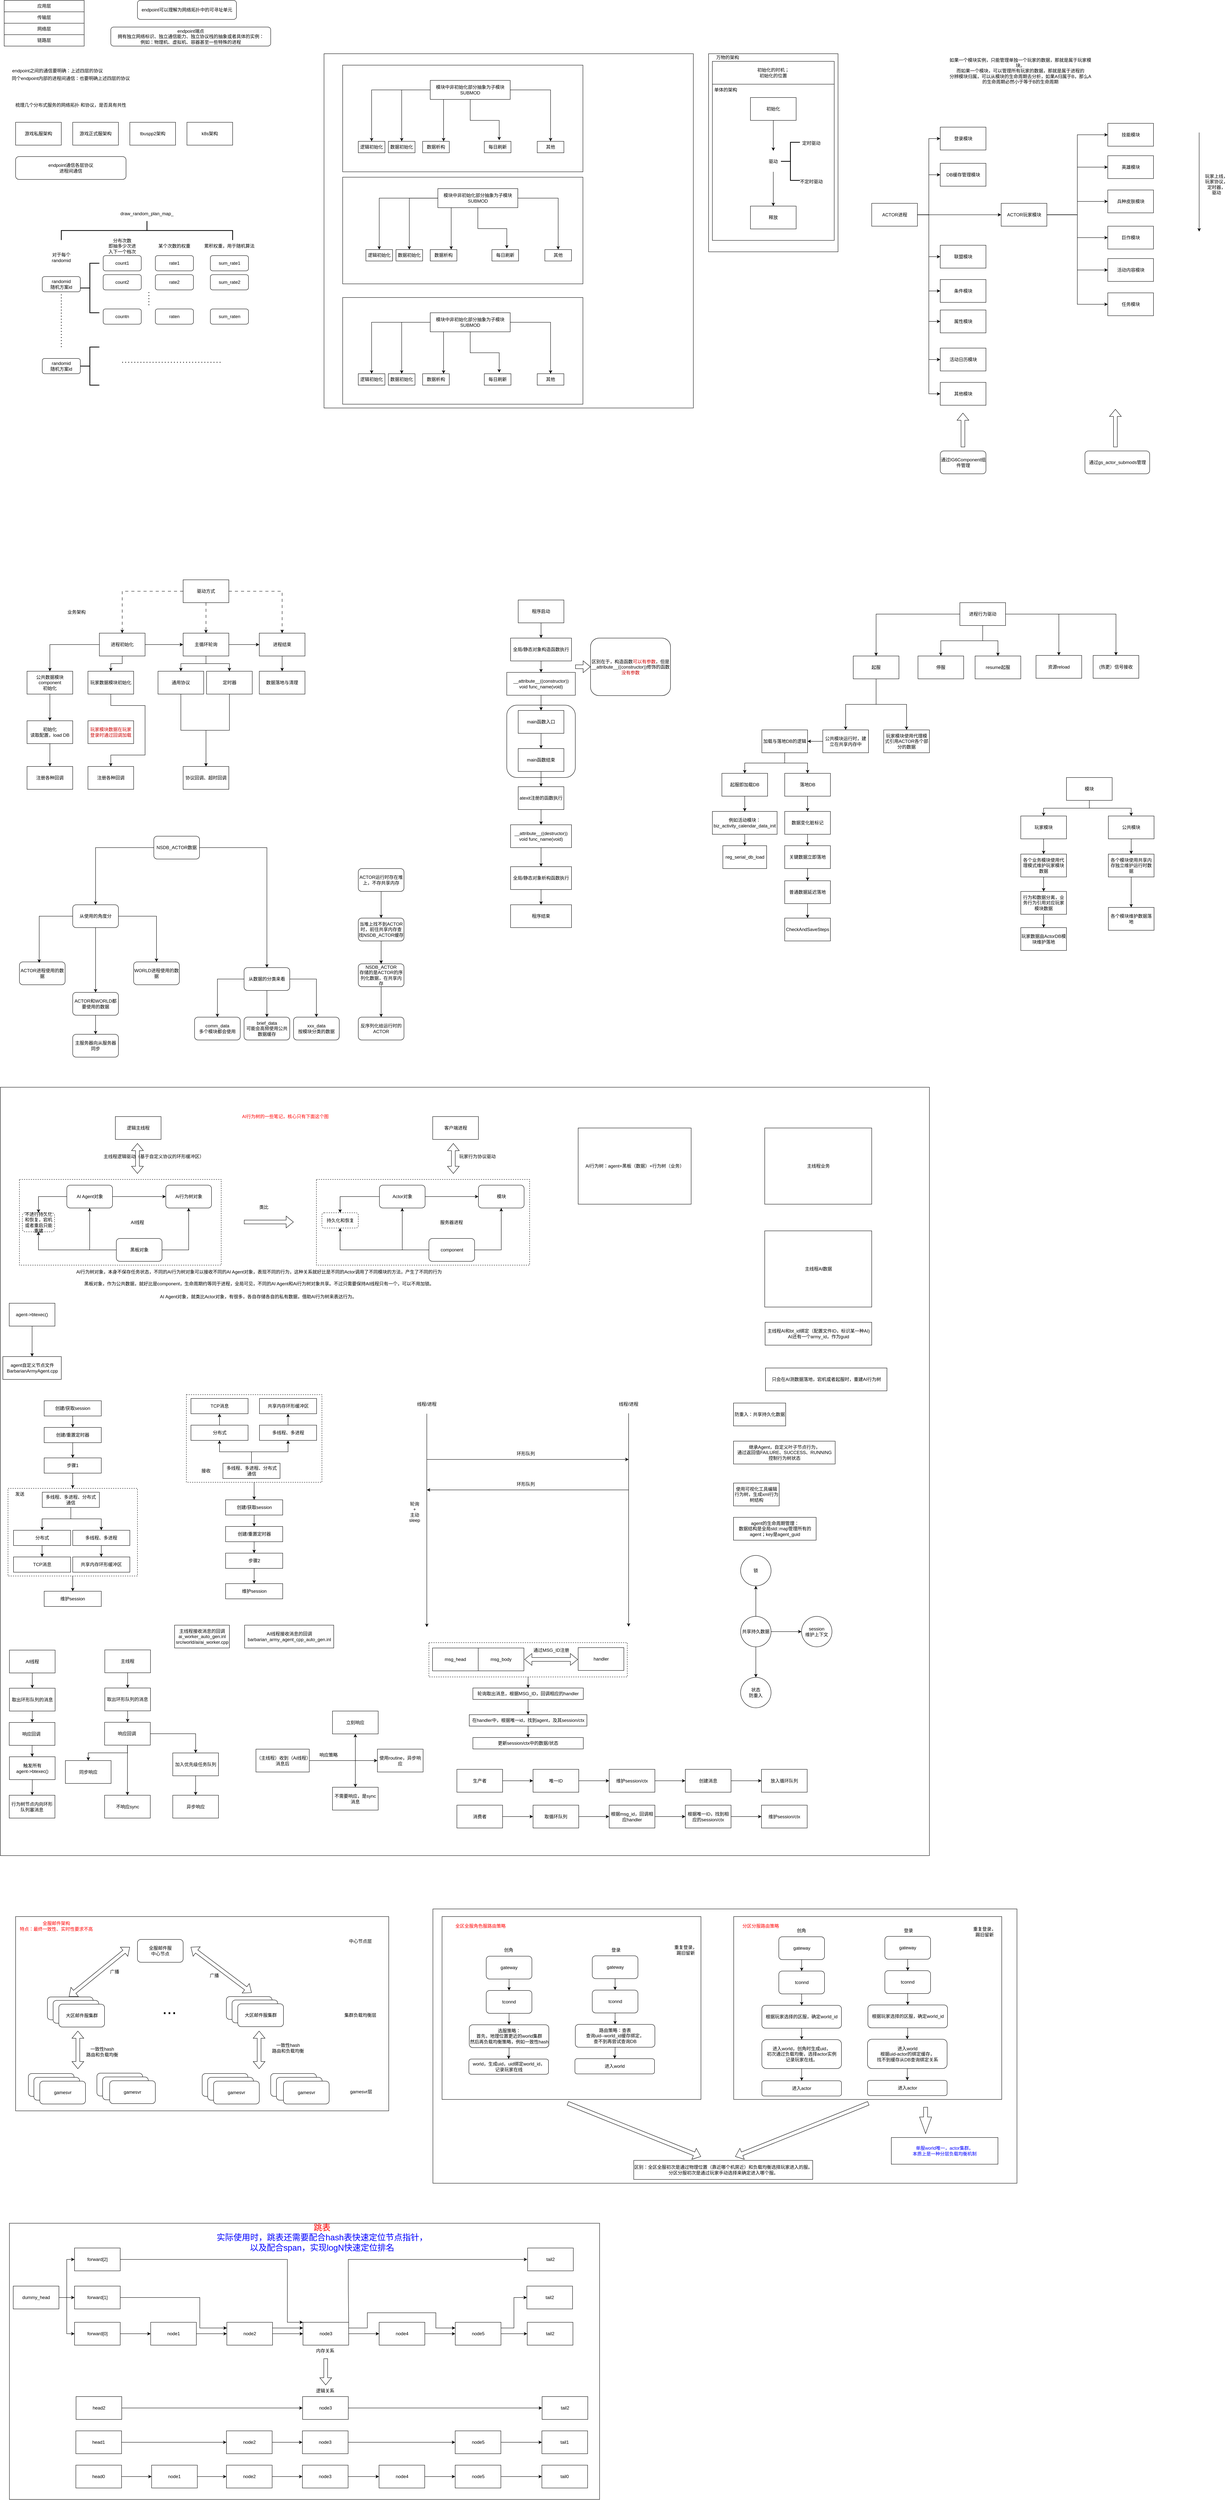 <mxfile version="28.2.5">
  <diagram name="第 1 页" id="6L0QKgz08H0uk4aZn0Ru">
    <mxGraphModel dx="2208" dy="1436" grid="1" gridSize="10" guides="1" tooltips="1" connect="1" arrows="1" fold="1" page="1" pageScale="1" pageWidth="827" pageHeight="1169" math="0" shadow="0">
      <root>
        <mxCell id="0" />
        <mxCell id="1" parent="0" />
        <mxCell id="KU0j-aZhRdwBa8eBkRVH-1" value="应用层" style="rounded=0;whiteSpace=wrap;html=1;" parent="1" vertex="1">
          <mxGeometry x="10" y="10" width="210" height="30" as="geometry" />
        </mxCell>
        <mxCell id="KU0j-aZhRdwBa8eBkRVH-3" value="传输层" style="rounded=0;whiteSpace=wrap;html=1;" parent="1" vertex="1">
          <mxGeometry x="10" y="40" width="210" height="30" as="geometry" />
        </mxCell>
        <mxCell id="KU0j-aZhRdwBa8eBkRVH-4" value="网络层" style="rounded=0;whiteSpace=wrap;html=1;" parent="1" vertex="1">
          <mxGeometry x="10" y="70" width="210" height="30" as="geometry" />
        </mxCell>
        <mxCell id="KU0j-aZhRdwBa8eBkRVH-5" value="链路层" style="rounded=0;whiteSpace=wrap;html=1;" parent="1" vertex="1">
          <mxGeometry x="10" y="100" width="210" height="30" as="geometry" />
        </mxCell>
        <mxCell id="KU0j-aZhRdwBa8eBkRVH-6" value="endpoint可以理解为网络拓扑中的可寻址单元" style="rounded=1;whiteSpace=wrap;html=1;" parent="1" vertex="1">
          <mxGeometry x="360" y="10" width="260" height="50" as="geometry" />
        </mxCell>
        <mxCell id="KU0j-aZhRdwBa8eBkRVH-7" value="endpoint端点&lt;div&gt;拥有独立网络标识、独立通信能力、独立协议栈的抽象或者具体的实例：&lt;/div&gt;&lt;div&gt;例如：物理机、虚拟机、容器甚至一些特殊的进程&lt;/div&gt;" style="rounded=1;whiteSpace=wrap;html=1;" parent="1" vertex="1">
          <mxGeometry x="290" y="80" width="420" height="50" as="geometry" />
        </mxCell>
        <mxCell id="KU0j-aZhRdwBa8eBkRVH-9" value="endpoint之间的通信要明确：上述四层的协议" style="text;html=1;align=center;verticalAlign=middle;whiteSpace=wrap;rounded=0;" parent="1" vertex="1">
          <mxGeometry x="20" y="180" width="260" height="30" as="geometry" />
        </mxCell>
        <mxCell id="KU0j-aZhRdwBa8eBkRVH-10" value="同个endpoint内部的进程间通信：也要明确上述四层的协议" style="text;html=1;align=center;verticalAlign=middle;whiteSpace=wrap;rounded=0;" parent="1" vertex="1">
          <mxGeometry x="20" y="200" width="330" height="30" as="geometry" />
        </mxCell>
        <mxCell id="KU0j-aZhRdwBa8eBkRVH-11" value="梳理几个分布式服务的网络拓扑 和协议，是否具有共性" style="text;html=1;align=center;verticalAlign=middle;whiteSpace=wrap;rounded=0;" parent="1" vertex="1">
          <mxGeometry x="30" y="270" width="310" height="30" as="geometry" />
        </mxCell>
        <mxCell id="KU0j-aZhRdwBa8eBkRVH-12" value="游戏私服架构" style="rounded=0;whiteSpace=wrap;html=1;" parent="1" vertex="1">
          <mxGeometry x="40" y="330" width="120" height="60" as="geometry" />
        </mxCell>
        <mxCell id="KU0j-aZhRdwBa8eBkRVH-13" value="游戏正式服架构" style="rounded=0;whiteSpace=wrap;html=1;" parent="1" vertex="1">
          <mxGeometry x="190" y="330" width="120" height="60" as="geometry" />
        </mxCell>
        <mxCell id="KU0j-aZhRdwBa8eBkRVH-14" value="tbuspp2架构" style="rounded=0;whiteSpace=wrap;html=1;" parent="1" vertex="1">
          <mxGeometry x="340" y="330" width="120" height="60" as="geometry" />
        </mxCell>
        <mxCell id="KU0j-aZhRdwBa8eBkRVH-15" value="k8s架构" style="rounded=0;whiteSpace=wrap;html=1;" parent="1" vertex="1">
          <mxGeometry x="490" y="330" width="120" height="60" as="geometry" />
        </mxCell>
        <mxCell id="KU0j-aZhRdwBa8eBkRVH-17" value="endpoint通信各层协议&lt;div&gt;进程间通信&lt;/div&gt;" style="rounded=1;whiteSpace=wrap;html=1;" parent="1" vertex="1">
          <mxGeometry x="40" y="420" width="290" height="60" as="geometry" />
        </mxCell>
        <mxCell id="KU0j-aZhRdwBa8eBkRVH-18" value="randomid&lt;div&gt;随机方案id&lt;/div&gt;" style="rounded=1;whiteSpace=wrap;html=1;" parent="1" vertex="1">
          <mxGeometry x="110" y="735" width="100" height="40" as="geometry" />
        </mxCell>
        <mxCell id="KU0j-aZhRdwBa8eBkRVH-20" value="count1" style="rounded=1;whiteSpace=wrap;html=1;" parent="1" vertex="1">
          <mxGeometry x="270" y="680" width="100" height="40" as="geometry" />
        </mxCell>
        <mxCell id="KU0j-aZhRdwBa8eBkRVH-21" value="rate1" style="rounded=1;whiteSpace=wrap;html=1;" parent="1" vertex="1">
          <mxGeometry x="407" y="680" width="100" height="40" as="geometry" />
        </mxCell>
        <mxCell id="KU0j-aZhRdwBa8eBkRVH-22" value="sum_rate1" style="rounded=1;whiteSpace=wrap;html=1;" parent="1" vertex="1">
          <mxGeometry x="551.5" y="680" width="100" height="40" as="geometry" />
        </mxCell>
        <mxCell id="KU0j-aZhRdwBa8eBkRVH-23" value="对于每个randomid" style="text;html=1;align=center;verticalAlign=middle;whiteSpace=wrap;rounded=0;" parent="1" vertex="1">
          <mxGeometry x="130" y="670" width="60" height="30" as="geometry" />
        </mxCell>
        <mxCell id="KU0j-aZhRdwBa8eBkRVH-24" value="分布次数&lt;div&gt;即抽多少次进入下一个档次&lt;/div&gt;" style="text;html=1;align=center;verticalAlign=middle;whiteSpace=wrap;rounded=0;" parent="1" vertex="1">
          <mxGeometry x="280" y="640" width="80" height="30" as="geometry" />
        </mxCell>
        <mxCell id="KU0j-aZhRdwBa8eBkRVH-25" value="某个次数的权重" style="text;html=1;align=center;verticalAlign=middle;whiteSpace=wrap;rounded=0;" parent="1" vertex="1">
          <mxGeometry x="414" y="640" width="86" height="30" as="geometry" />
        </mxCell>
        <mxCell id="KU0j-aZhRdwBa8eBkRVH-26" value="累积权重，用于随机算法" style="text;html=1;align=center;verticalAlign=middle;whiteSpace=wrap;rounded=0;" parent="1" vertex="1">
          <mxGeometry x="530" y="640" width="143" height="30" as="geometry" />
        </mxCell>
        <mxCell id="KU0j-aZhRdwBa8eBkRVH-27" value="count2" style="rounded=1;whiteSpace=wrap;html=1;" parent="1" vertex="1">
          <mxGeometry x="270" y="730" width="100" height="40" as="geometry" />
        </mxCell>
        <mxCell id="KU0j-aZhRdwBa8eBkRVH-28" value="rate2" style="rounded=1;whiteSpace=wrap;html=1;" parent="1" vertex="1">
          <mxGeometry x="407" y="730" width="100" height="40" as="geometry" />
        </mxCell>
        <mxCell id="KU0j-aZhRdwBa8eBkRVH-29" value="sum_rate2" style="rounded=1;whiteSpace=wrap;html=1;" parent="1" vertex="1">
          <mxGeometry x="551.5" y="730" width="100" height="40" as="geometry" />
        </mxCell>
        <mxCell id="KU0j-aZhRdwBa8eBkRVH-30" value="countn" style="rounded=1;whiteSpace=wrap;html=1;" parent="1" vertex="1">
          <mxGeometry x="270" y="820" width="100" height="40" as="geometry" />
        </mxCell>
        <mxCell id="KU0j-aZhRdwBa8eBkRVH-31" value="raten" style="rounded=1;whiteSpace=wrap;html=1;" parent="1" vertex="1">
          <mxGeometry x="407" y="820" width="100" height="40" as="geometry" />
        </mxCell>
        <mxCell id="KU0j-aZhRdwBa8eBkRVH-32" value="sum_raten" style="rounded=1;whiteSpace=wrap;html=1;" parent="1" vertex="1">
          <mxGeometry x="551.5" y="820" width="100" height="40" as="geometry" />
        </mxCell>
        <mxCell id="KU0j-aZhRdwBa8eBkRVH-34" value="" style="endArrow=none;dashed=1;html=1;dashPattern=1 3;strokeWidth=2;rounded=0;" parent="1" edge="1">
          <mxGeometry width="50" height="50" relative="1" as="geometry">
            <mxPoint x="390" y="810" as="sourcePoint" />
            <mxPoint x="390" y="770" as="targetPoint" />
          </mxGeometry>
        </mxCell>
        <mxCell id="KU0j-aZhRdwBa8eBkRVH-36" value="" style="endArrow=none;dashed=1;html=1;dashPattern=1 3;strokeWidth=2;rounded=0;" parent="1" edge="1">
          <mxGeometry width="50" height="50" relative="1" as="geometry">
            <mxPoint x="160" y="920" as="sourcePoint" />
            <mxPoint x="160" y="780" as="targetPoint" />
          </mxGeometry>
        </mxCell>
        <mxCell id="KU0j-aZhRdwBa8eBkRVH-37" value="randomid&lt;div&gt;随机方案id&lt;/div&gt;" style="rounded=1;whiteSpace=wrap;html=1;" parent="1" vertex="1">
          <mxGeometry x="110" y="950" width="100" height="40" as="geometry" />
        </mxCell>
        <mxCell id="KU0j-aZhRdwBa8eBkRVH-38" value="" style="endArrow=none;dashed=1;html=1;dashPattern=1 3;strokeWidth=2;rounded=0;" parent="1" edge="1">
          <mxGeometry width="50" height="50" relative="1" as="geometry">
            <mxPoint x="320" y="960" as="sourcePoint" />
            <mxPoint x="580" y="960" as="targetPoint" />
          </mxGeometry>
        </mxCell>
        <mxCell id="KU0j-aZhRdwBa8eBkRVH-39" value="" style="strokeWidth=2;html=1;shape=mxgraph.flowchart.annotation_2;align=left;labelPosition=right;pointerEvents=1;" parent="1" vertex="1">
          <mxGeometry x="210" y="700" width="50" height="130" as="geometry" />
        </mxCell>
        <mxCell id="KU0j-aZhRdwBa8eBkRVH-40" value="" style="strokeWidth=2;html=1;shape=mxgraph.flowchart.annotation_2;align=left;labelPosition=right;pointerEvents=1;" parent="1" vertex="1">
          <mxGeometry x="210" y="920" width="50" height="100" as="geometry" />
        </mxCell>
        <mxCell id="KU0j-aZhRdwBa8eBkRVH-41" value="" style="strokeWidth=2;html=1;shape=mxgraph.flowchart.annotation_2;align=left;labelPosition=right;pointerEvents=1;rotation=90;" parent="1" vertex="1">
          <mxGeometry x="359.99" y="389.13" width="50" height="450" as="geometry" />
        </mxCell>
        <mxCell id="KU0j-aZhRdwBa8eBkRVH-42" value="draw_random_plan_map_" style="text;html=1;align=center;verticalAlign=middle;whiteSpace=wrap;rounded=0;" parent="1" vertex="1">
          <mxGeometry x="301.99" y="550" width="166" height="40" as="geometry" />
        </mxCell>
        <mxCell id="3fNOpoJ3Ih4Q9q4e5zWk-3" value="" style="edgeStyle=orthogonalEdgeStyle;rounded=0;orthogonalLoop=1;jettySize=auto;html=1;" parent="1" source="3fNOpoJ3Ih4Q9q4e5zWk-1" target="3fNOpoJ3Ih4Q9q4e5zWk-2" edge="1">
          <mxGeometry relative="1" as="geometry" />
        </mxCell>
        <mxCell id="3fNOpoJ3Ih4Q9q4e5zWk-5" value="" style="edgeStyle=orthogonalEdgeStyle;rounded=0;orthogonalLoop=1;jettySize=auto;html=1;" parent="1" source="3fNOpoJ3Ih4Q9q4e5zWk-1" target="3fNOpoJ3Ih4Q9q4e5zWk-4" edge="1">
          <mxGeometry relative="1" as="geometry" />
        </mxCell>
        <mxCell id="3fNOpoJ3Ih4Q9q4e5zWk-7" style="edgeStyle=orthogonalEdgeStyle;rounded=0;orthogonalLoop=1;jettySize=auto;html=1;" parent="1" source="3fNOpoJ3Ih4Q9q4e5zWk-1" target="3fNOpoJ3Ih4Q9q4e5zWk-6" edge="1">
          <mxGeometry relative="1" as="geometry">
            <Array as="points">
              <mxPoint x="1164" y="310" />
              <mxPoint x="1164" y="310" />
            </Array>
          </mxGeometry>
        </mxCell>
        <mxCell id="3fNOpoJ3Ih4Q9q4e5zWk-12" style="edgeStyle=orthogonalEdgeStyle;rounded=0;orthogonalLoop=1;jettySize=auto;html=1;entryX=0.5;entryY=0;entryDx=0;entryDy=0;" parent="1" source="3fNOpoJ3Ih4Q9q4e5zWk-1" target="3fNOpoJ3Ih4Q9q4e5zWk-11" edge="1">
          <mxGeometry relative="1" as="geometry" />
        </mxCell>
        <mxCell id="3fNOpoJ3Ih4Q9q4e5zWk-1" value="&lt;div&gt;模块中非初始化部分抽象为子模块&lt;/div&gt;SUBMOD" style="rounded=0;whiteSpace=wrap;html=1;" parent="1" vertex="1">
          <mxGeometry x="1129" y="220" width="210" height="50" as="geometry" />
        </mxCell>
        <mxCell id="3fNOpoJ3Ih4Q9q4e5zWk-2" value="&lt;div&gt;逻辑初始化&lt;/div&gt;" style="rounded=0;whiteSpace=wrap;html=1;" parent="1" vertex="1">
          <mxGeometry x="940" y="380" width="70" height="30" as="geometry" />
        </mxCell>
        <mxCell id="3fNOpoJ3Ih4Q9q4e5zWk-4" value="数据初始化" style="whiteSpace=wrap;html=1;rounded=0;" parent="1" vertex="1">
          <mxGeometry x="1019" y="380" width="70" height="30" as="geometry" />
        </mxCell>
        <mxCell id="3fNOpoJ3Ih4Q9q4e5zWk-6" value="数据析构" style="whiteSpace=wrap;html=1;rounded=0;" parent="1" vertex="1">
          <mxGeometry x="1109" y="380" width="70" height="30" as="geometry" />
        </mxCell>
        <mxCell id="3fNOpoJ3Ih4Q9q4e5zWk-8" value="每日刷新" style="whiteSpace=wrap;html=1;rounded=0;" parent="1" vertex="1">
          <mxGeometry x="1271" y="380" width="70" height="30" as="geometry" />
        </mxCell>
        <mxCell id="3fNOpoJ3Ih4Q9q4e5zWk-9" style="edgeStyle=orthogonalEdgeStyle;rounded=0;orthogonalLoop=1;jettySize=auto;html=1;entryX=0.559;entryY=-0.095;entryDx=0;entryDy=0;entryPerimeter=0;" parent="1" source="3fNOpoJ3Ih4Q9q4e5zWk-1" target="3fNOpoJ3Ih4Q9q4e5zWk-8" edge="1">
          <mxGeometry relative="1" as="geometry" />
        </mxCell>
        <mxCell id="3fNOpoJ3Ih4Q9q4e5zWk-11" value="其他" style="whiteSpace=wrap;html=1;rounded=0;" parent="1" vertex="1">
          <mxGeometry x="1410" y="380" width="70" height="30" as="geometry" />
        </mxCell>
        <mxCell id="3fNOpoJ3Ih4Q9q4e5zWk-13" value="" style="rounded=0;whiteSpace=wrap;html=1;fillColor=none;" parent="1" vertex="1">
          <mxGeometry x="899" y="180" width="631" height="280" as="geometry" />
        </mxCell>
        <mxCell id="3fNOpoJ3Ih4Q9q4e5zWk-14" value="" style="edgeStyle=orthogonalEdgeStyle;rounded=0;orthogonalLoop=1;jettySize=auto;html=1;" parent="1" source="3fNOpoJ3Ih4Q9q4e5zWk-18" target="3fNOpoJ3Ih4Q9q4e5zWk-19" edge="1">
          <mxGeometry relative="1" as="geometry" />
        </mxCell>
        <mxCell id="3fNOpoJ3Ih4Q9q4e5zWk-15" value="" style="edgeStyle=orthogonalEdgeStyle;rounded=0;orthogonalLoop=1;jettySize=auto;html=1;" parent="1" source="3fNOpoJ3Ih4Q9q4e5zWk-18" target="3fNOpoJ3Ih4Q9q4e5zWk-20" edge="1">
          <mxGeometry relative="1" as="geometry" />
        </mxCell>
        <mxCell id="3fNOpoJ3Ih4Q9q4e5zWk-16" style="edgeStyle=orthogonalEdgeStyle;rounded=0;orthogonalLoop=1;jettySize=auto;html=1;" parent="1" source="3fNOpoJ3Ih4Q9q4e5zWk-18" target="3fNOpoJ3Ih4Q9q4e5zWk-21" edge="1">
          <mxGeometry relative="1" as="geometry">
            <Array as="points">
              <mxPoint x="1184" y="594.13" />
              <mxPoint x="1184" y="594.13" />
            </Array>
          </mxGeometry>
        </mxCell>
        <mxCell id="3fNOpoJ3Ih4Q9q4e5zWk-17" style="edgeStyle=orthogonalEdgeStyle;rounded=0;orthogonalLoop=1;jettySize=auto;html=1;entryX=0.5;entryY=0;entryDx=0;entryDy=0;" parent="1" source="3fNOpoJ3Ih4Q9q4e5zWk-18" target="3fNOpoJ3Ih4Q9q4e5zWk-24" edge="1">
          <mxGeometry relative="1" as="geometry" />
        </mxCell>
        <mxCell id="3fNOpoJ3Ih4Q9q4e5zWk-18" value="&lt;div&gt;模块中非初始化部分抽象为子模块&lt;/div&gt;SUBMOD" style="rounded=0;whiteSpace=wrap;html=1;" parent="1" vertex="1">
          <mxGeometry x="1149" y="504.13" width="210" height="50" as="geometry" />
        </mxCell>
        <mxCell id="3fNOpoJ3Ih4Q9q4e5zWk-19" value="&lt;div&gt;逻辑初始化&lt;/div&gt;" style="rounded=0;whiteSpace=wrap;html=1;" parent="1" vertex="1">
          <mxGeometry x="960" y="664.13" width="70" height="30" as="geometry" />
        </mxCell>
        <mxCell id="3fNOpoJ3Ih4Q9q4e5zWk-20" value="数据初始化" style="whiteSpace=wrap;html=1;rounded=0;" parent="1" vertex="1">
          <mxGeometry x="1039" y="664.13" width="70" height="30" as="geometry" />
        </mxCell>
        <mxCell id="3fNOpoJ3Ih4Q9q4e5zWk-21" value="数据析构" style="whiteSpace=wrap;html=1;rounded=0;" parent="1" vertex="1">
          <mxGeometry x="1129" y="664.13" width="70" height="30" as="geometry" />
        </mxCell>
        <mxCell id="3fNOpoJ3Ih4Q9q4e5zWk-22" value="每日刷新" style="whiteSpace=wrap;html=1;rounded=0;" parent="1" vertex="1">
          <mxGeometry x="1291" y="664.13" width="70" height="30" as="geometry" />
        </mxCell>
        <mxCell id="3fNOpoJ3Ih4Q9q4e5zWk-23" style="edgeStyle=orthogonalEdgeStyle;rounded=0;orthogonalLoop=1;jettySize=auto;html=1;entryX=0.559;entryY=-0.095;entryDx=0;entryDy=0;entryPerimeter=0;" parent="1" source="3fNOpoJ3Ih4Q9q4e5zWk-18" target="3fNOpoJ3Ih4Q9q4e5zWk-22" edge="1">
          <mxGeometry relative="1" as="geometry" />
        </mxCell>
        <mxCell id="3fNOpoJ3Ih4Q9q4e5zWk-24" value="其他" style="whiteSpace=wrap;html=1;rounded=0;" parent="1" vertex="1">
          <mxGeometry x="1430" y="664.13" width="70" height="30" as="geometry" />
        </mxCell>
        <mxCell id="3fNOpoJ3Ih4Q9q4e5zWk-25" value="" style="rounded=0;whiteSpace=wrap;html=1;fillColor=none;" parent="1" vertex="1">
          <mxGeometry x="899" y="474.13" width="631" height="280" as="geometry" />
        </mxCell>
        <mxCell id="3fNOpoJ3Ih4Q9q4e5zWk-26" value="" style="edgeStyle=orthogonalEdgeStyle;rounded=0;orthogonalLoop=1;jettySize=auto;html=1;" parent="1" source="3fNOpoJ3Ih4Q9q4e5zWk-30" target="3fNOpoJ3Ih4Q9q4e5zWk-31" edge="1">
          <mxGeometry relative="1" as="geometry" />
        </mxCell>
        <mxCell id="3fNOpoJ3Ih4Q9q4e5zWk-27" value="" style="edgeStyle=orthogonalEdgeStyle;rounded=0;orthogonalLoop=1;jettySize=auto;html=1;" parent="1" source="3fNOpoJ3Ih4Q9q4e5zWk-30" target="3fNOpoJ3Ih4Q9q4e5zWk-32" edge="1">
          <mxGeometry relative="1" as="geometry" />
        </mxCell>
        <mxCell id="3fNOpoJ3Ih4Q9q4e5zWk-28" style="edgeStyle=orthogonalEdgeStyle;rounded=0;orthogonalLoop=1;jettySize=auto;html=1;" parent="1" source="3fNOpoJ3Ih4Q9q4e5zWk-30" target="3fNOpoJ3Ih4Q9q4e5zWk-33" edge="1">
          <mxGeometry relative="1" as="geometry">
            <Array as="points">
              <mxPoint x="1164" y="920" />
              <mxPoint x="1164" y="920" />
            </Array>
          </mxGeometry>
        </mxCell>
        <mxCell id="3fNOpoJ3Ih4Q9q4e5zWk-29" style="edgeStyle=orthogonalEdgeStyle;rounded=0;orthogonalLoop=1;jettySize=auto;html=1;entryX=0.5;entryY=0;entryDx=0;entryDy=0;" parent="1" source="3fNOpoJ3Ih4Q9q4e5zWk-30" target="3fNOpoJ3Ih4Q9q4e5zWk-36" edge="1">
          <mxGeometry relative="1" as="geometry" />
        </mxCell>
        <mxCell id="3fNOpoJ3Ih4Q9q4e5zWk-30" value="&lt;div&gt;模块中非初始化部分抽象为子模块&lt;/div&gt;SUBMOD" style="rounded=0;whiteSpace=wrap;html=1;" parent="1" vertex="1">
          <mxGeometry x="1129" y="830" width="210" height="50" as="geometry" />
        </mxCell>
        <mxCell id="3fNOpoJ3Ih4Q9q4e5zWk-31" value="&lt;div&gt;逻辑初始化&lt;/div&gt;" style="rounded=0;whiteSpace=wrap;html=1;" parent="1" vertex="1">
          <mxGeometry x="940" y="990" width="70" height="30" as="geometry" />
        </mxCell>
        <mxCell id="3fNOpoJ3Ih4Q9q4e5zWk-32" value="数据初始化" style="whiteSpace=wrap;html=1;rounded=0;" parent="1" vertex="1">
          <mxGeometry x="1019" y="990" width="70" height="30" as="geometry" />
        </mxCell>
        <mxCell id="3fNOpoJ3Ih4Q9q4e5zWk-33" value="数据析构" style="whiteSpace=wrap;html=1;rounded=0;" parent="1" vertex="1">
          <mxGeometry x="1109" y="990" width="70" height="30" as="geometry" />
        </mxCell>
        <mxCell id="3fNOpoJ3Ih4Q9q4e5zWk-34" value="每日刷新" style="whiteSpace=wrap;html=1;rounded=0;" parent="1" vertex="1">
          <mxGeometry x="1271" y="990" width="70" height="30" as="geometry" />
        </mxCell>
        <mxCell id="3fNOpoJ3Ih4Q9q4e5zWk-35" style="edgeStyle=orthogonalEdgeStyle;rounded=0;orthogonalLoop=1;jettySize=auto;html=1;entryX=0.559;entryY=-0.095;entryDx=0;entryDy=0;entryPerimeter=0;" parent="1" source="3fNOpoJ3Ih4Q9q4e5zWk-30" target="3fNOpoJ3Ih4Q9q4e5zWk-34" edge="1">
          <mxGeometry relative="1" as="geometry" />
        </mxCell>
        <mxCell id="3fNOpoJ3Ih4Q9q4e5zWk-36" value="其他" style="whiteSpace=wrap;html=1;rounded=0;" parent="1" vertex="1">
          <mxGeometry x="1410" y="990" width="70" height="30" as="geometry" />
        </mxCell>
        <mxCell id="3fNOpoJ3Ih4Q9q4e5zWk-37" value="" style="rounded=0;whiteSpace=wrap;html=1;fillColor=none;" parent="1" vertex="1">
          <mxGeometry x="899" y="790" width="631" height="280" as="geometry" />
        </mxCell>
        <mxCell id="3fNOpoJ3Ih4Q9q4e5zWk-38" value="" style="rounded=0;whiteSpace=wrap;html=1;fillColor=none;" parent="1" vertex="1">
          <mxGeometry x="850" y="150" width="970" height="930" as="geometry" />
        </mxCell>
        <mxCell id="3fNOpoJ3Ih4Q9q4e5zWk-41" style="edgeStyle=orthogonalEdgeStyle;rounded=0;orthogonalLoop=1;jettySize=auto;html=1;" parent="1" source="3fNOpoJ3Ih4Q9q4e5zWk-43" target="3fNOpoJ3Ih4Q9q4e5zWk-40" edge="1">
          <mxGeometry relative="1" as="geometry" />
        </mxCell>
        <mxCell id="3fNOpoJ3Ih4Q9q4e5zWk-39" value="初始化" style="rounded=0;whiteSpace=wrap;html=1;" parent="1" vertex="1">
          <mxGeometry x="1970" y="265" width="120" height="60" as="geometry" />
        </mxCell>
        <mxCell id="3fNOpoJ3Ih4Q9q4e5zWk-40" value="释放" style="rounded=0;whiteSpace=wrap;html=1;" parent="1" vertex="1">
          <mxGeometry x="1970" y="550" width="120" height="60" as="geometry" />
        </mxCell>
        <mxCell id="3fNOpoJ3Ih4Q9q4e5zWk-42" value="" style="edgeStyle=orthogonalEdgeStyle;rounded=0;orthogonalLoop=1;jettySize=auto;html=1;" parent="1" source="3fNOpoJ3Ih4Q9q4e5zWk-39" target="3fNOpoJ3Ih4Q9q4e5zWk-43" edge="1">
          <mxGeometry relative="1" as="geometry">
            <mxPoint x="2030" y="325" as="sourcePoint" />
            <mxPoint x="2030" y="550" as="targetPoint" />
          </mxGeometry>
        </mxCell>
        <mxCell id="3fNOpoJ3Ih4Q9q4e5zWk-43" value="驱动" style="text;html=1;align=center;verticalAlign=middle;whiteSpace=wrap;rounded=0;" parent="1" vertex="1">
          <mxGeometry x="2000" y="405" width="60" height="55" as="geometry" />
        </mxCell>
        <mxCell id="3fNOpoJ3Ih4Q9q4e5zWk-44" value="" style="strokeWidth=2;html=1;shape=mxgraph.flowchart.annotation_2;align=left;labelPosition=right;pointerEvents=1;" parent="1" vertex="1">
          <mxGeometry x="2050" y="382.5" width="50" height="100" as="geometry" />
        </mxCell>
        <mxCell id="3fNOpoJ3Ih4Q9q4e5zWk-45" value="定时驱动" style="text;html=1;align=center;verticalAlign=middle;whiteSpace=wrap;rounded=0;" parent="1" vertex="1">
          <mxGeometry x="2100" y="369" width="60" height="31" as="geometry" />
        </mxCell>
        <mxCell id="3fNOpoJ3Ih4Q9q4e5zWk-46" value="不定时驱动" style="text;html=1;align=center;verticalAlign=middle;whiteSpace=wrap;rounded=0;" parent="1" vertex="1">
          <mxGeometry x="2090" y="470" width="80" height="31" as="geometry" />
        </mxCell>
        <mxCell id="3fNOpoJ3Ih4Q9q4e5zWk-47" value="" style="rounded=0;whiteSpace=wrap;html=1;fillColor=none;" parent="1" vertex="1">
          <mxGeometry x="1870" y="230" width="320" height="410" as="geometry" />
        </mxCell>
        <mxCell id="3fNOpoJ3Ih4Q9q4e5zWk-48" value="万物的架构" style="text;html=1;align=center;verticalAlign=middle;whiteSpace=wrap;rounded=0;" parent="1" vertex="1">
          <mxGeometry x="1860" y="140" width="100" height="40" as="geometry" />
        </mxCell>
        <mxCell id="3fNOpoJ3Ih4Q9q4e5zWk-50" value="初始化的时机；&lt;div&gt;初始化的位置&lt;/div&gt;" style="rounded=0;whiteSpace=wrap;html=1;" parent="1" vertex="1">
          <mxGeometry x="1870" y="170" width="320" height="60" as="geometry" />
        </mxCell>
        <mxCell id="3fNOpoJ3Ih4Q9q4e5zWk-51" value="" style="rounded=0;whiteSpace=wrap;html=1;fillColor=none;" parent="1" vertex="1">
          <mxGeometry x="1860" y="150" width="340" height="520" as="geometry" />
        </mxCell>
        <mxCell id="3fNOpoJ3Ih4Q9q4e5zWk-52" value="单体的架构" style="text;html=1;align=center;verticalAlign=middle;whiteSpace=wrap;rounded=0;" parent="1" vertex="1">
          <mxGeometry x="1870" y="230" width="70" height="30" as="geometry" />
        </mxCell>
        <mxCell id="3fNOpoJ3Ih4Q9q4e5zWk-67" style="edgeStyle=orthogonalEdgeStyle;rounded=0;orthogonalLoop=1;jettySize=auto;html=1;entryX=0;entryY=0.5;entryDx=0;entryDy=0;" parent="1" source="3fNOpoJ3Ih4Q9q4e5zWk-53" target="3fNOpoJ3Ih4Q9q4e5zWk-54" edge="1">
          <mxGeometry relative="1" as="geometry" />
        </mxCell>
        <mxCell id="3fNOpoJ3Ih4Q9q4e5zWk-68" style="edgeStyle=orthogonalEdgeStyle;rounded=0;orthogonalLoop=1;jettySize=auto;html=1;entryX=0;entryY=0.5;entryDx=0;entryDy=0;" parent="1" source="3fNOpoJ3Ih4Q9q4e5zWk-53" target="3fNOpoJ3Ih4Q9q4e5zWk-55" edge="1">
          <mxGeometry relative="1" as="geometry" />
        </mxCell>
        <mxCell id="3fNOpoJ3Ih4Q9q4e5zWk-69" style="edgeStyle=orthogonalEdgeStyle;rounded=0;orthogonalLoop=1;jettySize=auto;html=1;entryX=0;entryY=0.5;entryDx=0;entryDy=0;" parent="1" source="3fNOpoJ3Ih4Q9q4e5zWk-53" target="3fNOpoJ3Ih4Q9q4e5zWk-56" edge="1">
          <mxGeometry relative="1" as="geometry" />
        </mxCell>
        <mxCell id="3fNOpoJ3Ih4Q9q4e5zWk-71" style="edgeStyle=orthogonalEdgeStyle;rounded=0;orthogonalLoop=1;jettySize=auto;html=1;entryX=0;entryY=0.5;entryDx=0;entryDy=0;" parent="1" source="3fNOpoJ3Ih4Q9q4e5zWk-53" target="3fNOpoJ3Ih4Q9q4e5zWk-57" edge="1">
          <mxGeometry relative="1" as="geometry" />
        </mxCell>
        <mxCell id="3fNOpoJ3Ih4Q9q4e5zWk-72" style="edgeStyle=orthogonalEdgeStyle;rounded=0;orthogonalLoop=1;jettySize=auto;html=1;entryX=0;entryY=0.5;entryDx=0;entryDy=0;" parent="1" source="3fNOpoJ3Ih4Q9q4e5zWk-53" target="3fNOpoJ3Ih4Q9q4e5zWk-66" edge="1">
          <mxGeometry relative="1" as="geometry" />
        </mxCell>
        <mxCell id="3fNOpoJ3Ih4Q9q4e5zWk-73" style="edgeStyle=orthogonalEdgeStyle;rounded=0;orthogonalLoop=1;jettySize=auto;html=1;entryX=0;entryY=0.5;entryDx=0;entryDy=0;" parent="1" source="3fNOpoJ3Ih4Q9q4e5zWk-53" target="3fNOpoJ3Ih4Q9q4e5zWk-65" edge="1">
          <mxGeometry relative="1" as="geometry" />
        </mxCell>
        <mxCell id="3fNOpoJ3Ih4Q9q4e5zWk-84" style="edgeStyle=orthogonalEdgeStyle;rounded=0;orthogonalLoop=1;jettySize=auto;html=1;entryX=0;entryY=0.5;entryDx=0;entryDy=0;" parent="1" source="3fNOpoJ3Ih4Q9q4e5zWk-53" target="3fNOpoJ3Ih4Q9q4e5zWk-61" edge="1">
          <mxGeometry relative="1" as="geometry" />
        </mxCell>
        <mxCell id="3fNOpoJ3Ih4Q9q4e5zWk-85" style="edgeStyle=orthogonalEdgeStyle;rounded=0;orthogonalLoop=1;jettySize=auto;html=1;entryX=0;entryY=0.5;entryDx=0;entryDy=0;" parent="1" source="3fNOpoJ3Ih4Q9q4e5zWk-53" target="3fNOpoJ3Ih4Q9q4e5zWk-62" edge="1">
          <mxGeometry relative="1" as="geometry" />
        </mxCell>
        <mxCell id="3fNOpoJ3Ih4Q9q4e5zWk-53" value="ACTOR进程" style="rounded=0;whiteSpace=wrap;html=1;" parent="1" vertex="1">
          <mxGeometry x="2288.5" y="542.75" width="120" height="60" as="geometry" />
        </mxCell>
        <mxCell id="3fNOpoJ3Ih4Q9q4e5zWk-54" value="登录模块" style="rounded=0;whiteSpace=wrap;html=1;" parent="1" vertex="1">
          <mxGeometry x="2468.5" y="342.75" width="120" height="60" as="geometry" />
        </mxCell>
        <mxCell id="3fNOpoJ3Ih4Q9q4e5zWk-55" value="DB缓存管理模块" style="rounded=0;whiteSpace=wrap;html=1;" parent="1" vertex="1">
          <mxGeometry x="2468.5" y="437.75" width="120" height="60" as="geometry" />
        </mxCell>
        <mxCell id="3fNOpoJ3Ih4Q9q4e5zWk-74" style="edgeStyle=orthogonalEdgeStyle;rounded=0;orthogonalLoop=1;jettySize=auto;html=1;entryX=0;entryY=0.5;entryDx=0;entryDy=0;" parent="1" source="3fNOpoJ3Ih4Q9q4e5zWk-56" target="3fNOpoJ3Ih4Q9q4e5zWk-58" edge="1">
          <mxGeometry relative="1" as="geometry" />
        </mxCell>
        <mxCell id="3fNOpoJ3Ih4Q9q4e5zWk-75" style="edgeStyle=orthogonalEdgeStyle;rounded=0;orthogonalLoop=1;jettySize=auto;html=1;entryX=0;entryY=0.5;entryDx=0;entryDy=0;" parent="1" source="3fNOpoJ3Ih4Q9q4e5zWk-56" target="3fNOpoJ3Ih4Q9q4e5zWk-59" edge="1">
          <mxGeometry relative="1" as="geometry" />
        </mxCell>
        <mxCell id="3fNOpoJ3Ih4Q9q4e5zWk-76" style="edgeStyle=orthogonalEdgeStyle;rounded=0;orthogonalLoop=1;jettySize=auto;html=1;entryX=0;entryY=0.5;entryDx=0;entryDy=0;" parent="1" source="3fNOpoJ3Ih4Q9q4e5zWk-56" target="3fNOpoJ3Ih4Q9q4e5zWk-60" edge="1">
          <mxGeometry relative="1" as="geometry" />
        </mxCell>
        <mxCell id="3fNOpoJ3Ih4Q9q4e5zWk-77" style="edgeStyle=orthogonalEdgeStyle;rounded=0;orthogonalLoop=1;jettySize=auto;html=1;entryX=0;entryY=0.5;entryDx=0;entryDy=0;" parent="1" source="3fNOpoJ3Ih4Q9q4e5zWk-56" target="3fNOpoJ3Ih4Q9q4e5zWk-64" edge="1">
          <mxGeometry relative="1" as="geometry" />
        </mxCell>
        <mxCell id="3fNOpoJ3Ih4Q9q4e5zWk-80" style="edgeStyle=orthogonalEdgeStyle;rounded=0;orthogonalLoop=1;jettySize=auto;html=1;entryX=0;entryY=0.5;entryDx=0;entryDy=0;" parent="1" source="3fNOpoJ3Ih4Q9q4e5zWk-56" target="3fNOpoJ3Ih4Q9q4e5zWk-63" edge="1">
          <mxGeometry relative="1" as="geometry" />
        </mxCell>
        <mxCell id="3fNOpoJ3Ih4Q9q4e5zWk-83" style="edgeStyle=orthogonalEdgeStyle;rounded=0;orthogonalLoop=1;jettySize=auto;html=1;entryX=0;entryY=0.5;entryDx=0;entryDy=0;" parent="1" source="3fNOpoJ3Ih4Q9q4e5zWk-56" target="3fNOpoJ3Ih4Q9q4e5zWk-82" edge="1">
          <mxGeometry relative="1" as="geometry" />
        </mxCell>
        <mxCell id="3fNOpoJ3Ih4Q9q4e5zWk-56" value="ACTOR玩家模块" style="rounded=0;whiteSpace=wrap;html=1;" parent="1" vertex="1">
          <mxGeometry x="2628.5" y="542.75" width="120" height="60" as="geometry" />
        </mxCell>
        <mxCell id="3fNOpoJ3Ih4Q9q4e5zWk-57" value="联盟模块" style="rounded=0;whiteSpace=wrap;html=1;" parent="1" vertex="1">
          <mxGeometry x="2468.5" y="652.75" width="120" height="60" as="geometry" />
        </mxCell>
        <mxCell id="3fNOpoJ3Ih4Q9q4e5zWk-58" value="技能模块" style="rounded=0;whiteSpace=wrap;html=1;" parent="1" vertex="1">
          <mxGeometry x="2908.5" y="332.75" width="120" height="60" as="geometry" />
        </mxCell>
        <mxCell id="3fNOpoJ3Ih4Q9q4e5zWk-59" value="英雄模块" style="rounded=0;whiteSpace=wrap;html=1;" parent="1" vertex="1">
          <mxGeometry x="2908.5" y="417.75" width="120" height="60" as="geometry" />
        </mxCell>
        <mxCell id="3fNOpoJ3Ih4Q9q4e5zWk-60" value="兵种皮肤模块" style="rounded=0;whiteSpace=wrap;html=1;" parent="1" vertex="1">
          <mxGeometry x="2908.5" y="507.75" width="120" height="60" as="geometry" />
        </mxCell>
        <mxCell id="3fNOpoJ3Ih4Q9q4e5zWk-61" value="条件模块" style="rounded=0;whiteSpace=wrap;html=1;" parent="1" vertex="1">
          <mxGeometry x="2468.5" y="742.75" width="120" height="60" as="geometry" />
        </mxCell>
        <mxCell id="3fNOpoJ3Ih4Q9q4e5zWk-62" value="属性模块" style="rounded=0;whiteSpace=wrap;html=1;" parent="1" vertex="1">
          <mxGeometry x="2468.5" y="822.75" width="120" height="60" as="geometry" />
        </mxCell>
        <mxCell id="3fNOpoJ3Ih4Q9q4e5zWk-63" value="活动内容模块" style="rounded=0;whiteSpace=wrap;html=1;" parent="1" vertex="1">
          <mxGeometry x="2908.5" y="687.75" width="120" height="60" as="geometry" />
        </mxCell>
        <mxCell id="3fNOpoJ3Ih4Q9q4e5zWk-64" value="巨作模块" style="rounded=0;whiteSpace=wrap;html=1;" parent="1" vertex="1">
          <mxGeometry x="2908.5" y="602.75" width="120" height="60" as="geometry" />
        </mxCell>
        <mxCell id="3fNOpoJ3Ih4Q9q4e5zWk-65" value="其他模块" style="rounded=0;whiteSpace=wrap;html=1;" parent="1" vertex="1">
          <mxGeometry x="2468.5" y="1012.75" width="120" height="60" as="geometry" />
        </mxCell>
        <mxCell id="3fNOpoJ3Ih4Q9q4e5zWk-66" value="活动日历模块" style="rounded=0;whiteSpace=wrap;html=1;" parent="1" vertex="1">
          <mxGeometry x="2468.5" y="922.75" width="120" height="60" as="geometry" />
        </mxCell>
        <mxCell id="3fNOpoJ3Ih4Q9q4e5zWk-81" value="如果一个模块实例，只能管理单独一个玩家的数据，那就是属于玩家模块。&lt;div&gt;而如果一个模块，可以管理所有玩家的数据，那就是属于进程的&lt;/div&gt;&lt;div&gt;分辨模块归属，可以从模块的生命周期去分析，如果A归属于B，那么A的生命周期必然小于等于B的生命周期&lt;/div&gt;" style="text;html=1;align=center;verticalAlign=middle;whiteSpace=wrap;rounded=0;" parent="1" vertex="1">
          <mxGeometry x="2488.5" y="117.25" width="380" height="155.5" as="geometry" />
        </mxCell>
        <mxCell id="3fNOpoJ3Ih4Q9q4e5zWk-82" value="任务模块" style="rounded=0;whiteSpace=wrap;html=1;" parent="1" vertex="1">
          <mxGeometry x="2908.5" y="777.75" width="120" height="60" as="geometry" />
        </mxCell>
        <mxCell id="3fNOpoJ3Ih4Q9q4e5zWk-87" value="通过IG6Component组件管理" style="rounded=1;whiteSpace=wrap;html=1;" parent="1" vertex="1">
          <mxGeometry x="2468.5" y="1192.75" width="120" height="60" as="geometry" />
        </mxCell>
        <mxCell id="3fNOpoJ3Ih4Q9q4e5zWk-88" value="" style="shape=flexArrow;endArrow=classic;html=1;rounded=0;" parent="1" edge="1">
          <mxGeometry width="50" height="50" relative="1" as="geometry">
            <mxPoint x="2528.08" y="1182.75" as="sourcePoint" />
            <mxPoint x="2528.08" y="1092.75" as="targetPoint" />
          </mxGeometry>
        </mxCell>
        <mxCell id="3fNOpoJ3Ih4Q9q4e5zWk-89" value="通过gs_actor_submods管理" style="rounded=1;whiteSpace=wrap;html=1;" parent="1" vertex="1">
          <mxGeometry x="2848.5" y="1192.75" width="170" height="60" as="geometry" />
        </mxCell>
        <mxCell id="3fNOpoJ3Ih4Q9q4e5zWk-90" value="" style="shape=flexArrow;endArrow=classic;html=1;rounded=0;" parent="1" edge="1">
          <mxGeometry width="50" height="50" relative="1" as="geometry">
            <mxPoint x="2928.5" y="1182.75" as="sourcePoint" />
            <mxPoint x="2928.5" y="1082.75" as="targetPoint" />
          </mxGeometry>
        </mxCell>
        <mxCell id="3fNOpoJ3Ih4Q9q4e5zWk-91" value="" style="endArrow=classic;html=1;rounded=0;" parent="1" edge="1">
          <mxGeometry width="50" height="50" relative="1" as="geometry">
            <mxPoint x="3148.5" y="356.88" as="sourcePoint" />
            <mxPoint x="3148.5" y="616.88" as="targetPoint" />
          </mxGeometry>
        </mxCell>
        <mxCell id="3fNOpoJ3Ih4Q9q4e5zWk-92" value="玩家上线，&lt;div&gt;玩家协议，&lt;/div&gt;&lt;div&gt;定时器，&lt;/div&gt;&lt;div&gt;驱动&lt;/div&gt;" style="text;html=1;align=center;verticalAlign=middle;whiteSpace=wrap;rounded=0;" parent="1" vertex="1">
          <mxGeometry x="3158.5" y="402.75" width="70" height="180" as="geometry" />
        </mxCell>
        <mxCell id="zZPF3GBV6QvH8n7jYyrb-4" value="" style="edgeStyle=orthogonalEdgeStyle;rounded=0;orthogonalLoop=1;jettySize=auto;html=1;dashed=1;dashPattern=8 8;" parent="1" source="zZPF3GBV6QvH8n7jYyrb-2" target="zZPF3GBV6QvH8n7jYyrb-3" edge="1">
          <mxGeometry relative="1" as="geometry" />
        </mxCell>
        <mxCell id="zZPF3GBV6QvH8n7jYyrb-9" style="edgeStyle=orthogonalEdgeStyle;rounded=0;orthogonalLoop=1;jettySize=auto;html=1;dashed=1;dashPattern=8 8;" parent="1" source="zZPF3GBV6QvH8n7jYyrb-2" target="zZPF3GBV6QvH8n7jYyrb-5" edge="1">
          <mxGeometry relative="1" as="geometry" />
        </mxCell>
        <mxCell id="zZPF3GBV6QvH8n7jYyrb-10" style="edgeStyle=orthogonalEdgeStyle;rounded=0;orthogonalLoop=1;jettySize=auto;html=1;dashed=1;dashPattern=8 8;" parent="1" source="zZPF3GBV6QvH8n7jYyrb-2" target="zZPF3GBV6QvH8n7jYyrb-7" edge="1">
          <mxGeometry relative="1" as="geometry" />
        </mxCell>
        <mxCell id="zZPF3GBV6QvH8n7jYyrb-2" value="驱动方式" style="rounded=0;whiteSpace=wrap;html=1;" parent="1" vertex="1">
          <mxGeometry x="480" y="1531" width="120" height="60" as="geometry" />
        </mxCell>
        <mxCell id="zZPF3GBV6QvH8n7jYyrb-8" value="" style="edgeStyle=orthogonalEdgeStyle;rounded=0;orthogonalLoop=1;jettySize=auto;html=1;" parent="1" source="zZPF3GBV6QvH8n7jYyrb-3" target="zZPF3GBV6QvH8n7jYyrb-7" edge="1">
          <mxGeometry relative="1" as="geometry" />
        </mxCell>
        <mxCell id="zZPF3GBV6QvH8n7jYyrb-23" value="" style="edgeStyle=orthogonalEdgeStyle;rounded=0;orthogonalLoop=1;jettySize=auto;html=1;" parent="1" source="zZPF3GBV6QvH8n7jYyrb-3" target="zZPF3GBV6QvH8n7jYyrb-22" edge="1">
          <mxGeometry relative="1" as="geometry" />
        </mxCell>
        <mxCell id="zZPF3GBV6QvH8n7jYyrb-26" value="" style="edgeStyle=orthogonalEdgeStyle;rounded=0;orthogonalLoop=1;jettySize=auto;html=1;" parent="1" source="zZPF3GBV6QvH8n7jYyrb-3" target="zZPF3GBV6QvH8n7jYyrb-25" edge="1">
          <mxGeometry relative="1" as="geometry" />
        </mxCell>
        <mxCell id="zZPF3GBV6QvH8n7jYyrb-3" value="主循环轮询" style="rounded=0;whiteSpace=wrap;html=1;" parent="1" vertex="1">
          <mxGeometry x="480" y="1671" width="120" height="60" as="geometry" />
        </mxCell>
        <mxCell id="zZPF3GBV6QvH8n7jYyrb-6" value="" style="edgeStyle=orthogonalEdgeStyle;rounded=0;orthogonalLoop=1;jettySize=auto;html=1;" parent="1" source="zZPF3GBV6QvH8n7jYyrb-5" target="zZPF3GBV6QvH8n7jYyrb-3" edge="1">
          <mxGeometry relative="1" as="geometry" />
        </mxCell>
        <mxCell id="zZPF3GBV6QvH8n7jYyrb-32" style="edgeStyle=orthogonalEdgeStyle;rounded=0;orthogonalLoop=1;jettySize=auto;html=1;" parent="1" source="zZPF3GBV6QvH8n7jYyrb-5" target="zZPF3GBV6QvH8n7jYyrb-11" edge="1">
          <mxGeometry relative="1" as="geometry" />
        </mxCell>
        <mxCell id="zZPF3GBV6QvH8n7jYyrb-33" style="edgeStyle=orthogonalEdgeStyle;rounded=0;orthogonalLoop=1;jettySize=auto;html=1;" parent="1" source="zZPF3GBV6QvH8n7jYyrb-5" target="zZPF3GBV6QvH8n7jYyrb-17" edge="1">
          <mxGeometry relative="1" as="geometry" />
        </mxCell>
        <mxCell id="zZPF3GBV6QvH8n7jYyrb-5" value="进程初始化" style="rounded=0;whiteSpace=wrap;html=1;" parent="1" vertex="1">
          <mxGeometry x="260" y="1671" width="120" height="60" as="geometry" />
        </mxCell>
        <mxCell id="zZPF3GBV6QvH8n7jYyrb-31" value="" style="edgeStyle=orthogonalEdgeStyle;rounded=0;orthogonalLoop=1;jettySize=auto;html=1;" parent="1" source="zZPF3GBV6QvH8n7jYyrb-7" target="zZPF3GBV6QvH8n7jYyrb-30" edge="1">
          <mxGeometry relative="1" as="geometry" />
        </mxCell>
        <mxCell id="zZPF3GBV6QvH8n7jYyrb-7" value="进程结束" style="rounded=0;whiteSpace=wrap;html=1;" parent="1" vertex="1">
          <mxGeometry x="680" y="1671" width="120" height="60" as="geometry" />
        </mxCell>
        <mxCell id="zZPF3GBV6QvH8n7jYyrb-13" value="" style="edgeStyle=orthogonalEdgeStyle;rounded=0;orthogonalLoop=1;jettySize=auto;html=1;" parent="1" source="zZPF3GBV6QvH8n7jYyrb-11" target="zZPF3GBV6QvH8n7jYyrb-12" edge="1">
          <mxGeometry relative="1" as="geometry" />
        </mxCell>
        <mxCell id="zZPF3GBV6QvH8n7jYyrb-11" value="公共数据模块component&lt;div&gt;初始化&lt;/div&gt;" style="rounded=0;whiteSpace=wrap;html=1;" parent="1" vertex="1">
          <mxGeometry x="70" y="1771" width="120" height="60" as="geometry" />
        </mxCell>
        <mxCell id="zZPF3GBV6QvH8n7jYyrb-15" value="" style="edgeStyle=orthogonalEdgeStyle;rounded=0;orthogonalLoop=1;jettySize=auto;html=1;" parent="1" source="zZPF3GBV6QvH8n7jYyrb-12" target="zZPF3GBV6QvH8n7jYyrb-14" edge="1">
          <mxGeometry relative="1" as="geometry" />
        </mxCell>
        <mxCell id="zZPF3GBV6QvH8n7jYyrb-12" value="初始化&lt;br&gt;读取配置，load DB" style="rounded=0;whiteSpace=wrap;html=1;" parent="1" vertex="1">
          <mxGeometry x="70" y="1901" width="120" height="60" as="geometry" />
        </mxCell>
        <mxCell id="zZPF3GBV6QvH8n7jYyrb-14" value="注册各种回调" style="rounded=0;whiteSpace=wrap;html=1;" parent="1" vertex="1">
          <mxGeometry x="70" y="2021" width="120" height="60" as="geometry" />
        </mxCell>
        <mxCell id="zZPF3GBV6QvH8n7jYyrb-21" style="edgeStyle=orthogonalEdgeStyle;rounded=0;orthogonalLoop=1;jettySize=auto;html=1;entryX=0.5;entryY=0;entryDx=0;entryDy=0;" parent="1" source="zZPF3GBV6QvH8n7jYyrb-17" target="zZPF3GBV6QvH8n7jYyrb-20" edge="1">
          <mxGeometry relative="1" as="geometry">
            <Array as="points">
              <mxPoint x="290" y="1861" />
              <mxPoint x="380" y="1861" />
              <mxPoint x="380" y="1991" />
              <mxPoint x="290" y="1991" />
            </Array>
          </mxGeometry>
        </mxCell>
        <mxCell id="zZPF3GBV6QvH8n7jYyrb-17" value="玩家数据模块初始化" style="rounded=0;whiteSpace=wrap;html=1;" parent="1" vertex="1">
          <mxGeometry x="230" y="1771" width="120" height="60" as="geometry" />
        </mxCell>
        <mxCell id="zZPF3GBV6QvH8n7jYyrb-19" value="&lt;font style=&quot;color: rgb(204, 0, 0);&quot;&gt;玩家模块数据在玩家登录时通过回调加载&lt;/font&gt;" style="rounded=0;whiteSpace=wrap;html=1;" parent="1" vertex="1">
          <mxGeometry x="230" y="1901" width="120" height="60" as="geometry" />
        </mxCell>
        <mxCell id="zZPF3GBV6QvH8n7jYyrb-20" value="注册各种回调" style="rounded=0;whiteSpace=wrap;html=1;" parent="1" vertex="1">
          <mxGeometry x="230" y="2021" width="120" height="60" as="geometry" />
        </mxCell>
        <mxCell id="zZPF3GBV6QvH8n7jYyrb-28" value="" style="edgeStyle=orthogonalEdgeStyle;rounded=0;orthogonalLoop=1;jettySize=auto;html=1;" parent="1" source="zZPF3GBV6QvH8n7jYyrb-22" target="zZPF3GBV6QvH8n7jYyrb-27" edge="1">
          <mxGeometry relative="1" as="geometry" />
        </mxCell>
        <mxCell id="zZPF3GBV6QvH8n7jYyrb-22" value="通用协议" style="rounded=0;whiteSpace=wrap;html=1;" parent="1" vertex="1">
          <mxGeometry x="414" y="1771" width="120" height="60" as="geometry" />
        </mxCell>
        <mxCell id="zZPF3GBV6QvH8n7jYyrb-29" style="edgeStyle=orthogonalEdgeStyle;rounded=0;orthogonalLoop=1;jettySize=auto;html=1;entryX=0.5;entryY=0;entryDx=0;entryDy=0;" parent="1" source="zZPF3GBV6QvH8n7jYyrb-25" target="zZPF3GBV6QvH8n7jYyrb-27" edge="1">
          <mxGeometry relative="1" as="geometry" />
        </mxCell>
        <mxCell id="zZPF3GBV6QvH8n7jYyrb-25" value="定时器" style="rounded=0;whiteSpace=wrap;html=1;" parent="1" vertex="1">
          <mxGeometry x="541.5" y="1771" width="120" height="60" as="geometry" />
        </mxCell>
        <mxCell id="zZPF3GBV6QvH8n7jYyrb-27" value="协议回调、超时回调" style="rounded=0;whiteSpace=wrap;html=1;" parent="1" vertex="1">
          <mxGeometry x="480" y="2021" width="120" height="60" as="geometry" />
        </mxCell>
        <mxCell id="zZPF3GBV6QvH8n7jYyrb-30" value="数据落地与清理" style="rounded=0;whiteSpace=wrap;html=1;" parent="1" vertex="1">
          <mxGeometry x="680" y="1771" width="120" height="60" as="geometry" />
        </mxCell>
        <mxCell id="zZPF3GBV6QvH8n7jYyrb-34" value="业务架构" style="text;html=1;align=center;verticalAlign=middle;whiteSpace=wrap;rounded=0;" parent="1" vertex="1">
          <mxGeometry x="170" y="1601" width="60" height="30" as="geometry" />
        </mxCell>
        <mxCell id="zZPF3GBV6QvH8n7jYyrb-35" style="edgeStyle=orthogonalEdgeStyle;rounded=0;orthogonalLoop=1;jettySize=auto;html=1;" parent="1" source="zZPF3GBV6QvH8n7jYyrb-37" target="zZPF3GBV6QvH8n7jYyrb-45" edge="1">
          <mxGeometry relative="1" as="geometry" />
        </mxCell>
        <mxCell id="zZPF3GBV6QvH8n7jYyrb-36" style="edgeStyle=orthogonalEdgeStyle;rounded=0;orthogonalLoop=1;jettySize=auto;html=1;" parent="1" source="zZPF3GBV6QvH8n7jYyrb-37" target="zZPF3GBV6QvH8n7jYyrb-50" edge="1">
          <mxGeometry relative="1" as="geometry" />
        </mxCell>
        <mxCell id="zZPF3GBV6QvH8n7jYyrb-37" value="NSDB_ACTOR数据" style="rounded=1;whiteSpace=wrap;html=1;" parent="1" vertex="1">
          <mxGeometry x="403" y="2204" width="120" height="60" as="geometry" />
        </mxCell>
        <mxCell id="zZPF3GBV6QvH8n7jYyrb-38" value="ACTOR进程使用的数据" style="rounded=1;whiteSpace=wrap;html=1;" parent="1" vertex="1">
          <mxGeometry x="50" y="2534" width="120" height="60" as="geometry" />
        </mxCell>
        <mxCell id="zZPF3GBV6QvH8n7jYyrb-39" value="WORLD进程使用的数据" style="rounded=1;whiteSpace=wrap;html=1;" parent="1" vertex="1">
          <mxGeometry x="350" y="2534" width="120" height="60" as="geometry" />
        </mxCell>
        <mxCell id="zZPF3GBV6QvH8n7jYyrb-40" value="" style="edgeStyle=orthogonalEdgeStyle;rounded=0;orthogonalLoop=1;jettySize=auto;html=1;" parent="1" source="zZPF3GBV6QvH8n7jYyrb-41" target="zZPF3GBV6QvH8n7jYyrb-42" edge="1">
          <mxGeometry relative="1" as="geometry" />
        </mxCell>
        <mxCell id="zZPF3GBV6QvH8n7jYyrb-41" value="ACTOR和WORLD都要使用的数据" style="rounded=1;whiteSpace=wrap;html=1;" parent="1" vertex="1">
          <mxGeometry x="190" y="2614" width="120" height="60" as="geometry" />
        </mxCell>
        <mxCell id="zZPF3GBV6QvH8n7jYyrb-42" value="主服务器向从服务器同步" style="rounded=1;whiteSpace=wrap;html=1;" parent="1" vertex="1">
          <mxGeometry x="190" y="2724" width="120" height="60" as="geometry" />
        </mxCell>
        <mxCell id="zZPF3GBV6QvH8n7jYyrb-43" style="edgeStyle=orthogonalEdgeStyle;rounded=0;orthogonalLoop=1;jettySize=auto;html=1;entryX=0.5;entryY=0;entryDx=0;entryDy=0;" parent="1" source="zZPF3GBV6QvH8n7jYyrb-45" target="zZPF3GBV6QvH8n7jYyrb-39" edge="1">
          <mxGeometry relative="1" as="geometry" />
        </mxCell>
        <mxCell id="zZPF3GBV6QvH8n7jYyrb-44" style="edgeStyle=orthogonalEdgeStyle;rounded=0;orthogonalLoop=1;jettySize=auto;html=1;entryX=0.5;entryY=0;entryDx=0;entryDy=0;" parent="1" source="zZPF3GBV6QvH8n7jYyrb-45" target="zZPF3GBV6QvH8n7jYyrb-41" edge="1">
          <mxGeometry relative="1" as="geometry" />
        </mxCell>
        <mxCell id="zZPF3GBV6QvH8n7jYyrb-45" value="从使用的角度分" style="rounded=1;whiteSpace=wrap;html=1;" parent="1" vertex="1">
          <mxGeometry x="190" y="2384" width="120" height="60" as="geometry" />
        </mxCell>
        <mxCell id="zZPF3GBV6QvH8n7jYyrb-46" style="edgeStyle=orthogonalEdgeStyle;rounded=0;orthogonalLoop=1;jettySize=auto;html=1;entryX=0.433;entryY=0.039;entryDx=0;entryDy=0;entryPerimeter=0;" parent="1" source="zZPF3GBV6QvH8n7jYyrb-45" target="zZPF3GBV6QvH8n7jYyrb-38" edge="1">
          <mxGeometry relative="1" as="geometry" />
        </mxCell>
        <mxCell id="zZPF3GBV6QvH8n7jYyrb-47" value="" style="edgeStyle=orthogonalEdgeStyle;rounded=0;orthogonalLoop=1;jettySize=auto;html=1;" parent="1" source="zZPF3GBV6QvH8n7jYyrb-50" target="zZPF3GBV6QvH8n7jYyrb-51" edge="1">
          <mxGeometry relative="1" as="geometry" />
        </mxCell>
        <mxCell id="zZPF3GBV6QvH8n7jYyrb-48" value="" style="edgeStyle=orthogonalEdgeStyle;rounded=0;orthogonalLoop=1;jettySize=auto;html=1;" parent="1" source="zZPF3GBV6QvH8n7jYyrb-50" target="zZPF3GBV6QvH8n7jYyrb-52" edge="1">
          <mxGeometry relative="1" as="geometry" />
        </mxCell>
        <mxCell id="zZPF3GBV6QvH8n7jYyrb-49" value="" style="edgeStyle=orthogonalEdgeStyle;rounded=0;orthogonalLoop=1;jettySize=auto;html=1;" parent="1" source="zZPF3GBV6QvH8n7jYyrb-50" target="zZPF3GBV6QvH8n7jYyrb-53" edge="1">
          <mxGeometry relative="1" as="geometry" />
        </mxCell>
        <mxCell id="zZPF3GBV6QvH8n7jYyrb-50" value="从数据的分类来看" style="rounded=1;whiteSpace=wrap;html=1;" parent="1" vertex="1">
          <mxGeometry x="640" y="2549" width="120" height="60" as="geometry" />
        </mxCell>
        <mxCell id="zZPF3GBV6QvH8n7jYyrb-51" value="comm_data&lt;br&gt;多个模块都会使用" style="rounded=1;whiteSpace=wrap;html=1;" parent="1" vertex="1">
          <mxGeometry x="510" y="2679" width="120" height="60" as="geometry" />
        </mxCell>
        <mxCell id="zZPF3GBV6QvH8n7jYyrb-52" value="brief_data&lt;br&gt;可能会高频使用公共数据缓存" style="rounded=1;whiteSpace=wrap;html=1;" parent="1" vertex="1">
          <mxGeometry x="640" y="2679" width="120" height="60" as="geometry" />
        </mxCell>
        <mxCell id="zZPF3GBV6QvH8n7jYyrb-53" value="xxx_data&lt;br&gt;按模块分类的数据" style="rounded=1;whiteSpace=wrap;html=1;" parent="1" vertex="1">
          <mxGeometry x="770" y="2679" width="120" height="60" as="geometry" />
        </mxCell>
        <mxCell id="zZPF3GBV6QvH8n7jYyrb-54" style="edgeStyle=orthogonalEdgeStyle;rounded=0;orthogonalLoop=1;jettySize=auto;html=1;entryX=0.5;entryY=0;entryDx=0;entryDy=0;" parent="1" source="zZPF3GBV6QvH8n7jYyrb-55" target="zZPF3GBV6QvH8n7jYyrb-59" edge="1">
          <mxGeometry relative="1" as="geometry" />
        </mxCell>
        <mxCell id="zZPF3GBV6QvH8n7jYyrb-55" value="ACTOR运行时存在堆上，不存共享内存" style="rounded=1;whiteSpace=wrap;html=1;" parent="1" vertex="1">
          <mxGeometry x="940" y="2289" width="120" height="60" as="geometry" />
        </mxCell>
        <mxCell id="zZPF3GBV6QvH8n7jYyrb-56" value="" style="edgeStyle=orthogonalEdgeStyle;rounded=0;orthogonalLoop=1;jettySize=auto;html=1;" parent="1" source="zZPF3GBV6QvH8n7jYyrb-57" target="zZPF3GBV6QvH8n7jYyrb-60" edge="1">
          <mxGeometry relative="1" as="geometry" />
        </mxCell>
        <mxCell id="zZPF3GBV6QvH8n7jYyrb-57" value="NSDB_ACTOR&lt;br&gt;存储的是ACTOR的序列化数据，在共享内存" style="rounded=1;whiteSpace=wrap;html=1;" parent="1" vertex="1">
          <mxGeometry x="940" y="2539" width="120" height="60" as="geometry" />
        </mxCell>
        <mxCell id="zZPF3GBV6QvH8n7jYyrb-58" value="" style="edgeStyle=orthogonalEdgeStyle;rounded=0;orthogonalLoop=1;jettySize=auto;html=1;" parent="1" source="zZPF3GBV6QvH8n7jYyrb-59" target="zZPF3GBV6QvH8n7jYyrb-57" edge="1">
          <mxGeometry relative="1" as="geometry" />
        </mxCell>
        <mxCell id="zZPF3GBV6QvH8n7jYyrb-59" value="当堆上找不到ACTOR时，前往共享内存查找NSDB_ACTOR缓存" style="rounded=1;whiteSpace=wrap;html=1;" parent="1" vertex="1">
          <mxGeometry x="940" y="2419" width="120" height="60" as="geometry" />
        </mxCell>
        <mxCell id="zZPF3GBV6QvH8n7jYyrb-60" value="反序列化给运行时的ACTOR" style="rounded=1;whiteSpace=wrap;html=1;" parent="1" vertex="1">
          <mxGeometry x="940" y="2679" width="120" height="60" as="geometry" />
        </mxCell>
        <mxCell id="zZPF3GBV6QvH8n7jYyrb-61" value="" style="edgeStyle=orthogonalEdgeStyle;rounded=0;orthogonalLoop=1;jettySize=auto;html=1;" parent="1" source="zZPF3GBV6QvH8n7jYyrb-62" target="zZPF3GBV6QvH8n7jYyrb-64" edge="1">
          <mxGeometry relative="1" as="geometry" />
        </mxCell>
        <mxCell id="zZPF3GBV6QvH8n7jYyrb-62" value="程序启动" style="rounded=0;whiteSpace=wrap;html=1;" parent="1" vertex="1">
          <mxGeometry x="1360" y="1584" width="120" height="60" as="geometry" />
        </mxCell>
        <mxCell id="zZPF3GBV6QvH8n7jYyrb-63" value="" style="edgeStyle=orthogonalEdgeStyle;rounded=0;orthogonalLoop=1;jettySize=auto;html=1;" parent="1" source="zZPF3GBV6QvH8n7jYyrb-64" target="zZPF3GBV6QvH8n7jYyrb-66" edge="1">
          <mxGeometry relative="1" as="geometry" />
        </mxCell>
        <mxCell id="zZPF3GBV6QvH8n7jYyrb-64" value="全局/静态对象构造函数执行" style="rounded=0;whiteSpace=wrap;html=1;" parent="1" vertex="1">
          <mxGeometry x="1340" y="1684" width="160" height="60" as="geometry" />
        </mxCell>
        <mxCell id="zZPF3GBV6QvH8n7jYyrb-65" value="" style="edgeStyle=orthogonalEdgeStyle;rounded=0;orthogonalLoop=1;jettySize=auto;html=1;" parent="1" source="zZPF3GBV6QvH8n7jYyrb-66" target="zZPF3GBV6QvH8n7jYyrb-68" edge="1">
          <mxGeometry relative="1" as="geometry" />
        </mxCell>
        <mxCell id="zZPF3GBV6QvH8n7jYyrb-66" value="__attribute__((constructor))&lt;div&gt;void func_name(void)&lt;br&gt;&lt;/div&gt;" style="rounded=0;whiteSpace=wrap;html=1;" parent="1" vertex="1">
          <mxGeometry x="1330" y="1774" width="180" height="60" as="geometry" />
        </mxCell>
        <mxCell id="zZPF3GBV6QvH8n7jYyrb-67" value="" style="edgeStyle=orthogonalEdgeStyle;rounded=0;orthogonalLoop=1;jettySize=auto;html=1;" parent="1" source="zZPF3GBV6QvH8n7jYyrb-68" target="zZPF3GBV6QvH8n7jYyrb-70" edge="1">
          <mxGeometry relative="1" as="geometry" />
        </mxCell>
        <mxCell id="zZPF3GBV6QvH8n7jYyrb-68" value="main函数入口" style="rounded=0;whiteSpace=wrap;html=1;" parent="1" vertex="1">
          <mxGeometry x="1360" y="1874" width="120" height="60" as="geometry" />
        </mxCell>
        <mxCell id="zZPF3GBV6QvH8n7jYyrb-69" value="" style="edgeStyle=orthogonalEdgeStyle;rounded=0;orthogonalLoop=1;jettySize=auto;html=1;" parent="1" source="zZPF3GBV6QvH8n7jYyrb-70" target="zZPF3GBV6QvH8n7jYyrb-72" edge="1">
          <mxGeometry relative="1" as="geometry" />
        </mxCell>
        <mxCell id="zZPF3GBV6QvH8n7jYyrb-70" value="main函数结束" style="rounded=0;whiteSpace=wrap;html=1;" parent="1" vertex="1">
          <mxGeometry x="1360" y="1974" width="120" height="60" as="geometry" />
        </mxCell>
        <mxCell id="zZPF3GBV6QvH8n7jYyrb-71" value="" style="edgeStyle=orthogonalEdgeStyle;rounded=0;orthogonalLoop=1;jettySize=auto;html=1;" parent="1" source="zZPF3GBV6QvH8n7jYyrb-72" target="zZPF3GBV6QvH8n7jYyrb-74" edge="1">
          <mxGeometry relative="1" as="geometry" />
        </mxCell>
        <mxCell id="zZPF3GBV6QvH8n7jYyrb-72" value="atexit注册的函数执行" style="rounded=0;whiteSpace=wrap;html=1;" parent="1" vertex="1">
          <mxGeometry x="1360" y="2074" width="120" height="60" as="geometry" />
        </mxCell>
        <mxCell id="zZPF3GBV6QvH8n7jYyrb-73" value="" style="edgeStyle=orthogonalEdgeStyle;rounded=0;orthogonalLoop=1;jettySize=auto;html=1;" parent="1" source="zZPF3GBV6QvH8n7jYyrb-74" target="zZPF3GBV6QvH8n7jYyrb-76" edge="1">
          <mxGeometry relative="1" as="geometry" />
        </mxCell>
        <mxCell id="zZPF3GBV6QvH8n7jYyrb-74" value="__attribute__((destructor))&lt;div&gt;void func_name(void)&lt;/div&gt;" style="rounded=0;whiteSpace=wrap;html=1;" parent="1" vertex="1">
          <mxGeometry x="1340" y="2174" width="160" height="60" as="geometry" />
        </mxCell>
        <mxCell id="zZPF3GBV6QvH8n7jYyrb-75" value="" style="edgeStyle=orthogonalEdgeStyle;rounded=0;orthogonalLoop=1;jettySize=auto;html=1;" parent="1" source="zZPF3GBV6QvH8n7jYyrb-76" target="zZPF3GBV6QvH8n7jYyrb-77" edge="1">
          <mxGeometry relative="1" as="geometry" />
        </mxCell>
        <mxCell id="zZPF3GBV6QvH8n7jYyrb-76" value="全局/静态对象析构函数执行" style="rounded=0;whiteSpace=wrap;html=1;" parent="1" vertex="1">
          <mxGeometry x="1340" y="2284" width="160" height="60" as="geometry" />
        </mxCell>
        <mxCell id="zZPF3GBV6QvH8n7jYyrb-77" value="程序结束" style="rounded=0;whiteSpace=wrap;html=1;" parent="1" vertex="1">
          <mxGeometry x="1340" y="2384" width="160" height="60" as="geometry" />
        </mxCell>
        <mxCell id="zZPF3GBV6QvH8n7jYyrb-78" value="" style="rounded=1;whiteSpace=wrap;html=1;fillColor=none;" parent="1" vertex="1">
          <mxGeometry x="1330" y="1860" width="180" height="190" as="geometry" />
        </mxCell>
        <mxCell id="zZPF3GBV6QvH8n7jYyrb-79" value="区别在于，构造函数&lt;font style=&quot;color: rgb(204, 0, 0);&quot;&gt;可以有参数&lt;/font&gt;，但是__attribute__((constructor))修饰的函数&lt;font style=&quot;color: rgb(204, 0, 0);&quot;&gt;没有参数&lt;/font&gt;" style="rounded=1;whiteSpace=wrap;html=1;" parent="1" vertex="1">
          <mxGeometry x="1550" y="1684" width="210" height="151" as="geometry" />
        </mxCell>
        <mxCell id="zZPF3GBV6QvH8n7jYyrb-80" value="" style="shape=flexArrow;endArrow=classic;html=1;rounded=0;" parent="1" edge="1">
          <mxGeometry width="50" height="50" relative="1" as="geometry">
            <mxPoint x="1510" y="1759.21" as="sourcePoint" />
            <mxPoint x="1550" y="1759.21" as="targetPoint" />
          </mxGeometry>
        </mxCell>
        <mxCell id="zZPF3GBV6QvH8n7jYyrb-83" value="" style="edgeStyle=orthogonalEdgeStyle;rounded=0;orthogonalLoop=1;jettySize=auto;html=1;" parent="1" source="zZPF3GBV6QvH8n7jYyrb-81" target="zZPF3GBV6QvH8n7jYyrb-82" edge="1">
          <mxGeometry relative="1" as="geometry" />
        </mxCell>
        <mxCell id="zZPF3GBV6QvH8n7jYyrb-85" value="" style="edgeStyle=orthogonalEdgeStyle;rounded=0;orthogonalLoop=1;jettySize=auto;html=1;" parent="1" source="zZPF3GBV6QvH8n7jYyrb-81" target="zZPF3GBV6QvH8n7jYyrb-84" edge="1">
          <mxGeometry relative="1" as="geometry" />
        </mxCell>
        <mxCell id="zZPF3GBV6QvH8n7jYyrb-87" style="edgeStyle=orthogonalEdgeStyle;rounded=0;orthogonalLoop=1;jettySize=auto;html=1;entryX=0.5;entryY=0;entryDx=0;entryDy=0;" parent="1" source="zZPF3GBV6QvH8n7jYyrb-81" target="zZPF3GBV6QvH8n7jYyrb-86" edge="1">
          <mxGeometry relative="1" as="geometry" />
        </mxCell>
        <mxCell id="zZPF3GBV6QvH8n7jYyrb-90" style="edgeStyle=orthogonalEdgeStyle;rounded=0;orthogonalLoop=1;jettySize=auto;html=1;" parent="1" source="zZPF3GBV6QvH8n7jYyrb-81" target="zZPF3GBV6QvH8n7jYyrb-88" edge="1">
          <mxGeometry relative="1" as="geometry" />
        </mxCell>
        <mxCell id="zZPF3GBV6QvH8n7jYyrb-91" style="edgeStyle=orthogonalEdgeStyle;rounded=0;orthogonalLoop=1;jettySize=auto;html=1;entryX=0.5;entryY=0;entryDx=0;entryDy=0;" parent="1" source="zZPF3GBV6QvH8n7jYyrb-81" target="zZPF3GBV6QvH8n7jYyrb-89" edge="1">
          <mxGeometry relative="1" as="geometry" />
        </mxCell>
        <mxCell id="zZPF3GBV6QvH8n7jYyrb-81" value="进程行为驱动" style="rounded=0;whiteSpace=wrap;html=1;" parent="1" vertex="1">
          <mxGeometry x="2520" y="1591" width="120" height="60" as="geometry" />
        </mxCell>
        <mxCell id="zZPF3GBV6QvH8n7jYyrb-93" value="" style="edgeStyle=orthogonalEdgeStyle;rounded=0;orthogonalLoop=1;jettySize=auto;html=1;" parent="1" source="zZPF3GBV6QvH8n7jYyrb-82" target="zZPF3GBV6QvH8n7jYyrb-92" edge="1">
          <mxGeometry relative="1" as="geometry" />
        </mxCell>
        <mxCell id="zZPF3GBV6QvH8n7jYyrb-95" value="" style="edgeStyle=orthogonalEdgeStyle;rounded=0;orthogonalLoop=1;jettySize=auto;html=1;" parent="1" source="zZPF3GBV6QvH8n7jYyrb-82" target="zZPF3GBV6QvH8n7jYyrb-94" edge="1">
          <mxGeometry relative="1" as="geometry" />
        </mxCell>
        <mxCell id="zZPF3GBV6QvH8n7jYyrb-82" value="起服" style="rounded=0;whiteSpace=wrap;html=1;" parent="1" vertex="1">
          <mxGeometry x="2240" y="1731" width="120" height="60" as="geometry" />
        </mxCell>
        <mxCell id="zZPF3GBV6QvH8n7jYyrb-84" value="停服" style="rounded=0;whiteSpace=wrap;html=1;" parent="1" vertex="1">
          <mxGeometry x="2410" y="1731" width="120" height="60" as="geometry" />
        </mxCell>
        <mxCell id="zZPF3GBV6QvH8n7jYyrb-86" value="resume起服" style="rounded=0;whiteSpace=wrap;html=1;" parent="1" vertex="1">
          <mxGeometry x="2560" y="1731" width="120" height="60" as="geometry" />
        </mxCell>
        <mxCell id="zZPF3GBV6QvH8n7jYyrb-88" value="资源reload" style="rounded=0;whiteSpace=wrap;html=1;" parent="1" vertex="1">
          <mxGeometry x="2720" y="1729.5" width="120" height="60" as="geometry" />
        </mxCell>
        <mxCell id="zZPF3GBV6QvH8n7jYyrb-89" value="(热更）信号接收" style="rounded=0;whiteSpace=wrap;html=1;" parent="1" vertex="1">
          <mxGeometry x="2870" y="1729.5" width="120" height="60" as="geometry" />
        </mxCell>
        <mxCell id="zZPF3GBV6QvH8n7jYyrb-97" value="" style="edgeStyle=orthogonalEdgeStyle;rounded=0;orthogonalLoop=1;jettySize=auto;html=1;" parent="1" source="zZPF3GBV6QvH8n7jYyrb-92" target="zZPF3GBV6QvH8n7jYyrb-96" edge="1">
          <mxGeometry relative="1" as="geometry" />
        </mxCell>
        <mxCell id="zZPF3GBV6QvH8n7jYyrb-92" value="公共模块运行时，建立在共享内存中" style="rounded=0;whiteSpace=wrap;html=1;" parent="1" vertex="1">
          <mxGeometry x="2160" y="1925" width="120" height="60" as="geometry" />
        </mxCell>
        <mxCell id="zZPF3GBV6QvH8n7jYyrb-94" value="玩家模块使用代理模式引用ACTOR各个部分的数据" style="rounded=0;whiteSpace=wrap;html=1;" parent="1" vertex="1">
          <mxGeometry x="2320" y="1925" width="120" height="60" as="geometry" />
        </mxCell>
        <mxCell id="zZPF3GBV6QvH8n7jYyrb-99" value="" style="edgeStyle=orthogonalEdgeStyle;rounded=0;orthogonalLoop=1;jettySize=auto;html=1;" parent="1" source="zZPF3GBV6QvH8n7jYyrb-96" target="zZPF3GBV6QvH8n7jYyrb-98" edge="1">
          <mxGeometry relative="1" as="geometry" />
        </mxCell>
        <mxCell id="zZPF3GBV6QvH8n7jYyrb-105" value="" style="edgeStyle=orthogonalEdgeStyle;rounded=0;orthogonalLoop=1;jettySize=auto;html=1;" parent="1" source="zZPF3GBV6QvH8n7jYyrb-96" target="zZPF3GBV6QvH8n7jYyrb-104" edge="1">
          <mxGeometry relative="1" as="geometry" />
        </mxCell>
        <mxCell id="zZPF3GBV6QvH8n7jYyrb-96" value="加载与落地DB的逻辑" style="rounded=0;whiteSpace=wrap;html=1;" parent="1" vertex="1">
          <mxGeometry x="2000" y="1925" width="120" height="60" as="geometry" />
        </mxCell>
        <mxCell id="zZPF3GBV6QvH8n7jYyrb-101" value="" style="edgeStyle=orthogonalEdgeStyle;rounded=0;orthogonalLoop=1;jettySize=auto;html=1;" parent="1" source="zZPF3GBV6QvH8n7jYyrb-98" target="zZPF3GBV6QvH8n7jYyrb-100" edge="1">
          <mxGeometry relative="1" as="geometry" />
        </mxCell>
        <mxCell id="zZPF3GBV6QvH8n7jYyrb-98" value="起服即加载DB" style="rounded=0;whiteSpace=wrap;html=1;" parent="1" vertex="1">
          <mxGeometry x="1895" y="2039" width="120" height="60" as="geometry" />
        </mxCell>
        <mxCell id="zZPF3GBV6QvH8n7jYyrb-103" value="" style="edgeStyle=orthogonalEdgeStyle;rounded=0;orthogonalLoop=1;jettySize=auto;html=1;" parent="1" source="zZPF3GBV6QvH8n7jYyrb-100" target="zZPF3GBV6QvH8n7jYyrb-102" edge="1">
          <mxGeometry relative="1" as="geometry" />
        </mxCell>
        <mxCell id="zZPF3GBV6QvH8n7jYyrb-100" value="例如活动模块：&lt;div&gt;biz_activity_calendar_data_init&lt;/div&gt;" style="rounded=0;whiteSpace=wrap;html=1;" parent="1" vertex="1">
          <mxGeometry x="1870" y="2139" width="170" height="60" as="geometry" />
        </mxCell>
        <mxCell id="zZPF3GBV6QvH8n7jYyrb-102" value="reg_serial_db_load" style="rounded=0;whiteSpace=wrap;html=1;" parent="1" vertex="1">
          <mxGeometry x="1897.5" y="2229" width="115" height="60" as="geometry" />
        </mxCell>
        <mxCell id="zZPF3GBV6QvH8n7jYyrb-107" value="" style="edgeStyle=orthogonalEdgeStyle;rounded=0;orthogonalLoop=1;jettySize=auto;html=1;" parent="1" source="zZPF3GBV6QvH8n7jYyrb-104" target="zZPF3GBV6QvH8n7jYyrb-106" edge="1">
          <mxGeometry relative="1" as="geometry" />
        </mxCell>
        <mxCell id="zZPF3GBV6QvH8n7jYyrb-104" value="落地DB" style="rounded=0;whiteSpace=wrap;html=1;" parent="1" vertex="1">
          <mxGeometry x="2060" y="2039" width="120" height="60" as="geometry" />
        </mxCell>
        <mxCell id="zZPF3GBV6QvH8n7jYyrb-109" value="" style="edgeStyle=orthogonalEdgeStyle;rounded=0;orthogonalLoop=1;jettySize=auto;html=1;" parent="1" source="zZPF3GBV6QvH8n7jYyrb-106" target="zZPF3GBV6QvH8n7jYyrb-108" edge="1">
          <mxGeometry relative="1" as="geometry" />
        </mxCell>
        <mxCell id="zZPF3GBV6QvH8n7jYyrb-106" value="数据变化脏标记" style="rounded=0;whiteSpace=wrap;html=1;" parent="1" vertex="1">
          <mxGeometry x="2060" y="2139" width="120" height="60" as="geometry" />
        </mxCell>
        <mxCell id="zZPF3GBV6QvH8n7jYyrb-111" value="" style="edgeStyle=orthogonalEdgeStyle;rounded=0;orthogonalLoop=1;jettySize=auto;html=1;" parent="1" source="zZPF3GBV6QvH8n7jYyrb-108" target="zZPF3GBV6QvH8n7jYyrb-110" edge="1">
          <mxGeometry relative="1" as="geometry" />
        </mxCell>
        <mxCell id="zZPF3GBV6QvH8n7jYyrb-108" value="关键数据立即落地" style="rounded=0;whiteSpace=wrap;html=1;" parent="1" vertex="1">
          <mxGeometry x="2060" y="2229" width="120" height="60" as="geometry" />
        </mxCell>
        <mxCell id="zZPF3GBV6QvH8n7jYyrb-113" value="" style="edgeStyle=orthogonalEdgeStyle;rounded=0;orthogonalLoop=1;jettySize=auto;html=1;" parent="1" source="zZPF3GBV6QvH8n7jYyrb-110" target="zZPF3GBV6QvH8n7jYyrb-112" edge="1">
          <mxGeometry relative="1" as="geometry" />
        </mxCell>
        <mxCell id="zZPF3GBV6QvH8n7jYyrb-110" value="普通数据延迟落地" style="rounded=0;whiteSpace=wrap;html=1;" parent="1" vertex="1">
          <mxGeometry x="2060" y="2321" width="120" height="60" as="geometry" />
        </mxCell>
        <mxCell id="zZPF3GBV6QvH8n7jYyrb-112" value="CheckAndSaveSteps" style="rounded=0;whiteSpace=wrap;html=1;" parent="1" vertex="1">
          <mxGeometry x="2060" y="2419" width="120" height="60" as="geometry" />
        </mxCell>
        <mxCell id="zZPF3GBV6QvH8n7jYyrb-116" value="" style="edgeStyle=orthogonalEdgeStyle;rounded=0;orthogonalLoop=1;jettySize=auto;html=1;" parent="1" source="zZPF3GBV6QvH8n7jYyrb-114" target="zZPF3GBV6QvH8n7jYyrb-115" edge="1">
          <mxGeometry relative="1" as="geometry" />
        </mxCell>
        <mxCell id="zZPF3GBV6QvH8n7jYyrb-118" value="" style="edgeStyle=orthogonalEdgeStyle;rounded=0;orthogonalLoop=1;jettySize=auto;html=1;" parent="1" source="zZPF3GBV6QvH8n7jYyrb-114" target="zZPF3GBV6QvH8n7jYyrb-117" edge="1">
          <mxGeometry relative="1" as="geometry" />
        </mxCell>
        <mxCell id="zZPF3GBV6QvH8n7jYyrb-114" value="模块" style="rounded=0;whiteSpace=wrap;html=1;" parent="1" vertex="1">
          <mxGeometry x="2800" y="2050" width="120" height="60" as="geometry" />
        </mxCell>
        <mxCell id="zZPF3GBV6QvH8n7jYyrb-120" value="" style="edgeStyle=orthogonalEdgeStyle;rounded=0;orthogonalLoop=1;jettySize=auto;html=1;" parent="1" source="zZPF3GBV6QvH8n7jYyrb-115" target="zZPF3GBV6QvH8n7jYyrb-119" edge="1">
          <mxGeometry relative="1" as="geometry" />
        </mxCell>
        <mxCell id="zZPF3GBV6QvH8n7jYyrb-115" value="玩家模块" style="rounded=0;whiteSpace=wrap;html=1;" parent="1" vertex="1">
          <mxGeometry x="2680" y="2151" width="120" height="60" as="geometry" />
        </mxCell>
        <mxCell id="zZPF3GBV6QvH8n7jYyrb-126" value="" style="edgeStyle=orthogonalEdgeStyle;rounded=0;orthogonalLoop=1;jettySize=auto;html=1;" parent="1" source="zZPF3GBV6QvH8n7jYyrb-117" target="zZPF3GBV6QvH8n7jYyrb-125" edge="1">
          <mxGeometry relative="1" as="geometry" />
        </mxCell>
        <mxCell id="zZPF3GBV6QvH8n7jYyrb-117" value="公共模块" style="rounded=0;whiteSpace=wrap;html=1;" parent="1" vertex="1">
          <mxGeometry x="2910" y="2151" width="120" height="60" as="geometry" />
        </mxCell>
        <mxCell id="zZPF3GBV6QvH8n7jYyrb-122" value="" style="edgeStyle=orthogonalEdgeStyle;rounded=0;orthogonalLoop=1;jettySize=auto;html=1;" parent="1" source="zZPF3GBV6QvH8n7jYyrb-119" target="zZPF3GBV6QvH8n7jYyrb-121" edge="1">
          <mxGeometry relative="1" as="geometry" />
        </mxCell>
        <mxCell id="zZPF3GBV6QvH8n7jYyrb-119" value="各个业务模块使用代理模式维护玩家模块数据" style="rounded=0;whiteSpace=wrap;html=1;" parent="1" vertex="1">
          <mxGeometry x="2680" y="2251" width="120" height="60" as="geometry" />
        </mxCell>
        <mxCell id="zZPF3GBV6QvH8n7jYyrb-124" value="" style="edgeStyle=orthogonalEdgeStyle;rounded=0;orthogonalLoop=1;jettySize=auto;html=1;" parent="1" source="zZPF3GBV6QvH8n7jYyrb-121" target="zZPF3GBV6QvH8n7jYyrb-123" edge="1">
          <mxGeometry relative="1" as="geometry" />
        </mxCell>
        <mxCell id="zZPF3GBV6QvH8n7jYyrb-121" value="行为和数据分离，业务行为引用对应玩家模块数据" style="rounded=0;whiteSpace=wrap;html=1;" parent="1" vertex="1">
          <mxGeometry x="2680" y="2349" width="120" height="60" as="geometry" />
        </mxCell>
        <mxCell id="zZPF3GBV6QvH8n7jYyrb-123" value="玩家数据由ActorDB模块维护落地" style="rounded=0;whiteSpace=wrap;html=1;" parent="1" vertex="1">
          <mxGeometry x="2680" y="2444" width="120" height="60" as="geometry" />
        </mxCell>
        <mxCell id="zZPF3GBV6QvH8n7jYyrb-128" value="" style="edgeStyle=orthogonalEdgeStyle;rounded=0;orthogonalLoop=1;jettySize=auto;html=1;" parent="1" source="zZPF3GBV6QvH8n7jYyrb-125" target="zZPF3GBV6QvH8n7jYyrb-127" edge="1">
          <mxGeometry relative="1" as="geometry" />
        </mxCell>
        <mxCell id="zZPF3GBV6QvH8n7jYyrb-125" value="各个模块使用共享内存独立维护运行时数据" style="rounded=0;whiteSpace=wrap;html=1;" parent="1" vertex="1">
          <mxGeometry x="2910" y="2251" width="120" height="60" as="geometry" />
        </mxCell>
        <mxCell id="zZPF3GBV6QvH8n7jYyrb-127" value="各个模块维护数据落地" style="rounded=0;whiteSpace=wrap;html=1;" parent="1" vertex="1">
          <mxGeometry x="2910" y="2391" width="120" height="60" as="geometry" />
        </mxCell>
        <mxCell id="mBUC216ZbLOM9nHP4JTD-4" style="edgeStyle=orthogonalEdgeStyle;rounded=0;orthogonalLoop=1;jettySize=auto;html=1;" parent="1" source="mBUC216ZbLOM9nHP4JTD-1" target="mBUC216ZbLOM9nHP4JTD-2" edge="1">
          <mxGeometry relative="1" as="geometry" />
        </mxCell>
        <mxCell id="mBUC216ZbLOM9nHP4JTD-31" value="" style="edgeStyle=orthogonalEdgeStyle;rounded=0;orthogonalLoop=1;jettySize=auto;html=1;" parent="1" source="mBUC216ZbLOM9nHP4JTD-1" target="mBUC216ZbLOM9nHP4JTD-30" edge="1">
          <mxGeometry relative="1" as="geometry" />
        </mxCell>
        <mxCell id="mBUC216ZbLOM9nHP4JTD-1" value="AI Agent对象" style="rounded=1;whiteSpace=wrap;html=1;" parent="1" vertex="1">
          <mxGeometry x="174.5" y="3120" width="120" height="60" as="geometry" />
        </mxCell>
        <mxCell id="mBUC216ZbLOM9nHP4JTD-2" value="Ai行为树对象" style="rounded=1;whiteSpace=wrap;html=1;" parent="1" vertex="1">
          <mxGeometry x="434.5" y="3120" width="120" height="60" as="geometry" />
        </mxCell>
        <mxCell id="mBUC216ZbLOM9nHP4JTD-5" style="edgeStyle=orthogonalEdgeStyle;rounded=0;orthogonalLoop=1;jettySize=auto;html=1;entryX=0.5;entryY=1;entryDx=0;entryDy=0;" parent="1" source="mBUC216ZbLOM9nHP4JTD-3" target="mBUC216ZbLOM9nHP4JTD-1" edge="1">
          <mxGeometry relative="1" as="geometry" />
        </mxCell>
        <mxCell id="mBUC216ZbLOM9nHP4JTD-6" style="edgeStyle=orthogonalEdgeStyle;rounded=0;orthogonalLoop=1;jettySize=auto;html=1;entryX=0.5;entryY=1;entryDx=0;entryDy=0;" parent="1" source="mBUC216ZbLOM9nHP4JTD-3" target="mBUC216ZbLOM9nHP4JTD-2" edge="1">
          <mxGeometry relative="1" as="geometry" />
        </mxCell>
        <mxCell id="mBUC216ZbLOM9nHP4JTD-33" value="" style="edgeStyle=orthogonalEdgeStyle;rounded=0;orthogonalLoop=1;jettySize=auto;html=1;entryX=0.5;entryY=1;entryDx=0;entryDy=0;" parent="1" source="mBUC216ZbLOM9nHP4JTD-3" target="mBUC216ZbLOM9nHP4JTD-30" edge="1">
          <mxGeometry relative="1" as="geometry">
            <mxPoint x="210.0" y="3290" as="targetPoint" />
          </mxGeometry>
        </mxCell>
        <mxCell id="mBUC216ZbLOM9nHP4JTD-3" value="黑板对象" style="rounded=1;whiteSpace=wrap;html=1;" parent="1" vertex="1">
          <mxGeometry x="304.5" y="3260" width="120" height="60" as="geometry" />
        </mxCell>
        <mxCell id="mBUC216ZbLOM9nHP4JTD-7" value="" style="shape=flexArrow;endArrow=classic;html=1;rounded=0;" parent="1" edge="1">
          <mxGeometry width="50" height="50" relative="1" as="geometry">
            <mxPoint x="640" y="3216.73" as="sourcePoint" />
            <mxPoint x="770" y="3216.73" as="targetPoint" />
          </mxGeometry>
        </mxCell>
        <mxCell id="mBUC216ZbLOM9nHP4JTD-8" value="类比" style="text;html=1;align=center;verticalAlign=middle;whiteSpace=wrap;rounded=0;" parent="1" vertex="1">
          <mxGeometry x="661.5" y="3162.5" width="60" height="30" as="geometry" />
        </mxCell>
        <mxCell id="mBUC216ZbLOM9nHP4JTD-9" style="edgeStyle=orthogonalEdgeStyle;rounded=0;orthogonalLoop=1;jettySize=auto;html=1;" parent="1" source="mBUC216ZbLOM9nHP4JTD-10" target="mBUC216ZbLOM9nHP4JTD-11" edge="1">
          <mxGeometry relative="1" as="geometry" />
        </mxCell>
        <mxCell id="mBUC216ZbLOM9nHP4JTD-35" value="" style="edgeStyle=orthogonalEdgeStyle;rounded=0;orthogonalLoop=1;jettySize=auto;html=1;" parent="1" source="mBUC216ZbLOM9nHP4JTD-10" target="mBUC216ZbLOM9nHP4JTD-34" edge="1">
          <mxGeometry relative="1" as="geometry" />
        </mxCell>
        <mxCell id="mBUC216ZbLOM9nHP4JTD-10" value="Actor对象" style="rounded=1;whiteSpace=wrap;html=1;" parent="1" vertex="1">
          <mxGeometry x="995.5" y="3120" width="120" height="60" as="geometry" />
        </mxCell>
        <mxCell id="mBUC216ZbLOM9nHP4JTD-11" value="模块" style="rounded=1;whiteSpace=wrap;html=1;" parent="1" vertex="1">
          <mxGeometry x="1255.5" y="3120" width="120" height="60" as="geometry" />
        </mxCell>
        <mxCell id="mBUC216ZbLOM9nHP4JTD-12" style="edgeStyle=orthogonalEdgeStyle;rounded=0;orthogonalLoop=1;jettySize=auto;html=1;entryX=0.5;entryY=1;entryDx=0;entryDy=0;" parent="1" source="mBUC216ZbLOM9nHP4JTD-14" target="mBUC216ZbLOM9nHP4JTD-10" edge="1">
          <mxGeometry relative="1" as="geometry" />
        </mxCell>
        <mxCell id="mBUC216ZbLOM9nHP4JTD-13" style="edgeStyle=orthogonalEdgeStyle;rounded=0;orthogonalLoop=1;jettySize=auto;html=1;entryX=0.5;entryY=1;entryDx=0;entryDy=0;" parent="1" source="mBUC216ZbLOM9nHP4JTD-14" target="mBUC216ZbLOM9nHP4JTD-11" edge="1">
          <mxGeometry relative="1" as="geometry" />
        </mxCell>
        <mxCell id="mBUC216ZbLOM9nHP4JTD-36" style="edgeStyle=orthogonalEdgeStyle;rounded=0;orthogonalLoop=1;jettySize=auto;html=1;entryX=0.5;entryY=1;entryDx=0;entryDy=0;" parent="1" source="mBUC216ZbLOM9nHP4JTD-14" target="mBUC216ZbLOM9nHP4JTD-34" edge="1">
          <mxGeometry relative="1" as="geometry" />
        </mxCell>
        <mxCell id="mBUC216ZbLOM9nHP4JTD-14" value="component" style="rounded=1;whiteSpace=wrap;html=1;" parent="1" vertex="1">
          <mxGeometry x="1125.5" y="3260" width="120" height="60" as="geometry" />
        </mxCell>
        <mxCell id="mBUC216ZbLOM9nHP4JTD-15" value="AI行为树对象，本身不保存任务状态，不同的AI行为树对象可以接收不同的AI Agent对象，表现不同的行为，这种关系就好比是不同的Actor调用了不同模块的方法，产生了不同的行为" style="text;html=1;align=center;verticalAlign=middle;whiteSpace=wrap;rounded=0;" parent="1" vertex="1">
          <mxGeometry x="183.5" y="3333" width="991" height="30" as="geometry" />
        </mxCell>
        <mxCell id="mBUC216ZbLOM9nHP4JTD-16" value="黑板对象，作为公共数据，就好比是component，生命周期约等同于进程，全局可见，不同的AI Agent和Ai行为树对象共享。不过只需要保持AI线程只有一个，可以不用加锁。" style="text;html=1;align=center;verticalAlign=middle;whiteSpace=wrap;rounded=0;" parent="1" vertex="1">
          <mxGeometry x="183.5" y="3364" width="991" height="30" as="geometry" />
        </mxCell>
        <mxCell id="mBUC216ZbLOM9nHP4JTD-17" value="AI Agent对象，就类比Actor对象，有很多，各自存储各自的私有数据，借助AI行为树来表达行为。" style="text;html=1;align=center;verticalAlign=middle;whiteSpace=wrap;rounded=0;" parent="1" vertex="1">
          <mxGeometry x="181.5" y="3398" width="991" height="30" as="geometry" />
        </mxCell>
        <mxCell id="mBUC216ZbLOM9nHP4JTD-18" value="" style="rounded=0;whiteSpace=wrap;html=1;fillColor=none;dashed=1;" parent="1" vertex="1">
          <mxGeometry x="830" y="3105" width="560" height="225" as="geometry" />
        </mxCell>
        <mxCell id="mBUC216ZbLOM9nHP4JTD-19" value="服务器进程" style="text;html=1;align=center;verticalAlign=middle;whiteSpace=wrap;rounded=0;" parent="1" vertex="1">
          <mxGeometry x="1150" y="3202.5" width="70" height="30" as="geometry" />
        </mxCell>
        <mxCell id="mBUC216ZbLOM9nHP4JTD-20" value="" style="rounded=0;whiteSpace=wrap;html=1;fillColor=none;dashed=1;" parent="1" vertex="1">
          <mxGeometry x="50" y="3105" width="530" height="225" as="geometry" />
        </mxCell>
        <mxCell id="mBUC216ZbLOM9nHP4JTD-21" value="AI线程" style="text;html=1;align=center;verticalAlign=middle;whiteSpace=wrap;rounded=0;" parent="1" vertex="1">
          <mxGeometry x="330" y="3202.5" width="60" height="30" as="geometry" />
        </mxCell>
        <mxCell id="mBUC216ZbLOM9nHP4JTD-22" value="客户端进程" style="rounded=0;whiteSpace=wrap;html=1;" parent="1" vertex="1">
          <mxGeometry x="1135.5" y="2940" width="120" height="60" as="geometry" />
        </mxCell>
        <mxCell id="mBUC216ZbLOM9nHP4JTD-24" value="玩家行为协议驱动" style="text;html=1;align=center;verticalAlign=middle;whiteSpace=wrap;rounded=0;" parent="1" vertex="1">
          <mxGeometry x="1200" y="3030" width="106" height="30" as="geometry" />
        </mxCell>
        <mxCell id="mBUC216ZbLOM9nHP4JTD-25" value="逻辑主线程" style="rounded=0;whiteSpace=wrap;html=1;" parent="1" vertex="1">
          <mxGeometry x="301.99" y="2940" width="120" height="60" as="geometry" />
        </mxCell>
        <mxCell id="mBUC216ZbLOM9nHP4JTD-27" value="主线程逻辑驱动（基于自定义协议的环形缓冲区）" style="text;html=1;align=center;verticalAlign=middle;whiteSpace=wrap;rounded=0;" parent="1" vertex="1">
          <mxGeometry x="269.99" y="3030" width="260.01" height="30" as="geometry" />
        </mxCell>
        <mxCell id="mBUC216ZbLOM9nHP4JTD-28" value="" style="shape=flexArrow;endArrow=classic;startArrow=classic;html=1;rounded=0;" parent="1" edge="1">
          <mxGeometry width="100" height="100" relative="1" as="geometry">
            <mxPoint x="360" y="3090" as="sourcePoint" />
            <mxPoint x="360" y="3010" as="targetPoint" />
          </mxGeometry>
        </mxCell>
        <mxCell id="mBUC216ZbLOM9nHP4JTD-29" value="" style="shape=flexArrow;endArrow=classic;startArrow=classic;html=1;rounded=0;" parent="1" edge="1">
          <mxGeometry width="100" height="100" relative="1" as="geometry">
            <mxPoint x="1189.67" y="3090" as="sourcePoint" />
            <mxPoint x="1189.67" y="3010" as="targetPoint" />
          </mxGeometry>
        </mxCell>
        <mxCell id="mBUC216ZbLOM9nHP4JTD-30" value="不进行持久化和恢复，宕机或者重启只能重建" style="rounded=1;whiteSpace=wrap;html=1;dashed=1;" parent="1" vertex="1">
          <mxGeometry x="57.75" y="3192.5" width="84.5" height="50" as="geometry" />
        </mxCell>
        <mxCell id="mBUC216ZbLOM9nHP4JTD-34" value="持久化和恢复" style="rounded=1;whiteSpace=wrap;html=1;dashed=1;" parent="1" vertex="1">
          <mxGeometry x="844.5" y="3192.5" width="95.5" height="40" as="geometry" />
        </mxCell>
        <mxCell id="mBUC216ZbLOM9nHP4JTD-40" value="" style="edgeStyle=orthogonalEdgeStyle;rounded=0;orthogonalLoop=1;jettySize=auto;html=1;" parent="1" source="mBUC216ZbLOM9nHP4JTD-38" target="mBUC216ZbLOM9nHP4JTD-39" edge="1">
          <mxGeometry relative="1" as="geometry" />
        </mxCell>
        <mxCell id="mBUC216ZbLOM9nHP4JTD-38" value="agent-&amp;gt;btexec()" style="rounded=0;whiteSpace=wrap;html=1;" parent="1" vertex="1">
          <mxGeometry x="23.25" y="3430" width="120" height="60" as="geometry" />
        </mxCell>
        <mxCell id="mBUC216ZbLOM9nHP4JTD-39" value="agent自定义节点文件&lt;br&gt;BarbarianArmyAgent.cpp" style="rounded=0;whiteSpace=wrap;html=1;" parent="1" vertex="1">
          <mxGeometry x="6.5" y="3570" width="153.5" height="60" as="geometry" />
        </mxCell>
        <mxCell id="mBUC216ZbLOM9nHP4JTD-49" value="" style="edgeStyle=orthogonalEdgeStyle;rounded=0;orthogonalLoop=1;jettySize=auto;html=1;" parent="1" source="mBUC216ZbLOM9nHP4JTD-46" target="mBUC216ZbLOM9nHP4JTD-48" edge="1">
          <mxGeometry relative="1" as="geometry" />
        </mxCell>
        <mxCell id="mBUC216ZbLOM9nHP4JTD-51" value="" style="edgeStyle=orthogonalEdgeStyle;rounded=0;orthogonalLoop=1;jettySize=auto;html=1;" parent="1" source="mBUC216ZbLOM9nHP4JTD-46" target="mBUC216ZbLOM9nHP4JTD-50" edge="1">
          <mxGeometry relative="1" as="geometry" />
        </mxCell>
        <mxCell id="mBUC216ZbLOM9nHP4JTD-46" value="多线程、多进程、分布式&lt;br&gt;通信" style="rounded=0;whiteSpace=wrap;html=1;" parent="1" vertex="1">
          <mxGeometry x="110" y="3926" width="150" height="40" as="geometry" />
        </mxCell>
        <mxCell id="mBUC216ZbLOM9nHP4JTD-53" value="" style="edgeStyle=orthogonalEdgeStyle;rounded=0;orthogonalLoop=1;jettySize=auto;html=1;" parent="1" source="mBUC216ZbLOM9nHP4JTD-48" target="mBUC216ZbLOM9nHP4JTD-52" edge="1">
          <mxGeometry relative="1" as="geometry" />
        </mxCell>
        <mxCell id="mBUC216ZbLOM9nHP4JTD-48" value="分布式" style="rounded=0;whiteSpace=wrap;html=1;" parent="1" vertex="1">
          <mxGeometry x="34.5" y="4026" width="150" height="40" as="geometry" />
        </mxCell>
        <mxCell id="mBUC216ZbLOM9nHP4JTD-55" value="" style="edgeStyle=orthogonalEdgeStyle;rounded=0;orthogonalLoop=1;jettySize=auto;html=1;" parent="1" source="mBUC216ZbLOM9nHP4JTD-50" target="mBUC216ZbLOM9nHP4JTD-54" edge="1">
          <mxGeometry relative="1" as="geometry" />
        </mxCell>
        <mxCell id="mBUC216ZbLOM9nHP4JTD-50" value="多线程、多进程" style="rounded=0;whiteSpace=wrap;html=1;" parent="1" vertex="1">
          <mxGeometry x="190" y="4026" width="150" height="40" as="geometry" />
        </mxCell>
        <mxCell id="mBUC216ZbLOM9nHP4JTD-52" value="TCP消息" style="rounded=0;whiteSpace=wrap;html=1;" parent="1" vertex="1">
          <mxGeometry x="34.5" y="4096" width="150" height="40" as="geometry" />
        </mxCell>
        <mxCell id="mBUC216ZbLOM9nHP4JTD-54" value="共享内存环形缓冲区" style="rounded=0;whiteSpace=wrap;html=1;" parent="1" vertex="1">
          <mxGeometry x="190" y="4096" width="150" height="40" as="geometry" />
        </mxCell>
        <mxCell id="mBUC216ZbLOM9nHP4JTD-60" value="" style="edgeStyle=orthogonalEdgeStyle;rounded=0;orthogonalLoop=1;jettySize=auto;html=1;" parent="1" source="mBUC216ZbLOM9nHP4JTD-56" target="mBUC216ZbLOM9nHP4JTD-57" edge="1">
          <mxGeometry relative="1" as="geometry" />
        </mxCell>
        <mxCell id="mBUC216ZbLOM9nHP4JTD-56" value="" style="rounded=0;whiteSpace=wrap;html=1;fillColor=none;dashed=1;" parent="1" vertex="1">
          <mxGeometry x="20" y="3916" width="340" height="230" as="geometry" />
        </mxCell>
        <mxCell id="mBUC216ZbLOM9nHP4JTD-57" value="维护session" style="rounded=0;whiteSpace=wrap;html=1;" parent="1" vertex="1">
          <mxGeometry x="115" y="4186" width="150" height="40" as="geometry" />
        </mxCell>
        <mxCell id="mBUC216ZbLOM9nHP4JTD-63" value="" style="edgeStyle=orthogonalEdgeStyle;rounded=0;orthogonalLoop=1;jettySize=auto;html=1;" parent="1" source="mBUC216ZbLOM9nHP4JTD-58" target="mBUC216ZbLOM9nHP4JTD-62" edge="1">
          <mxGeometry relative="1" as="geometry" />
        </mxCell>
        <mxCell id="mBUC216ZbLOM9nHP4JTD-58" value="创建/获取session" style="rounded=0;whiteSpace=wrap;html=1;" parent="1" vertex="1">
          <mxGeometry x="115" y="3686" width="150" height="40" as="geometry" />
        </mxCell>
        <mxCell id="mBUC216ZbLOM9nHP4JTD-66" value="" style="edgeStyle=orthogonalEdgeStyle;rounded=0;orthogonalLoop=1;jettySize=auto;html=1;" parent="1" source="mBUC216ZbLOM9nHP4JTD-62" target="mBUC216ZbLOM9nHP4JTD-65" edge="1">
          <mxGeometry relative="1" as="geometry" />
        </mxCell>
        <mxCell id="mBUC216ZbLOM9nHP4JTD-62" value="创建/重置定时器" style="rounded=0;whiteSpace=wrap;html=1;" parent="1" vertex="1">
          <mxGeometry x="115" y="3756" width="150" height="40" as="geometry" />
        </mxCell>
        <mxCell id="mBUC216ZbLOM9nHP4JTD-67" value="" style="edgeStyle=orthogonalEdgeStyle;rounded=0;orthogonalLoop=1;jettySize=auto;html=1;" parent="1" source="mBUC216ZbLOM9nHP4JTD-65" target="mBUC216ZbLOM9nHP4JTD-56" edge="1">
          <mxGeometry relative="1" as="geometry" />
        </mxCell>
        <mxCell id="mBUC216ZbLOM9nHP4JTD-65" value="步骤1" style="rounded=0;whiteSpace=wrap;html=1;" parent="1" vertex="1">
          <mxGeometry x="115" y="3836" width="150" height="40" as="geometry" />
        </mxCell>
        <mxCell id="mBUC216ZbLOM9nHP4JTD-68" value="发送" style="text;html=1;align=center;verticalAlign=middle;whiteSpace=wrap;rounded=0;" parent="1" vertex="1">
          <mxGeometry x="20.5" y="3916" width="60" height="30" as="geometry" />
        </mxCell>
        <mxCell id="mBUC216ZbLOM9nHP4JTD-69" value="" style="edgeStyle=orthogonalEdgeStyle;rounded=0;orthogonalLoop=1;jettySize=auto;html=1;" parent="1" source="mBUC216ZbLOM9nHP4JTD-71" target="mBUC216ZbLOM9nHP4JTD-73" edge="1">
          <mxGeometry relative="1" as="geometry" />
        </mxCell>
        <mxCell id="mBUC216ZbLOM9nHP4JTD-70" value="" style="edgeStyle=orthogonalEdgeStyle;rounded=0;orthogonalLoop=1;jettySize=auto;html=1;" parent="1" source="mBUC216ZbLOM9nHP4JTD-71" target="mBUC216ZbLOM9nHP4JTD-75" edge="1">
          <mxGeometry relative="1" as="geometry" />
        </mxCell>
        <mxCell id="mBUC216ZbLOM9nHP4JTD-71" value="多线程、多进程、分布式&lt;br&gt;通信" style="rounded=0;whiteSpace=wrap;html=1;" parent="1" vertex="1">
          <mxGeometry x="584.5" y="3850" width="150" height="40" as="geometry" />
        </mxCell>
        <mxCell id="mBUC216ZbLOM9nHP4JTD-72" value="" style="edgeStyle=orthogonalEdgeStyle;rounded=0;orthogonalLoop=1;jettySize=auto;html=1;" parent="1" source="mBUC216ZbLOM9nHP4JTD-73" target="mBUC216ZbLOM9nHP4JTD-76" edge="1">
          <mxGeometry relative="1" as="geometry" />
        </mxCell>
        <mxCell id="mBUC216ZbLOM9nHP4JTD-73" value="分布式" style="rounded=0;whiteSpace=wrap;html=1;" parent="1" vertex="1">
          <mxGeometry x="500.5" y="3750" width="150" height="40" as="geometry" />
        </mxCell>
        <mxCell id="mBUC216ZbLOM9nHP4JTD-74" value="" style="edgeStyle=orthogonalEdgeStyle;rounded=0;orthogonalLoop=1;jettySize=auto;html=1;" parent="1" source="mBUC216ZbLOM9nHP4JTD-75" target="mBUC216ZbLOM9nHP4JTD-77" edge="1">
          <mxGeometry relative="1" as="geometry" />
        </mxCell>
        <mxCell id="mBUC216ZbLOM9nHP4JTD-75" value="多线程、多进程" style="rounded=0;whiteSpace=wrap;html=1;" parent="1" vertex="1">
          <mxGeometry x="680.5" y="3750" width="150" height="40" as="geometry" />
        </mxCell>
        <mxCell id="mBUC216ZbLOM9nHP4JTD-76" value="TCP消息" style="rounded=0;whiteSpace=wrap;html=1;" parent="1" vertex="1">
          <mxGeometry x="500.5" y="3680" width="150" height="40" as="geometry" />
        </mxCell>
        <mxCell id="mBUC216ZbLOM9nHP4JTD-77" value="共享内存环形缓冲区" style="rounded=0;whiteSpace=wrap;html=1;" parent="1" vertex="1">
          <mxGeometry x="680.5" y="3680" width="150" height="40" as="geometry" />
        </mxCell>
        <mxCell id="mBUC216ZbLOM9nHP4JTD-86" value="" style="edgeStyle=orthogonalEdgeStyle;rounded=0;orthogonalLoop=1;jettySize=auto;html=1;" parent="1" source="mBUC216ZbLOM9nHP4JTD-78" target="mBUC216ZbLOM9nHP4JTD-81" edge="1">
          <mxGeometry relative="1" as="geometry" />
        </mxCell>
        <mxCell id="mBUC216ZbLOM9nHP4JTD-78" value="" style="rounded=0;whiteSpace=wrap;html=1;fillColor=none;dashed=1;" parent="1" vertex="1">
          <mxGeometry x="488.5" y="3670" width="356" height="230" as="geometry" />
        </mxCell>
        <mxCell id="mBUC216ZbLOM9nHP4JTD-79" value="接收" style="text;html=1;align=center;verticalAlign=middle;whiteSpace=wrap;rounded=0;" parent="1" vertex="1">
          <mxGeometry x="510" y="3855" width="60" height="30" as="geometry" />
        </mxCell>
        <mxCell id="mBUC216ZbLOM9nHP4JTD-80" value="" style="edgeStyle=orthogonalEdgeStyle;rounded=0;orthogonalLoop=1;jettySize=auto;html=1;" parent="1" source="mBUC216ZbLOM9nHP4JTD-81" target="mBUC216ZbLOM9nHP4JTD-83" edge="1">
          <mxGeometry relative="1" as="geometry" />
        </mxCell>
        <mxCell id="mBUC216ZbLOM9nHP4JTD-81" value="创建/获取session" style="rounded=0;whiteSpace=wrap;html=1;" parent="1" vertex="1">
          <mxGeometry x="591.5" y="3946" width="150" height="40" as="geometry" />
        </mxCell>
        <mxCell id="mBUC216ZbLOM9nHP4JTD-82" value="" style="edgeStyle=orthogonalEdgeStyle;rounded=0;orthogonalLoop=1;jettySize=auto;html=1;" parent="1" source="mBUC216ZbLOM9nHP4JTD-83" target="mBUC216ZbLOM9nHP4JTD-84" edge="1">
          <mxGeometry relative="1" as="geometry" />
        </mxCell>
        <mxCell id="mBUC216ZbLOM9nHP4JTD-83" value="创建/重置定时器" style="rounded=0;whiteSpace=wrap;html=1;" parent="1" vertex="1">
          <mxGeometry x="591.5" y="4016" width="150" height="40" as="geometry" />
        </mxCell>
        <mxCell id="mBUC216ZbLOM9nHP4JTD-88" value="" style="edgeStyle=orthogonalEdgeStyle;rounded=0;orthogonalLoop=1;jettySize=auto;html=1;" parent="1" source="mBUC216ZbLOM9nHP4JTD-84" target="mBUC216ZbLOM9nHP4JTD-87" edge="1">
          <mxGeometry relative="1" as="geometry" />
        </mxCell>
        <mxCell id="mBUC216ZbLOM9nHP4JTD-84" value="步骤2" style="rounded=0;whiteSpace=wrap;html=1;" parent="1" vertex="1">
          <mxGeometry x="591.5" y="4086" width="150" height="40" as="geometry" />
        </mxCell>
        <mxCell id="mBUC216ZbLOM9nHP4JTD-87" value="维护session" style="rounded=0;whiteSpace=wrap;html=1;" parent="1" vertex="1">
          <mxGeometry x="591.5" y="4166" width="150" height="40" as="geometry" />
        </mxCell>
        <mxCell id="mBUC216ZbLOM9nHP4JTD-91" value="" style="edgeStyle=orthogonalEdgeStyle;rounded=0;orthogonalLoop=1;jettySize=auto;html=1;" parent="1" source="mBUC216ZbLOM9nHP4JTD-89" target="mBUC216ZbLOM9nHP4JTD-90" edge="1">
          <mxGeometry relative="1" as="geometry" />
        </mxCell>
        <mxCell id="mBUC216ZbLOM9nHP4JTD-93" value="" style="edgeStyle=orthogonalEdgeStyle;rounded=0;orthogonalLoop=1;jettySize=auto;html=1;" parent="1" source="mBUC216ZbLOM9nHP4JTD-89" target="mBUC216ZbLOM9nHP4JTD-92" edge="1">
          <mxGeometry relative="1" as="geometry" />
        </mxCell>
        <mxCell id="mBUC216ZbLOM9nHP4JTD-98" value="" style="edgeStyle=orthogonalEdgeStyle;rounded=0;orthogonalLoop=1;jettySize=auto;html=1;" parent="1" source="mBUC216ZbLOM9nHP4JTD-89" target="mBUC216ZbLOM9nHP4JTD-97" edge="1">
          <mxGeometry relative="1" as="geometry" />
        </mxCell>
        <mxCell id="mBUC216ZbLOM9nHP4JTD-89" value="共享持久数据" style="ellipse;whiteSpace=wrap;html=1;aspect=fixed;" parent="1" vertex="1">
          <mxGeometry x="1944.13" y="4252" width="80" height="80" as="geometry" />
        </mxCell>
        <mxCell id="mBUC216ZbLOM9nHP4JTD-90" value="锁" style="ellipse;whiteSpace=wrap;html=1;aspect=fixed;" parent="1" vertex="1">
          <mxGeometry x="1944.13" y="4092" width="80" height="80" as="geometry" />
        </mxCell>
        <mxCell id="mBUC216ZbLOM9nHP4JTD-92" value="session&lt;br&gt;维护上下文" style="ellipse;whiteSpace=wrap;html=1;aspect=fixed;" parent="1" vertex="1">
          <mxGeometry x="2104.13" y="4252" width="80" height="80" as="geometry" />
        </mxCell>
        <mxCell id="mBUC216ZbLOM9nHP4JTD-97" value="&lt;div&gt;状态&lt;/div&gt;防重入" style="ellipse;whiteSpace=wrap;html=1;aspect=fixed;" parent="1" vertex="1">
          <mxGeometry x="1944.13" y="4412" width="80" height="80" as="geometry" />
        </mxCell>
        <mxCell id="mBUC216ZbLOM9nHP4JTD-99" value="" style="endArrow=classic;html=1;rounded=0;" parent="1" edge="1">
          <mxGeometry width="50" height="50" relative="1" as="geometry">
            <mxPoint x="1120" y="3720" as="sourcePoint" />
            <mxPoint x="1120" y="4280" as="targetPoint" />
          </mxGeometry>
        </mxCell>
        <mxCell id="mBUC216ZbLOM9nHP4JTD-100" value="" style="endArrow=classic;html=1;rounded=0;" parent="1" edge="1">
          <mxGeometry width="50" height="50" relative="1" as="geometry">
            <mxPoint x="1650" y="3719" as="sourcePoint" />
            <mxPoint x="1650" y="4279" as="targetPoint" />
          </mxGeometry>
        </mxCell>
        <mxCell id="mBUC216ZbLOM9nHP4JTD-101" value="轮询&lt;div&gt;+&lt;/div&gt;&lt;div&gt;主动sleep&lt;/div&gt;" style="text;html=1;align=center;verticalAlign=middle;whiteSpace=wrap;rounded=0;" parent="1" vertex="1">
          <mxGeometry x="1076" y="3876" width="24" height="204" as="geometry" />
        </mxCell>
        <mxCell id="mBUC216ZbLOM9nHP4JTD-102" value="线程/进程" style="text;html=1;align=center;verticalAlign=middle;whiteSpace=wrap;rounded=0;" parent="1" vertex="1">
          <mxGeometry x="1090" y="3680" width="60" height="30" as="geometry" />
        </mxCell>
        <mxCell id="mBUC216ZbLOM9nHP4JTD-103" value="线程/进程" style="text;html=1;align=center;verticalAlign=middle;whiteSpace=wrap;rounded=0;" parent="1" vertex="1">
          <mxGeometry x="1620" y="3680" width="60" height="30" as="geometry" />
        </mxCell>
        <mxCell id="mBUC216ZbLOM9nHP4JTD-104" value="" style="endArrow=classic;html=1;rounded=0;" parent="1" edge="1">
          <mxGeometry width="50" height="50" relative="1" as="geometry">
            <mxPoint x="1120" y="3840" as="sourcePoint" />
            <mxPoint x="1650" y="3840" as="targetPoint" />
          </mxGeometry>
        </mxCell>
        <mxCell id="mBUC216ZbLOM9nHP4JTD-105" value="环形队列" style="text;html=1;align=center;verticalAlign=middle;whiteSpace=wrap;rounded=0;" parent="1" vertex="1">
          <mxGeometry x="1350" y="3810" width="60" height="30" as="geometry" />
        </mxCell>
        <mxCell id="mBUC216ZbLOM9nHP4JTD-106" value="" style="endArrow=classic;html=1;rounded=0;" parent="1" edge="1">
          <mxGeometry width="50" height="50" relative="1" as="geometry">
            <mxPoint x="1650" y="3920" as="sourcePoint" />
            <mxPoint x="1120" y="3920" as="targetPoint" />
          </mxGeometry>
        </mxCell>
        <mxCell id="mBUC216ZbLOM9nHP4JTD-107" value="环形队列" style="text;html=1;align=center;verticalAlign=middle;whiteSpace=wrap;rounded=0;" parent="1" vertex="1">
          <mxGeometry x="1350" y="3890" width="60" height="30" as="geometry" />
        </mxCell>
        <mxCell id="mBUC216ZbLOM9nHP4JTD-108" value="AI线程接收消息的回调&lt;div&gt;barbarian_army_agent_cpp_auto_gen.inl&lt;/div&gt;" style="rounded=0;whiteSpace=wrap;html=1;" parent="1" vertex="1">
          <mxGeometry x="641.5" y="4275" width="234" height="60" as="geometry" />
        </mxCell>
        <mxCell id="mBUC216ZbLOM9nHP4JTD-109" value="主线程接收消息的回调&lt;br&gt;ai_worker_auto_gen.inl&lt;br&gt;&lt;div&gt;src/world/ai/ai_worker.cpp&lt;/div&gt;" style="rounded=0;whiteSpace=wrap;html=1;" parent="1" vertex="1">
          <mxGeometry x="457.5" y="4275" width="144" height="60" as="geometry" />
        </mxCell>
        <mxCell id="mBUC216ZbLOM9nHP4JTD-110" value="msg_head" style="rounded=0;whiteSpace=wrap;html=1;" parent="1" vertex="1">
          <mxGeometry x="1135" y="4335" width="120" height="60" as="geometry" />
        </mxCell>
        <mxCell id="mBUC216ZbLOM9nHP4JTD-111" value="msg_body" style="rounded=0;whiteSpace=wrap;html=1;" parent="1" vertex="1">
          <mxGeometry x="1255" y="4335" width="120" height="60" as="geometry" />
        </mxCell>
        <mxCell id="mBUC216ZbLOM9nHP4JTD-112" value="handler" style="rounded=0;whiteSpace=wrap;html=1;" parent="1" vertex="1">
          <mxGeometry x="1517.5" y="4334" width="120" height="60" as="geometry" />
        </mxCell>
        <mxCell id="mBUC216ZbLOM9nHP4JTD-113" value="" style="shape=flexArrow;endArrow=classic;startArrow=classic;html=1;rounded=0;" parent="1" edge="1">
          <mxGeometry width="100" height="100" relative="1" as="geometry">
            <mxPoint x="1376.5" y="4365" as="sourcePoint" />
            <mxPoint x="1516.5" y="4365" as="targetPoint" />
          </mxGeometry>
        </mxCell>
        <mxCell id="mBUC216ZbLOM9nHP4JTD-114" value="通过MSG_ID注册" style="text;html=1;align=center;verticalAlign=middle;whiteSpace=wrap;rounded=0;" parent="1" vertex="1">
          <mxGeometry x="1396.5" y="4326" width="100" height="30" as="geometry" />
        </mxCell>
        <mxCell id="mBUC216ZbLOM9nHP4JTD-119" value="" style="edgeStyle=orthogonalEdgeStyle;rounded=0;orthogonalLoop=1;jettySize=auto;html=1;" parent="1" source="mBUC216ZbLOM9nHP4JTD-115" target="mBUC216ZbLOM9nHP4JTD-118" edge="1">
          <mxGeometry relative="1" as="geometry" />
        </mxCell>
        <mxCell id="mBUC216ZbLOM9nHP4JTD-115" value="" style="rounded=0;whiteSpace=wrap;html=1;fillColor=none;dashed=1;" parent="1" vertex="1">
          <mxGeometry x="1125.5" y="4321" width="521" height="90" as="geometry" />
        </mxCell>
        <mxCell id="mBUC216ZbLOM9nHP4JTD-121" value="" style="edgeStyle=orthogonalEdgeStyle;rounded=0;orthogonalLoop=1;jettySize=auto;html=1;" parent="1" source="mBUC216ZbLOM9nHP4JTD-118" target="mBUC216ZbLOM9nHP4JTD-120" edge="1">
          <mxGeometry relative="1" as="geometry" />
        </mxCell>
        <mxCell id="mBUC216ZbLOM9nHP4JTD-118" value="轮询取出消息，根据MSG_ID，回调相应的handler" style="whiteSpace=wrap;html=1;fillColor=none;rounded=0;" parent="1" vertex="1">
          <mxGeometry x="1241" y="4440" width="290" height="30" as="geometry" />
        </mxCell>
        <mxCell id="mBUC216ZbLOM9nHP4JTD-123" value="" style="edgeStyle=orthogonalEdgeStyle;rounded=0;orthogonalLoop=1;jettySize=auto;html=1;" parent="1" source="mBUC216ZbLOM9nHP4JTD-120" target="mBUC216ZbLOM9nHP4JTD-122" edge="1">
          <mxGeometry relative="1" as="geometry" />
        </mxCell>
        <mxCell id="mBUC216ZbLOM9nHP4JTD-120" value="在handler中，根据唯一id，找到agent，及其session/ctx" style="whiteSpace=wrap;html=1;fillColor=none;rounded=0;" parent="1" vertex="1">
          <mxGeometry x="1231.5" y="4510" width="309" height="30" as="geometry" />
        </mxCell>
        <mxCell id="mBUC216ZbLOM9nHP4JTD-122" value="更新session/ctx中的数据/状态" style="whiteSpace=wrap;html=1;fillColor=none;rounded=0;" parent="1" vertex="1">
          <mxGeometry x="1241" y="4570" width="290" height="30" as="geometry" />
        </mxCell>
        <mxCell id="mBUC216ZbLOM9nHP4JTD-126" value="" style="edgeStyle=orthogonalEdgeStyle;rounded=0;orthogonalLoop=1;jettySize=auto;html=1;" parent="1" source="mBUC216ZbLOM9nHP4JTD-124" target="mBUC216ZbLOM9nHP4JTD-125" edge="1">
          <mxGeometry relative="1" as="geometry" />
        </mxCell>
        <mxCell id="mBUC216ZbLOM9nHP4JTD-124" value="生产者" style="rounded=0;whiteSpace=wrap;html=1;" parent="1" vertex="1">
          <mxGeometry x="1199" y="4653.5" width="120" height="60" as="geometry" />
        </mxCell>
        <mxCell id="mBUC216ZbLOM9nHP4JTD-128" value="" style="edgeStyle=orthogonalEdgeStyle;rounded=0;orthogonalLoop=1;jettySize=auto;html=1;" parent="1" source="mBUC216ZbLOM9nHP4JTD-125" target="mBUC216ZbLOM9nHP4JTD-127" edge="1">
          <mxGeometry relative="1" as="geometry" />
        </mxCell>
        <mxCell id="mBUC216ZbLOM9nHP4JTD-125" value="唯一ID" style="rounded=0;whiteSpace=wrap;html=1;" parent="1" vertex="1">
          <mxGeometry x="1399" y="4653.5" width="120" height="60" as="geometry" />
        </mxCell>
        <mxCell id="mBUC216ZbLOM9nHP4JTD-130" value="" style="edgeStyle=orthogonalEdgeStyle;rounded=0;orthogonalLoop=1;jettySize=auto;html=1;" parent="1" source="mBUC216ZbLOM9nHP4JTD-127" target="mBUC216ZbLOM9nHP4JTD-129" edge="1">
          <mxGeometry relative="1" as="geometry" />
        </mxCell>
        <mxCell id="mBUC216ZbLOM9nHP4JTD-127" value="维护session/ctx" style="rounded=0;whiteSpace=wrap;html=1;" parent="1" vertex="1">
          <mxGeometry x="1599" y="4653.5" width="120" height="60" as="geometry" />
        </mxCell>
        <mxCell id="mBUC216ZbLOM9nHP4JTD-132" value="" style="edgeStyle=orthogonalEdgeStyle;rounded=0;orthogonalLoop=1;jettySize=auto;html=1;" parent="1" source="mBUC216ZbLOM9nHP4JTD-129" target="mBUC216ZbLOM9nHP4JTD-131" edge="1">
          <mxGeometry relative="1" as="geometry" />
        </mxCell>
        <mxCell id="mBUC216ZbLOM9nHP4JTD-129" value="创建消息" style="rounded=0;whiteSpace=wrap;html=1;" parent="1" vertex="1">
          <mxGeometry x="1799" y="4653.5" width="120" height="60" as="geometry" />
        </mxCell>
        <mxCell id="mBUC216ZbLOM9nHP4JTD-131" value="放入循环队列" style="rounded=0;whiteSpace=wrap;html=1;" parent="1" vertex="1">
          <mxGeometry x="1999" y="4653.5" width="120" height="60" as="geometry" />
        </mxCell>
        <mxCell id="mBUC216ZbLOM9nHP4JTD-135" value="" style="edgeStyle=orthogonalEdgeStyle;rounded=0;orthogonalLoop=1;jettySize=auto;html=1;" parent="1" source="mBUC216ZbLOM9nHP4JTD-133" target="mBUC216ZbLOM9nHP4JTD-134" edge="1">
          <mxGeometry relative="1" as="geometry" />
        </mxCell>
        <mxCell id="mBUC216ZbLOM9nHP4JTD-133" value="消费者" style="rounded=0;whiteSpace=wrap;html=1;" parent="1" vertex="1">
          <mxGeometry x="1199" y="4747.5" width="120" height="60" as="geometry" />
        </mxCell>
        <mxCell id="mBUC216ZbLOM9nHP4JTD-137" value="" style="edgeStyle=orthogonalEdgeStyle;rounded=0;orthogonalLoop=1;jettySize=auto;html=1;" parent="1" source="mBUC216ZbLOM9nHP4JTD-134" target="mBUC216ZbLOM9nHP4JTD-136" edge="1">
          <mxGeometry relative="1" as="geometry" />
        </mxCell>
        <mxCell id="mBUC216ZbLOM9nHP4JTD-134" value="取循环队列" style="rounded=0;whiteSpace=wrap;html=1;" parent="1" vertex="1">
          <mxGeometry x="1399" y="4747.5" width="120" height="60" as="geometry" />
        </mxCell>
        <mxCell id="mBUC216ZbLOM9nHP4JTD-139" value="" style="edgeStyle=orthogonalEdgeStyle;rounded=0;orthogonalLoop=1;jettySize=auto;html=1;" parent="1" source="mBUC216ZbLOM9nHP4JTD-136" target="mBUC216ZbLOM9nHP4JTD-138" edge="1">
          <mxGeometry relative="1" as="geometry" />
        </mxCell>
        <mxCell id="mBUC216ZbLOM9nHP4JTD-136" value="根据msg_id，回调相应handler" style="rounded=0;whiteSpace=wrap;html=1;" parent="1" vertex="1">
          <mxGeometry x="1599" y="4747.5" width="120" height="60" as="geometry" />
        </mxCell>
        <mxCell id="mBUC216ZbLOM9nHP4JTD-141" value="" style="edgeStyle=orthogonalEdgeStyle;rounded=0;orthogonalLoop=1;jettySize=auto;html=1;" parent="1" source="mBUC216ZbLOM9nHP4JTD-138" target="mBUC216ZbLOM9nHP4JTD-140" edge="1">
          <mxGeometry relative="1" as="geometry" />
        </mxCell>
        <mxCell id="mBUC216ZbLOM9nHP4JTD-138" value="根据唯一ID，找到相应的session/ctx" style="rounded=0;whiteSpace=wrap;html=1;" parent="1" vertex="1">
          <mxGeometry x="1799" y="4747.5" width="120" height="60" as="geometry" />
        </mxCell>
        <mxCell id="mBUC216ZbLOM9nHP4JTD-140" value="维护session/ctx" style="rounded=0;whiteSpace=wrap;html=1;" parent="1" vertex="1">
          <mxGeometry x="1999" y="4747.5" width="120" height="60" as="geometry" />
        </mxCell>
        <mxCell id="mBUC216ZbLOM9nHP4JTD-144" value="" style="edgeStyle=orthogonalEdgeStyle;rounded=0;orthogonalLoop=1;jettySize=auto;html=1;" parent="1" source="mBUC216ZbLOM9nHP4JTD-142" target="mBUC216ZbLOM9nHP4JTD-143" edge="1">
          <mxGeometry relative="1" as="geometry" />
        </mxCell>
        <mxCell id="mBUC216ZbLOM9nHP4JTD-146" value="" style="edgeStyle=orthogonalEdgeStyle;rounded=0;orthogonalLoop=1;jettySize=auto;html=1;" parent="1" source="mBUC216ZbLOM9nHP4JTD-142" target="mBUC216ZbLOM9nHP4JTD-145" edge="1">
          <mxGeometry relative="1" as="geometry" />
        </mxCell>
        <mxCell id="mBUC216ZbLOM9nHP4JTD-148" value="" style="edgeStyle=orthogonalEdgeStyle;rounded=0;orthogonalLoop=1;jettySize=auto;html=1;" parent="1" source="mBUC216ZbLOM9nHP4JTD-142" target="mBUC216ZbLOM9nHP4JTD-147" edge="1">
          <mxGeometry relative="1" as="geometry" />
        </mxCell>
        <mxCell id="mBUC216ZbLOM9nHP4JTD-142" value="（主线程）收到（Ai线程）消息后" style="rounded=0;whiteSpace=wrap;html=1;" parent="1" vertex="1">
          <mxGeometry x="671.25" y="4600.5" width="140" height="60" as="geometry" />
        </mxCell>
        <mxCell id="mBUC216ZbLOM9nHP4JTD-143" value="立刻响应" style="rounded=0;whiteSpace=wrap;html=1;" parent="1" vertex="1">
          <mxGeometry x="872.25" y="4500.5" width="120" height="60" as="geometry" />
        </mxCell>
        <mxCell id="mBUC216ZbLOM9nHP4JTD-145" value="使用routine，异步响应" style="rounded=0;whiteSpace=wrap;html=1;" parent="1" vertex="1">
          <mxGeometry x="990.25" y="4600.5" width="120" height="60" as="geometry" />
        </mxCell>
        <mxCell id="mBUC216ZbLOM9nHP4JTD-147" value="不需要响应，是sync消息" style="rounded=0;whiteSpace=wrap;html=1;" parent="1" vertex="1">
          <mxGeometry x="872.25" y="4700.5" width="120" height="60" as="geometry" />
        </mxCell>
        <mxCell id="mBUC216ZbLOM9nHP4JTD-149" value="响应策略" style="text;html=1;align=center;verticalAlign=middle;whiteSpace=wrap;rounded=0;" parent="1" vertex="1">
          <mxGeometry x="832.25" y="4600.5" width="60" height="30" as="geometry" />
        </mxCell>
        <mxCell id="mBUC216ZbLOM9nHP4JTD-154" value="" style="edgeStyle=orthogonalEdgeStyle;rounded=0;orthogonalLoop=1;jettySize=auto;html=1;" parent="1" source="mBUC216ZbLOM9nHP4JTD-152" target="mBUC216ZbLOM9nHP4JTD-153" edge="1">
          <mxGeometry relative="1" as="geometry" />
        </mxCell>
        <mxCell id="mBUC216ZbLOM9nHP4JTD-152" value="AI线程" style="rounded=0;whiteSpace=wrap;html=1;" parent="1" vertex="1">
          <mxGeometry x="23.75" y="4340.5" width="120" height="60" as="geometry" />
        </mxCell>
        <mxCell id="mBUC216ZbLOM9nHP4JTD-156" value="" style="edgeStyle=orthogonalEdgeStyle;rounded=0;orthogonalLoop=1;jettySize=auto;html=1;" parent="1" source="mBUC216ZbLOM9nHP4JTD-153" target="mBUC216ZbLOM9nHP4JTD-155" edge="1">
          <mxGeometry relative="1" as="geometry" />
        </mxCell>
        <mxCell id="mBUC216ZbLOM9nHP4JTD-153" value="取出环形队列的消息" style="rounded=0;whiteSpace=wrap;html=1;" parent="1" vertex="1">
          <mxGeometry x="23.75" y="4440.5" width="120" height="60" as="geometry" />
        </mxCell>
        <mxCell id="mBUC216ZbLOM9nHP4JTD-158" value="" style="edgeStyle=orthogonalEdgeStyle;rounded=0;orthogonalLoop=1;jettySize=auto;html=1;" parent="1" source="mBUC216ZbLOM9nHP4JTD-155" target="mBUC216ZbLOM9nHP4JTD-157" edge="1">
          <mxGeometry relative="1" as="geometry" />
        </mxCell>
        <mxCell id="mBUC216ZbLOM9nHP4JTD-155" value="响应回调&amp;nbsp;" style="rounded=0;whiteSpace=wrap;html=1;" parent="1" vertex="1">
          <mxGeometry x="23.25" y="4530.5" width="120" height="60" as="geometry" />
        </mxCell>
        <mxCell id="mBUC216ZbLOM9nHP4JTD-160" value="" style="edgeStyle=orthogonalEdgeStyle;rounded=0;orthogonalLoop=1;jettySize=auto;html=1;" parent="1" source="mBUC216ZbLOM9nHP4JTD-157" target="mBUC216ZbLOM9nHP4JTD-159" edge="1">
          <mxGeometry relative="1" as="geometry" />
        </mxCell>
        <mxCell id="mBUC216ZbLOM9nHP4JTD-157" value="触发所有&lt;br&gt;agent-&amp;gt;btexec()" style="rounded=0;whiteSpace=wrap;html=1;" parent="1" vertex="1">
          <mxGeometry x="23.75" y="4620.5" width="120" height="60" as="geometry" />
        </mxCell>
        <mxCell id="mBUC216ZbLOM9nHP4JTD-159" value="行为树节点内向环形队列塞消息" style="rounded=0;whiteSpace=wrap;html=1;" parent="1" vertex="1">
          <mxGeometry x="23.25" y="4721.5" width="120" height="60" as="geometry" />
        </mxCell>
        <mxCell id="mBUC216ZbLOM9nHP4JTD-161" value="" style="edgeStyle=orthogonalEdgeStyle;rounded=0;orthogonalLoop=1;jettySize=auto;html=1;" parent="1" source="mBUC216ZbLOM9nHP4JTD-162" target="mBUC216ZbLOM9nHP4JTD-164" edge="1">
          <mxGeometry relative="1" as="geometry" />
        </mxCell>
        <mxCell id="mBUC216ZbLOM9nHP4JTD-162" value="主线程" style="rounded=0;whiteSpace=wrap;html=1;" parent="1" vertex="1">
          <mxGeometry x="274.25" y="4340" width="120" height="60" as="geometry" />
        </mxCell>
        <mxCell id="mBUC216ZbLOM9nHP4JTD-163" value="" style="edgeStyle=orthogonalEdgeStyle;rounded=0;orthogonalLoop=1;jettySize=auto;html=1;" parent="1" source="mBUC216ZbLOM9nHP4JTD-164" target="mBUC216ZbLOM9nHP4JTD-166" edge="1">
          <mxGeometry relative="1" as="geometry" />
        </mxCell>
        <mxCell id="mBUC216ZbLOM9nHP4JTD-164" value="取出环形队列的消息" style="rounded=0;whiteSpace=wrap;html=1;" parent="1" vertex="1">
          <mxGeometry x="274.25" y="4440" width="120" height="60" as="geometry" />
        </mxCell>
        <mxCell id="mBUC216ZbLOM9nHP4JTD-165" value="" style="edgeStyle=orthogonalEdgeStyle;rounded=0;orthogonalLoop=1;jettySize=auto;html=1;" parent="1" source="mBUC216ZbLOM9nHP4JTD-166" target="mBUC216ZbLOM9nHP4JTD-168" edge="1">
          <mxGeometry relative="1" as="geometry" />
        </mxCell>
        <mxCell id="mBUC216ZbLOM9nHP4JTD-171" value="" style="edgeStyle=orthogonalEdgeStyle;rounded=0;orthogonalLoop=1;jettySize=auto;html=1;" parent="1" source="mBUC216ZbLOM9nHP4JTD-166" target="mBUC216ZbLOM9nHP4JTD-170" edge="1">
          <mxGeometry relative="1" as="geometry" />
        </mxCell>
        <mxCell id="mBUC216ZbLOM9nHP4JTD-173" value="" style="edgeStyle=orthogonalEdgeStyle;rounded=0;orthogonalLoop=1;jettySize=auto;html=1;" parent="1" source="mBUC216ZbLOM9nHP4JTD-166" target="mBUC216ZbLOM9nHP4JTD-172" edge="1">
          <mxGeometry relative="1" as="geometry" />
        </mxCell>
        <mxCell id="mBUC216ZbLOM9nHP4JTD-166" value="响应回调&amp;nbsp;" style="rounded=0;whiteSpace=wrap;html=1;" parent="1" vertex="1">
          <mxGeometry x="273.75" y="4530" width="120" height="60" as="geometry" />
        </mxCell>
        <mxCell id="mBUC216ZbLOM9nHP4JTD-168" value="同步响应" style="rounded=0;whiteSpace=wrap;html=1;" parent="1" vertex="1">
          <mxGeometry x="170.75" y="4630.5" width="120" height="60" as="geometry" />
        </mxCell>
        <mxCell id="mBUC216ZbLOM9nHP4JTD-170" value="不响应sync" style="rounded=0;whiteSpace=wrap;html=1;" parent="1" vertex="1">
          <mxGeometry x="273.75" y="4721.5" width="120" height="60" as="geometry" />
        </mxCell>
        <mxCell id="mBUC216ZbLOM9nHP4JTD-175" value="" style="edgeStyle=orthogonalEdgeStyle;rounded=0;orthogonalLoop=1;jettySize=auto;html=1;" parent="1" source="mBUC216ZbLOM9nHP4JTD-172" target="mBUC216ZbLOM9nHP4JTD-174" edge="1">
          <mxGeometry relative="1" as="geometry" />
        </mxCell>
        <mxCell id="mBUC216ZbLOM9nHP4JTD-172" value="加入优先级任务队列" style="rounded=0;whiteSpace=wrap;html=1;" parent="1" vertex="1">
          <mxGeometry x="452.75" y="4610.5" width="120" height="60" as="geometry" />
        </mxCell>
        <mxCell id="mBUC216ZbLOM9nHP4JTD-174" value="异步响应" style="rounded=0;whiteSpace=wrap;html=1;" parent="1" vertex="1">
          <mxGeometry x="452.75" y="4721.5" width="120" height="60" as="geometry" />
        </mxCell>
        <mxCell id="mBUC216ZbLOM9nHP4JTD-176" value="AI行为树：agent+黑板（数据）+行为树（业务）" style="rounded=0;whiteSpace=wrap;html=1;" parent="1" vertex="1">
          <mxGeometry x="1517.5" y="2970" width="296.75" height="200" as="geometry" />
        </mxCell>
        <mxCell id="mBUC216ZbLOM9nHP4JTD-177" value="主线程业务" style="rounded=0;whiteSpace=wrap;html=1;" parent="1" vertex="1">
          <mxGeometry x="2007.5" y="2970" width="281" height="200" as="geometry" />
        </mxCell>
        <mxCell id="mBUC216ZbLOM9nHP4JTD-178" value="主线程AI数据" style="rounded=0;whiteSpace=wrap;html=1;" parent="1" vertex="1">
          <mxGeometry x="2007.5" y="3240" width="281" height="200" as="geometry" />
        </mxCell>
        <mxCell id="mBUC216ZbLOM9nHP4JTD-179" value="防重入：共享持久化数据" style="rounded=0;whiteSpace=wrap;html=1;" parent="1" vertex="1">
          <mxGeometry x="1925.5" y="3692" width="137" height="60" as="geometry" />
        </mxCell>
        <mxCell id="mBUC216ZbLOM9nHP4JTD-180" value="继承Agent，自定义叶子节点行为，&lt;br&gt;通过返回值FAILURE、SUCCESS、RUNNING&lt;br&gt;控制行为树状态" style="rounded=0;whiteSpace=wrap;html=1;" parent="1" vertex="1">
          <mxGeometry x="1925.5" y="3792" width="267" height="60" as="geometry" />
        </mxCell>
        <mxCell id="mBUC216ZbLOM9nHP4JTD-181" value="主线程AI和bt_id绑定（配置文件ID，标识某一种AI)&lt;br&gt;AI还有一个army_id，作为guid" style="rounded=0;whiteSpace=wrap;html=1;" parent="1" vertex="1">
          <mxGeometry x="2008.5" y="3480" width="280" height="60" as="geometry" />
        </mxCell>
        <mxCell id="mBUC216ZbLOM9nHP4JTD-182" value="使用可视化工具编辑行为树，生成xml行为树结构" style="rounded=0;whiteSpace=wrap;html=1;" parent="1" vertex="1">
          <mxGeometry x="1925.5" y="3902" width="120" height="60" as="geometry" />
        </mxCell>
        <mxCell id="mBUC216ZbLOM9nHP4JTD-183" value="agent的生命周期管理：&lt;br&gt;数据结构是全局std::map管理所有的agent；key是agent_guid" style="rounded=0;whiteSpace=wrap;html=1;" parent="1" vertex="1">
          <mxGeometry x="1925.5" y="3992" width="217" height="60" as="geometry" />
        </mxCell>
        <mxCell id="mBUC216ZbLOM9nHP4JTD-184" value="只会在AI测数据落地，宕机或者起服时，重建AI行为树" style="rounded=0;whiteSpace=wrap;html=1;" parent="1" vertex="1">
          <mxGeometry x="2009.5" y="3600" width="319" height="60" as="geometry" />
        </mxCell>
        <mxCell id="mz4dMBTAXkOpJP8oKUuX-1" value="" style="rounded=0;whiteSpace=wrap;html=1;fillColor=none;strokeColor=default;" vertex="1" parent="1">
          <mxGeometry y="2863" width="2440" height="2017" as="geometry" />
        </mxCell>
        <mxCell id="mz4dMBTAXkOpJP8oKUuX-2" value="&lt;font style=&quot;color: rgb(255, 0, 0);&quot;&gt;AI行为树的一些笔记，核心只有下面这个图&lt;/font&gt;" style="text;html=1;align=center;verticalAlign=middle;whiteSpace=wrap;rounded=0;" vertex="1" parent="1">
          <mxGeometry x="620.5" y="2920" width="255" height="39" as="geometry" />
        </mxCell>
        <mxCell id="mz4dMBTAXkOpJP8oKUuX-4" value="gamesvr" style="rounded=1;whiteSpace=wrap;html=1;" vertex="1" parent="1">
          <mxGeometry x="73.5" y="5452" width="120" height="60" as="geometry" />
        </mxCell>
        <mxCell id="mz4dMBTAXkOpJP8oKUuX-5" value="全服邮件服&lt;br&gt;中心节点" style="rounded=1;whiteSpace=wrap;html=1;" vertex="1" parent="1">
          <mxGeometry x="360" y="5100" width="120" height="60" as="geometry" />
        </mxCell>
        <mxCell id="mz4dMBTAXkOpJP8oKUuX-6" value="邮件集群" style="rounded=1;whiteSpace=wrap;html=1;" vertex="1" parent="1">
          <mxGeometry x="123.5" y="5251" width="120" height="60" as="geometry" />
        </mxCell>
        <mxCell id="mz4dMBTAXkOpJP8oKUuX-7" value="gamesvr" style="rounded=1;whiteSpace=wrap;html=1;" vertex="1" parent="1">
          <mxGeometry x="88" y="5462" width="120" height="60" as="geometry" />
        </mxCell>
        <mxCell id="mz4dMBTAXkOpJP8oKUuX-8" value="gamesvr" style="rounded=1;whiteSpace=wrap;html=1;" vertex="1" parent="1">
          <mxGeometry x="253.5" y="5451" width="120" height="60" as="geometry" />
        </mxCell>
        <mxCell id="mz4dMBTAXkOpJP8oKUuX-9" value="gamesvr" style="rounded=1;whiteSpace=wrap;html=1;" vertex="1" parent="1">
          <mxGeometry x="103.5" y="5472" width="120" height="60" as="geometry" />
        </mxCell>
        <mxCell id="mz4dMBTAXkOpJP8oKUuX-12" value="邮件集群" style="rounded=1;whiteSpace=wrap;html=1;" vertex="1" parent="1">
          <mxGeometry x="138.5" y="5260" width="120" height="60" as="geometry" />
        </mxCell>
        <mxCell id="mz4dMBTAXkOpJP8oKUuX-13" value="大区邮件服集群" style="rounded=1;whiteSpace=wrap;html=1;" vertex="1" parent="1">
          <mxGeometry x="153.5" y="5270" width="120" height="60" as="geometry" />
        </mxCell>
        <mxCell id="mz4dMBTAXkOpJP8oKUuX-14" value="邮件集群" style="rounded=1;whiteSpace=wrap;html=1;" vertex="1" parent="1">
          <mxGeometry x="593.5" y="5250" width="120" height="60" as="geometry" />
        </mxCell>
        <mxCell id="mz4dMBTAXkOpJP8oKUuX-15" value="邮件集群" style="rounded=1;whiteSpace=wrap;html=1;" vertex="1" parent="1">
          <mxGeometry x="608.5" y="5259" width="120" height="60" as="geometry" />
        </mxCell>
        <mxCell id="mz4dMBTAXkOpJP8oKUuX-16" value="大区邮件服集群" style="rounded=1;whiteSpace=wrap;html=1;" vertex="1" parent="1">
          <mxGeometry x="623.5" y="5269" width="120" height="60" as="geometry" />
        </mxCell>
        <mxCell id="mz4dMBTAXkOpJP8oKUuX-17" value="gamesvr" style="rounded=1;whiteSpace=wrap;html=1;" vertex="1" parent="1">
          <mxGeometry x="268.5" y="5461" width="120" height="60" as="geometry" />
        </mxCell>
        <mxCell id="mz4dMBTAXkOpJP8oKUuX-18" value="gamesvr" style="rounded=1;whiteSpace=wrap;html=1;" vertex="1" parent="1">
          <mxGeometry x="287" y="5471" width="120" height="60" as="geometry" />
        </mxCell>
        <mxCell id="mz4dMBTAXkOpJP8oKUuX-19" value="gamesvr" style="rounded=1;whiteSpace=wrap;html=1;" vertex="1" parent="1">
          <mxGeometry x="530" y="5452" width="120" height="60" as="geometry" />
        </mxCell>
        <mxCell id="mz4dMBTAXkOpJP8oKUuX-20" value="gamesvr" style="rounded=1;whiteSpace=wrap;html=1;" vertex="1" parent="1">
          <mxGeometry x="544.5" y="5462" width="120" height="60" as="geometry" />
        </mxCell>
        <mxCell id="mz4dMBTAXkOpJP8oKUuX-21" value="gamesvr" style="rounded=1;whiteSpace=wrap;html=1;" vertex="1" parent="1">
          <mxGeometry x="710" y="5452" width="120" height="60" as="geometry" />
        </mxCell>
        <mxCell id="mz4dMBTAXkOpJP8oKUuX-22" value="gamesvr" style="rounded=1;whiteSpace=wrap;html=1;" vertex="1" parent="1">
          <mxGeometry x="560" y="5472" width="120" height="60" as="geometry" />
        </mxCell>
        <mxCell id="mz4dMBTAXkOpJP8oKUuX-23" value="gamesvr" style="rounded=1;whiteSpace=wrap;html=1;" vertex="1" parent="1">
          <mxGeometry x="725" y="5462" width="120" height="60" as="geometry" />
        </mxCell>
        <mxCell id="mz4dMBTAXkOpJP8oKUuX-24" value="gamesvr" style="rounded=1;whiteSpace=wrap;html=1;" vertex="1" parent="1">
          <mxGeometry x="743.5" y="5472" width="120" height="60" as="geometry" />
        </mxCell>
        <mxCell id="mz4dMBTAXkOpJP8oKUuX-26" value="" style="shape=flexArrow;endArrow=classic;startArrow=classic;html=1;rounded=0;" edge="1" parent="1">
          <mxGeometry width="100" height="100" relative="1" as="geometry">
            <mxPoint x="203.5" y="5440" as="sourcePoint" />
            <mxPoint x="203.5" y="5340" as="targetPoint" />
          </mxGeometry>
        </mxCell>
        <mxCell id="mz4dMBTAXkOpJP8oKUuX-27" value="" style="shape=flexArrow;endArrow=classic;startArrow=classic;html=1;rounded=0;" edge="1" parent="1">
          <mxGeometry width="100" height="100" relative="1" as="geometry">
            <mxPoint x="679.55" y="5440" as="sourcePoint" />
            <mxPoint x="679.55" y="5340" as="targetPoint" />
          </mxGeometry>
        </mxCell>
        <mxCell id="mz4dMBTAXkOpJP8oKUuX-28" value="" style="shape=flexArrow;endArrow=classic;startArrow=classic;html=1;rounded=0;" edge="1" parent="1">
          <mxGeometry width="100" height="100" relative="1" as="geometry">
            <mxPoint x="180" y="5250" as="sourcePoint" />
            <mxPoint x="340" y="5120" as="targetPoint" />
          </mxGeometry>
        </mxCell>
        <mxCell id="mz4dMBTAXkOpJP8oKUuX-29" value="" style="shape=flexArrow;endArrow=classic;startArrow=classic;html=1;rounded=0;" edge="1" parent="1">
          <mxGeometry width="100" height="100" relative="1" as="geometry">
            <mxPoint x="660" y="5240" as="sourcePoint" />
            <mxPoint x="500" y="5120" as="targetPoint" />
          </mxGeometry>
        </mxCell>
        <mxCell id="mz4dMBTAXkOpJP8oKUuX-30" value="一致性hash&lt;br&gt;路由和负载均衡" style="text;html=1;align=center;verticalAlign=middle;whiteSpace=wrap;rounded=0;" vertex="1" parent="1">
          <mxGeometry x="213.5" y="5380" width="106.5" height="30" as="geometry" />
        </mxCell>
        <mxCell id="mz4dMBTAXkOpJP8oKUuX-31" value="一致性hash&lt;br&gt;路由和负载均衡" style="text;html=1;align=center;verticalAlign=middle;whiteSpace=wrap;rounded=0;" vertex="1" parent="1">
          <mxGeometry x="702.25" y="5370" width="106.5" height="30" as="geometry" />
        </mxCell>
        <mxCell id="mz4dMBTAXkOpJP8oKUuX-32" value="广播" style="text;html=1;align=center;verticalAlign=middle;whiteSpace=wrap;rounded=0;" vertex="1" parent="1">
          <mxGeometry x="269.99" y="5170" width="60" height="30" as="geometry" />
        </mxCell>
        <mxCell id="mz4dMBTAXkOpJP8oKUuX-33" value="广播" style="text;html=1;align=center;verticalAlign=middle;whiteSpace=wrap;rounded=0;" vertex="1" parent="1">
          <mxGeometry x="531.5" y="5180" width="60" height="30" as="geometry" />
        </mxCell>
        <mxCell id="mz4dMBTAXkOpJP8oKUuX-34" value="&lt;font style=&quot;font-size: 45px;&quot;&gt;...&lt;/font&gt;" style="text;html=1;align=center;verticalAlign=middle;whiteSpace=wrap;rounded=0;" vertex="1" parent="1">
          <mxGeometry x="414" y="5249" width="60" height="61" as="geometry" />
        </mxCell>
        <mxCell id="mz4dMBTAXkOpJP8oKUuX-35" value="中心节点层" style="text;html=1;align=center;verticalAlign=middle;whiteSpace=wrap;rounded=0;" vertex="1" parent="1">
          <mxGeometry x="905" y="5090" width="81" height="30" as="geometry" />
        </mxCell>
        <mxCell id="mz4dMBTAXkOpJP8oKUuX-36" value="集群负载均衡层" style="text;html=1;align=center;verticalAlign=middle;whiteSpace=wrap;rounded=0;" vertex="1" parent="1">
          <mxGeometry x="890" y="5284" width="111" height="30" as="geometry" />
        </mxCell>
        <mxCell id="mz4dMBTAXkOpJP8oKUuX-37" value="gamesvr层" style="text;html=1;align=center;verticalAlign=middle;whiteSpace=wrap;rounded=0;" vertex="1" parent="1">
          <mxGeometry x="892.25" y="5485" width="111" height="30" as="geometry" />
        </mxCell>
        <mxCell id="mz4dMBTAXkOpJP8oKUuX-38" value="" style="rounded=0;whiteSpace=wrap;html=1;fillColor=none;" vertex="1" parent="1">
          <mxGeometry x="40" y="5040" width="980" height="510" as="geometry" />
        </mxCell>
        <mxCell id="mz4dMBTAXkOpJP8oKUuX-39" value="&lt;font style=&quot;color: rgb(255, 0, 0);&quot;&gt;全服邮件架构&lt;br&gt;特点：最终一致性、实时性要求不高&lt;/font&gt;" style="text;html=1;align=center;verticalAlign=middle;whiteSpace=wrap;rounded=0;" vertex="1" parent="1">
          <mxGeometry x="44" y="5050" width="206" height="30" as="geometry" />
        </mxCell>
        <mxCell id="mz4dMBTAXkOpJP8oKUuX-47" value="" style="edgeStyle=orthogonalEdgeStyle;rounded=0;orthogonalLoop=1;jettySize=auto;html=1;" edge="1" parent="1" source="mz4dMBTAXkOpJP8oKUuX-41" target="mz4dMBTAXkOpJP8oKUuX-42">
          <mxGeometry relative="1" as="geometry" />
        </mxCell>
        <mxCell id="mz4dMBTAXkOpJP8oKUuX-41" value="gateway" style="rounded=1;whiteSpace=wrap;html=1;" vertex="1" parent="1">
          <mxGeometry x="1276" y="5144" width="120" height="60" as="geometry" />
        </mxCell>
        <mxCell id="mz4dMBTAXkOpJP8oKUuX-48" value="" style="edgeStyle=orthogonalEdgeStyle;rounded=0;orthogonalLoop=1;jettySize=auto;html=1;" edge="1" parent="1" source="mz4dMBTAXkOpJP8oKUuX-42" target="mz4dMBTAXkOpJP8oKUuX-43">
          <mxGeometry relative="1" as="geometry" />
        </mxCell>
        <mxCell id="mz4dMBTAXkOpJP8oKUuX-42" value="tconnd" style="rounded=1;whiteSpace=wrap;html=1;" vertex="1" parent="1">
          <mxGeometry x="1276" y="5234" width="120" height="60" as="geometry" />
        </mxCell>
        <mxCell id="mz4dMBTAXkOpJP8oKUuX-50" value="" style="edgeStyle=orthogonalEdgeStyle;rounded=0;orthogonalLoop=1;jettySize=auto;html=1;" edge="1" parent="1" source="mz4dMBTAXkOpJP8oKUuX-43" target="mz4dMBTAXkOpJP8oKUuX-49">
          <mxGeometry relative="1" as="geometry" />
        </mxCell>
        <mxCell id="mz4dMBTAXkOpJP8oKUuX-43" value="选服策略：&lt;br&gt;首先，地理位置更近的world集群&lt;br&gt;然后再负载均衡策略，例如一致性hash" style="rounded=1;whiteSpace=wrap;html=1;" vertex="1" parent="1">
          <mxGeometry x="1231.5" y="5324" width="209" height="60" as="geometry" />
        </mxCell>
        <mxCell id="mz4dMBTAXkOpJP8oKUuX-49" value="world，生成uid，uid绑定world_id，&lt;br&gt;记录玩家在线" style="rounded=1;whiteSpace=wrap;html=1;" vertex="1" parent="1">
          <mxGeometry x="1230.5" y="5414" width="209" height="40" as="geometry" />
        </mxCell>
        <mxCell id="mz4dMBTAXkOpJP8oKUuX-51" value="" style="edgeStyle=orthogonalEdgeStyle;rounded=0;orthogonalLoop=1;jettySize=auto;html=1;" edge="1" parent="1" source="mz4dMBTAXkOpJP8oKUuX-52" target="mz4dMBTAXkOpJP8oKUuX-54">
          <mxGeometry relative="1" as="geometry" />
        </mxCell>
        <mxCell id="mz4dMBTAXkOpJP8oKUuX-52" value="gateway" style="rounded=1;whiteSpace=wrap;html=1;" vertex="1" parent="1">
          <mxGeometry x="1554.5" y="5143" width="120" height="60" as="geometry" />
        </mxCell>
        <mxCell id="mz4dMBTAXkOpJP8oKUuX-53" value="" style="edgeStyle=orthogonalEdgeStyle;rounded=0;orthogonalLoop=1;jettySize=auto;html=1;" edge="1" parent="1" source="mz4dMBTAXkOpJP8oKUuX-54" target="mz4dMBTAXkOpJP8oKUuX-56">
          <mxGeometry relative="1" as="geometry" />
        </mxCell>
        <mxCell id="mz4dMBTAXkOpJP8oKUuX-54" value="tconnd" style="rounded=1;whiteSpace=wrap;html=1;" vertex="1" parent="1">
          <mxGeometry x="1554.5" y="5233" width="120" height="60" as="geometry" />
        </mxCell>
        <mxCell id="mz4dMBTAXkOpJP8oKUuX-55" value="" style="edgeStyle=orthogonalEdgeStyle;rounded=0;orthogonalLoop=1;jettySize=auto;html=1;" edge="1" parent="1" source="mz4dMBTAXkOpJP8oKUuX-56" target="mz4dMBTAXkOpJP8oKUuX-57">
          <mxGeometry relative="1" as="geometry" />
        </mxCell>
        <mxCell id="mz4dMBTAXkOpJP8oKUuX-56" value="路由策略：查表&lt;br&gt;查询uid--world_id缓存绑定，&lt;br&gt;查不到再尝试查询DB" style="rounded=1;whiteSpace=wrap;html=1;" vertex="1" parent="1">
          <mxGeometry x="1510" y="5323" width="209" height="60" as="geometry" />
        </mxCell>
        <mxCell id="mz4dMBTAXkOpJP8oKUuX-57" value="进入world" style="rounded=1;whiteSpace=wrap;html=1;" vertex="1" parent="1">
          <mxGeometry x="1509" y="5413" width="209" height="40" as="geometry" />
        </mxCell>
        <mxCell id="mz4dMBTAXkOpJP8oKUuX-58" value="&lt;font style=&quot;color: rgb(255, 0, 0);&quot;&gt;全区全服角色服路由策略&lt;/font&gt;" style="text;html=1;align=center;verticalAlign=middle;whiteSpace=wrap;rounded=0;" vertex="1" parent="1">
          <mxGeometry x="1179" y="5050" width="164" height="30" as="geometry" />
        </mxCell>
        <mxCell id="mz4dMBTAXkOpJP8oKUuX-59" value="创角" style="text;html=1;align=center;verticalAlign=middle;whiteSpace=wrap;rounded=0;" vertex="1" parent="1">
          <mxGeometry x="1305" y="5113" width="60" height="30" as="geometry" />
        </mxCell>
        <mxCell id="mz4dMBTAXkOpJP8oKUuX-60" value="登录" style="text;html=1;align=center;verticalAlign=middle;whiteSpace=wrap;rounded=0;" vertex="1" parent="1">
          <mxGeometry x="1586.5" y="5113" width="60" height="30" as="geometry" />
        </mxCell>
        <mxCell id="mz4dMBTAXkOpJP8oKUuX-61" value="重复登录，&lt;br&gt;踢旧留新" style="text;html=1;align=center;verticalAlign=middle;whiteSpace=wrap;rounded=0;" vertex="1" parent="1">
          <mxGeometry x="1760" y="5113" width="80" height="30" as="geometry" />
        </mxCell>
        <mxCell id="mz4dMBTAXkOpJP8oKUuX-62" value="" style="rounded=0;whiteSpace=wrap;html=1;fillColor=none;" vertex="1" parent="1">
          <mxGeometry x="1160" y="5040" width="680" height="480" as="geometry" />
        </mxCell>
        <mxCell id="mz4dMBTAXkOpJP8oKUuX-64" value="" style="edgeStyle=orthogonalEdgeStyle;rounded=0;orthogonalLoop=1;jettySize=auto;html=1;" edge="1" parent="1" source="mz4dMBTAXkOpJP8oKUuX-65" target="mz4dMBTAXkOpJP8oKUuX-67">
          <mxGeometry relative="1" as="geometry" />
        </mxCell>
        <mxCell id="mz4dMBTAXkOpJP8oKUuX-65" value="gateway" style="rounded=1;whiteSpace=wrap;html=1;" vertex="1" parent="1">
          <mxGeometry x="2044.5" y="5093" width="120" height="60" as="geometry" />
        </mxCell>
        <mxCell id="mz4dMBTAXkOpJP8oKUuX-66" value="" style="edgeStyle=orthogonalEdgeStyle;rounded=0;orthogonalLoop=1;jettySize=auto;html=1;" edge="1" parent="1" source="mz4dMBTAXkOpJP8oKUuX-67" target="mz4dMBTAXkOpJP8oKUuX-69">
          <mxGeometry relative="1" as="geometry" />
        </mxCell>
        <mxCell id="mz4dMBTAXkOpJP8oKUuX-67" value="tconnd" style="rounded=1;whiteSpace=wrap;html=1;" vertex="1" parent="1">
          <mxGeometry x="2044.5" y="5183" width="120" height="60" as="geometry" />
        </mxCell>
        <mxCell id="mz4dMBTAXkOpJP8oKUuX-68" value="" style="edgeStyle=orthogonalEdgeStyle;rounded=0;orthogonalLoop=1;jettySize=auto;html=1;" edge="1" parent="1" source="mz4dMBTAXkOpJP8oKUuX-69" target="mz4dMBTAXkOpJP8oKUuX-70">
          <mxGeometry relative="1" as="geometry" />
        </mxCell>
        <mxCell id="mz4dMBTAXkOpJP8oKUuX-69" value="根据玩家选择的区服，确定world_id" style="rounded=1;whiteSpace=wrap;html=1;" vertex="1" parent="1">
          <mxGeometry x="2000" y="5273" width="209" height="60" as="geometry" />
        </mxCell>
        <mxCell id="mz4dMBTAXkOpJP8oKUuX-90" value="" style="edgeStyle=orthogonalEdgeStyle;rounded=0;orthogonalLoop=1;jettySize=auto;html=1;" edge="1" parent="1" source="mz4dMBTAXkOpJP8oKUuX-70" target="mz4dMBTAXkOpJP8oKUuX-83">
          <mxGeometry relative="1" as="geometry" />
        </mxCell>
        <mxCell id="mz4dMBTAXkOpJP8oKUuX-70" value="进入world，创角时生成uid，&lt;br&gt;初次通过负载均衡，选择actor实例&lt;br&gt;记录玩家在线。" style="rounded=1;whiteSpace=wrap;html=1;" vertex="1" parent="1">
          <mxGeometry x="2000" y="5363" width="209" height="76" as="geometry" />
        </mxCell>
        <mxCell id="mz4dMBTAXkOpJP8oKUuX-71" value="" style="edgeStyle=orthogonalEdgeStyle;rounded=0;orthogonalLoop=1;jettySize=auto;html=1;" edge="1" parent="1" source="mz4dMBTAXkOpJP8oKUuX-72" target="mz4dMBTAXkOpJP8oKUuX-74">
          <mxGeometry relative="1" as="geometry" />
        </mxCell>
        <mxCell id="mz4dMBTAXkOpJP8oKUuX-72" value="gateway" style="rounded=1;whiteSpace=wrap;html=1;" vertex="1" parent="1">
          <mxGeometry x="2323" y="5092" width="120" height="60" as="geometry" />
        </mxCell>
        <mxCell id="mz4dMBTAXkOpJP8oKUuX-73" value="" style="edgeStyle=orthogonalEdgeStyle;rounded=0;orthogonalLoop=1;jettySize=auto;html=1;" edge="1" parent="1" source="mz4dMBTAXkOpJP8oKUuX-74" target="mz4dMBTAXkOpJP8oKUuX-76">
          <mxGeometry relative="1" as="geometry" />
        </mxCell>
        <mxCell id="mz4dMBTAXkOpJP8oKUuX-74" value="tconnd" style="rounded=1;whiteSpace=wrap;html=1;" vertex="1" parent="1">
          <mxGeometry x="2323" y="5182" width="120" height="60" as="geometry" />
        </mxCell>
        <mxCell id="mz4dMBTAXkOpJP8oKUuX-75" value="" style="edgeStyle=orthogonalEdgeStyle;rounded=0;orthogonalLoop=1;jettySize=auto;html=1;" edge="1" parent="1" source="mz4dMBTAXkOpJP8oKUuX-76" target="mz4dMBTAXkOpJP8oKUuX-77">
          <mxGeometry relative="1" as="geometry" />
        </mxCell>
        <mxCell id="mz4dMBTAXkOpJP8oKUuX-76" value="根据玩家选择的区服，确定world_id" style="rounded=1;whiteSpace=wrap;html=1;" vertex="1" parent="1">
          <mxGeometry x="2278.5" y="5272" width="209" height="60" as="geometry" />
        </mxCell>
        <mxCell id="mz4dMBTAXkOpJP8oKUuX-91" value="" style="edgeStyle=orthogonalEdgeStyle;rounded=0;orthogonalLoop=1;jettySize=auto;html=1;" edge="1" parent="1" source="mz4dMBTAXkOpJP8oKUuX-77" target="mz4dMBTAXkOpJP8oKUuX-87">
          <mxGeometry relative="1" as="geometry" />
        </mxCell>
        <mxCell id="mz4dMBTAXkOpJP8oKUuX-77" value="进入world&lt;br&gt;根据uid-actor的绑定缓存，&lt;br&gt;找不到缓存从DB查询绑定关系" style="rounded=1;whiteSpace=wrap;html=1;" vertex="1" parent="1">
          <mxGeometry x="2277.5" y="5362" width="209" height="77" as="geometry" />
        </mxCell>
        <mxCell id="mz4dMBTAXkOpJP8oKUuX-78" value="创角" style="text;html=1;align=center;verticalAlign=middle;whiteSpace=wrap;rounded=0;" vertex="1" parent="1">
          <mxGeometry x="2073.5" y="5062" width="60" height="30" as="geometry" />
        </mxCell>
        <mxCell id="mz4dMBTAXkOpJP8oKUuX-79" value="登录" style="text;html=1;align=center;verticalAlign=middle;whiteSpace=wrap;rounded=0;" vertex="1" parent="1">
          <mxGeometry x="2355" y="5062" width="60" height="30" as="geometry" />
        </mxCell>
        <mxCell id="mz4dMBTAXkOpJP8oKUuX-80" value="重复登录，&lt;br&gt;踢旧留新" style="text;html=1;align=center;verticalAlign=middle;whiteSpace=wrap;rounded=0;" vertex="1" parent="1">
          <mxGeometry x="2545" y="5065" width="80" height="30" as="geometry" />
        </mxCell>
        <mxCell id="mz4dMBTAXkOpJP8oKUuX-83" value="进入actor" style="rounded=1;whiteSpace=wrap;html=1;" vertex="1" parent="1">
          <mxGeometry x="2000" y="5471" width="209" height="40" as="geometry" />
        </mxCell>
        <mxCell id="mz4dMBTAXkOpJP8oKUuX-87" value="进入actor" style="rounded=1;whiteSpace=wrap;html=1;" vertex="1" parent="1">
          <mxGeometry x="2277.5" y="5470" width="209" height="40" as="geometry" />
        </mxCell>
        <mxCell id="mz4dMBTAXkOpJP8oKUuX-92" value="" style="rounded=0;whiteSpace=wrap;html=1;fillColor=none;" vertex="1" parent="1">
          <mxGeometry x="1926" y="5040" width="704" height="480" as="geometry" />
        </mxCell>
        <mxCell id="mz4dMBTAXkOpJP8oKUuX-93" value="&lt;font style=&quot;color: rgb(255, 0, 0);&quot;&gt;分区分服路由策略&lt;/font&gt;" style="text;html=1;align=center;verticalAlign=middle;whiteSpace=wrap;rounded=0;" vertex="1" parent="1">
          <mxGeometry x="1944" y="5050" width="106" height="30" as="geometry" />
        </mxCell>
        <mxCell id="mz4dMBTAXkOpJP8oKUuX-94" value="" style="shape=flexArrow;endArrow=classic;html=1;rounded=0;" edge="1" parent="1">
          <mxGeometry width="50" height="50" relative="1" as="geometry">
            <mxPoint x="1490" y="5530" as="sourcePoint" />
            <mxPoint x="1840" y="5670" as="targetPoint" />
          </mxGeometry>
        </mxCell>
        <mxCell id="mz4dMBTAXkOpJP8oKUuX-95" value="" style="shape=flexArrow;endArrow=classic;html=1;rounded=0;" edge="1" parent="1">
          <mxGeometry width="50" height="50" relative="1" as="geometry">
            <mxPoint x="2280" y="5530" as="sourcePoint" />
            <mxPoint x="1930" y="5670" as="targetPoint" />
          </mxGeometry>
        </mxCell>
        <mxCell id="mz4dMBTAXkOpJP8oKUuX-96" value="区别：全区全服初次是通过物理位置（靠近哪个机房近）和负载均衡选择玩家进入的服。&lt;br&gt;分区分服初次是通过玩家手动选择来确定进入哪个服。" style="rounded=0;whiteSpace=wrap;html=1;" vertex="1" parent="1">
          <mxGeometry x="1663.5" y="5680" width="470" height="50" as="geometry" />
        </mxCell>
        <mxCell id="mz4dMBTAXkOpJP8oKUuX-97" value="" style="rounded=0;whiteSpace=wrap;html=1;fillColor=none;" vertex="1" parent="1">
          <mxGeometry x="1136" y="5020" width="1534" height="720" as="geometry" />
        </mxCell>
        <mxCell id="mz4dMBTAXkOpJP8oKUuX-98" value="" style="shape=flexArrow;endArrow=classic;html=1;rounded=0;width=10.588;endSize=14.141;" edge="1" parent="1">
          <mxGeometry width="50" height="50" relative="1" as="geometry">
            <mxPoint x="2430" y="5540" as="sourcePoint" />
            <mxPoint x="2430" y="5610" as="targetPoint" />
          </mxGeometry>
        </mxCell>
        <mxCell id="mz4dMBTAXkOpJP8oKUuX-99" value="&lt;font style=&quot;color: rgb(0, 0, 255);&quot;&gt;单服world唯一，actor集群。&lt;br&gt;本质上是一种分层负载均衡机制&lt;/font&gt;" style="rounded=0;whiteSpace=wrap;html=1;" vertex="1" parent="1">
          <mxGeometry x="2340" y="5620" width="280" height="70" as="geometry" />
        </mxCell>
        <mxCell id="mz4dMBTAXkOpJP8oKUuX-107" value="" style="edgeStyle=orthogonalEdgeStyle;rounded=0;orthogonalLoop=1;jettySize=auto;html=1;" edge="1" parent="1" source="mz4dMBTAXkOpJP8oKUuX-100" target="mz4dMBTAXkOpJP8oKUuX-106">
          <mxGeometry relative="1" as="geometry" />
        </mxCell>
        <mxCell id="mz4dMBTAXkOpJP8oKUuX-108" style="edgeStyle=orthogonalEdgeStyle;rounded=0;orthogonalLoop=1;jettySize=auto;html=1;entryX=0;entryY=0.5;entryDx=0;entryDy=0;" edge="1" parent="1" source="mz4dMBTAXkOpJP8oKUuX-100" target="mz4dMBTAXkOpJP8oKUuX-101">
          <mxGeometry relative="1" as="geometry" />
        </mxCell>
        <mxCell id="mz4dMBTAXkOpJP8oKUuX-109" style="edgeStyle=orthogonalEdgeStyle;rounded=0;orthogonalLoop=1;jettySize=auto;html=1;entryX=0;entryY=0.5;entryDx=0;entryDy=0;" edge="1" parent="1" source="mz4dMBTAXkOpJP8oKUuX-100" target="mz4dMBTAXkOpJP8oKUuX-103">
          <mxGeometry relative="1" as="geometry" />
        </mxCell>
        <mxCell id="mz4dMBTAXkOpJP8oKUuX-100" value="dummy_head" style="rounded=0;whiteSpace=wrap;html=1;" vertex="1" parent="1">
          <mxGeometry x="33.75" y="6010" width="120" height="60" as="geometry" />
        </mxCell>
        <mxCell id="mz4dMBTAXkOpJP8oKUuX-121" style="edgeStyle=orthogonalEdgeStyle;rounded=0;orthogonalLoop=1;jettySize=auto;html=1;entryX=0;entryY=0;entryDx=0;entryDy=0;" edge="1" parent="1" source="mz4dMBTAXkOpJP8oKUuX-101" target="mz4dMBTAXkOpJP8oKUuX-114">
          <mxGeometry relative="1" as="geometry">
            <Array as="points">
              <mxPoint x="753.75" y="5940" />
              <mxPoint x="753.75" y="6105" />
            </Array>
          </mxGeometry>
        </mxCell>
        <mxCell id="mz4dMBTAXkOpJP8oKUuX-101" value="forward[2]" style="rounded=0;whiteSpace=wrap;html=1;" vertex="1" parent="1">
          <mxGeometry x="194.75" y="5910" width="120" height="60" as="geometry" />
        </mxCell>
        <mxCell id="mz4dMBTAXkOpJP8oKUuX-111" value="" style="edgeStyle=orthogonalEdgeStyle;rounded=0;orthogonalLoop=1;jettySize=auto;html=1;" edge="1" parent="1" source="mz4dMBTAXkOpJP8oKUuX-103" target="mz4dMBTAXkOpJP8oKUuX-110">
          <mxGeometry relative="1" as="geometry" />
        </mxCell>
        <mxCell id="mz4dMBTAXkOpJP8oKUuX-103" value="forward[0]" style="rounded=0;whiteSpace=wrap;html=1;" vertex="1" parent="1">
          <mxGeometry x="194.75" y="6105" width="120" height="60" as="geometry" />
        </mxCell>
        <mxCell id="mz4dMBTAXkOpJP8oKUuX-120" style="edgeStyle=orthogonalEdgeStyle;rounded=0;orthogonalLoop=1;jettySize=auto;html=1;entryX=0;entryY=0.25;entryDx=0;entryDy=0;" edge="1" parent="1" source="mz4dMBTAXkOpJP8oKUuX-106" target="mz4dMBTAXkOpJP8oKUuX-112">
          <mxGeometry relative="1" as="geometry">
            <Array as="points">
              <mxPoint x="523.75" y="6040" />
              <mxPoint x="523.75" y="6120" />
            </Array>
          </mxGeometry>
        </mxCell>
        <mxCell id="mz4dMBTAXkOpJP8oKUuX-106" value="forward[1]" style="rounded=0;whiteSpace=wrap;html=1;" vertex="1" parent="1">
          <mxGeometry x="194.75" y="6010" width="120" height="60" as="geometry" />
        </mxCell>
        <mxCell id="mz4dMBTAXkOpJP8oKUuX-113" value="" style="edgeStyle=orthogonalEdgeStyle;rounded=0;orthogonalLoop=1;jettySize=auto;html=1;" edge="1" parent="1" source="mz4dMBTAXkOpJP8oKUuX-110" target="mz4dMBTAXkOpJP8oKUuX-112">
          <mxGeometry relative="1" as="geometry" />
        </mxCell>
        <mxCell id="mz4dMBTAXkOpJP8oKUuX-110" value="node1" style="rounded=0;whiteSpace=wrap;html=1;" vertex="1" parent="1">
          <mxGeometry x="394.75" y="6105" width="120" height="60" as="geometry" />
        </mxCell>
        <mxCell id="mz4dMBTAXkOpJP8oKUuX-115" value="" style="edgeStyle=orthogonalEdgeStyle;rounded=0;orthogonalLoop=1;jettySize=auto;html=1;" edge="1" parent="1" source="mz4dMBTAXkOpJP8oKUuX-112" target="mz4dMBTAXkOpJP8oKUuX-114">
          <mxGeometry relative="1" as="geometry" />
        </mxCell>
        <mxCell id="mz4dMBTAXkOpJP8oKUuX-112" value="node2" style="rounded=0;whiteSpace=wrap;html=1;" vertex="1" parent="1">
          <mxGeometry x="594.75" y="6105" width="120" height="60" as="geometry" />
        </mxCell>
        <mxCell id="mz4dMBTAXkOpJP8oKUuX-117" value="" style="edgeStyle=orthogonalEdgeStyle;rounded=0;orthogonalLoop=1;jettySize=auto;html=1;" edge="1" parent="1" source="mz4dMBTAXkOpJP8oKUuX-114" target="mz4dMBTAXkOpJP8oKUuX-116">
          <mxGeometry relative="1" as="geometry" />
        </mxCell>
        <mxCell id="mz4dMBTAXkOpJP8oKUuX-123" style="edgeStyle=orthogonalEdgeStyle;rounded=0;orthogonalLoop=1;jettySize=auto;html=1;exitX=1;exitY=0.25;exitDx=0;exitDy=0;entryX=0;entryY=0.25;entryDx=0;entryDy=0;" edge="1" parent="1" source="mz4dMBTAXkOpJP8oKUuX-114" target="mz4dMBTAXkOpJP8oKUuX-118">
          <mxGeometry relative="1" as="geometry">
            <Array as="points">
              <mxPoint x="963.75" y="6120" />
              <mxPoint x="963.75" y="6080" />
              <mxPoint x="1143.75" y="6080" />
              <mxPoint x="1143.75" y="6120" />
            </Array>
          </mxGeometry>
        </mxCell>
        <mxCell id="mz4dMBTAXkOpJP8oKUuX-114" value="node3" style="rounded=0;whiteSpace=wrap;html=1;" vertex="1" parent="1">
          <mxGeometry x="794.75" y="6105" width="120" height="60" as="geometry" />
        </mxCell>
        <mxCell id="mz4dMBTAXkOpJP8oKUuX-119" value="" style="edgeStyle=orthogonalEdgeStyle;rounded=0;orthogonalLoop=1;jettySize=auto;html=1;" edge="1" parent="1" source="mz4dMBTAXkOpJP8oKUuX-116" target="mz4dMBTAXkOpJP8oKUuX-118">
          <mxGeometry relative="1" as="geometry" />
        </mxCell>
        <mxCell id="mz4dMBTAXkOpJP8oKUuX-116" value="node4" style="rounded=0;whiteSpace=wrap;html=1;" vertex="1" parent="1">
          <mxGeometry x="994.75" y="6105" width="120" height="60" as="geometry" />
        </mxCell>
        <mxCell id="mz4dMBTAXkOpJP8oKUuX-162" style="edgeStyle=orthogonalEdgeStyle;rounded=0;orthogonalLoop=1;jettySize=auto;html=1;" edge="1" parent="1" source="mz4dMBTAXkOpJP8oKUuX-118" target="mz4dMBTAXkOpJP8oKUuX-158">
          <mxGeometry relative="1" as="geometry" />
        </mxCell>
        <mxCell id="mz4dMBTAXkOpJP8oKUuX-163" style="edgeStyle=orthogonalEdgeStyle;rounded=0;orthogonalLoop=1;jettySize=auto;html=1;exitX=1;exitY=0.25;exitDx=0;exitDy=0;entryX=0;entryY=0.5;entryDx=0;entryDy=0;" edge="1" parent="1" source="mz4dMBTAXkOpJP8oKUuX-118" target="mz4dMBTAXkOpJP8oKUuX-159">
          <mxGeometry relative="1" as="geometry" />
        </mxCell>
        <mxCell id="mz4dMBTAXkOpJP8oKUuX-118" value="node5" style="rounded=0;whiteSpace=wrap;html=1;" vertex="1" parent="1">
          <mxGeometry x="1194.75" y="6105" width="120" height="60" as="geometry" />
        </mxCell>
        <mxCell id="mz4dMBTAXkOpJP8oKUuX-122" value="" style="endArrow=classic;html=1;rounded=0;exitX=1;exitY=0.25;exitDx=0;exitDy=0;entryX=0;entryY=0.25;entryDx=0;entryDy=0;" edge="1" parent="1" source="mz4dMBTAXkOpJP8oKUuX-112" target="mz4dMBTAXkOpJP8oKUuX-114">
          <mxGeometry width="50" height="50" relative="1" as="geometry">
            <mxPoint x="748.75" y="6215" as="sourcePoint" />
            <mxPoint x="798.75" y="6165" as="targetPoint" />
          </mxGeometry>
        </mxCell>
        <mxCell id="mz4dMBTAXkOpJP8oKUuX-124" value="" style="shape=flexArrow;endArrow=classic;html=1;rounded=0;" edge="1" parent="1">
          <mxGeometry width="50" height="50" relative="1" as="geometry">
            <mxPoint x="854.46" y="6200" as="sourcePoint" />
            <mxPoint x="854.46" y="6270" as="targetPoint" />
          </mxGeometry>
        </mxCell>
        <mxCell id="mz4dMBTAXkOpJP8oKUuX-146" style="edgeStyle=orthogonalEdgeStyle;rounded=0;orthogonalLoop=1;jettySize=auto;html=1;" edge="1" parent="1" source="mz4dMBTAXkOpJP8oKUuX-125" target="mz4dMBTAXkOpJP8oKUuX-128">
          <mxGeometry relative="1" as="geometry" />
        </mxCell>
        <mxCell id="mz4dMBTAXkOpJP8oKUuX-125" value="head0" style="rounded=0;whiteSpace=wrap;html=1;" vertex="1" parent="1">
          <mxGeometry x="198.25" y="6480" width="120" height="60" as="geometry" />
        </mxCell>
        <mxCell id="mz4dMBTAXkOpJP8oKUuX-151" style="edgeStyle=orthogonalEdgeStyle;rounded=0;orthogonalLoop=1;jettySize=auto;html=1;" edge="1" parent="1" source="mz4dMBTAXkOpJP8oKUuX-126" target="mz4dMBTAXkOpJP8oKUuX-135">
          <mxGeometry relative="1" as="geometry" />
        </mxCell>
        <mxCell id="mz4dMBTAXkOpJP8oKUuX-126" value="head2" style="rounded=0;whiteSpace=wrap;html=1;" vertex="1" parent="1">
          <mxGeometry x="198.75" y="6300" width="120" height="60" as="geometry" />
        </mxCell>
        <mxCell id="mz4dMBTAXkOpJP8oKUuX-143" style="edgeStyle=orthogonalEdgeStyle;rounded=0;orthogonalLoop=1;jettySize=auto;html=1;" edge="1" parent="1" source="mz4dMBTAXkOpJP8oKUuX-127" target="mz4dMBTAXkOpJP8oKUuX-133">
          <mxGeometry relative="1" as="geometry" />
        </mxCell>
        <mxCell id="mz4dMBTAXkOpJP8oKUuX-127" value="head1" style="rounded=0;whiteSpace=wrap;html=1;" vertex="1" parent="1">
          <mxGeometry x="198.25" y="6390" width="120" height="60" as="geometry" />
        </mxCell>
        <mxCell id="mz4dMBTAXkOpJP8oKUuX-147" style="edgeStyle=orthogonalEdgeStyle;rounded=0;orthogonalLoop=1;jettySize=auto;html=1;" edge="1" parent="1" source="mz4dMBTAXkOpJP8oKUuX-128" target="mz4dMBTAXkOpJP8oKUuX-131">
          <mxGeometry relative="1" as="geometry" />
        </mxCell>
        <mxCell id="mz4dMBTAXkOpJP8oKUuX-128" value="node1" style="rounded=0;whiteSpace=wrap;html=1;" vertex="1" parent="1">
          <mxGeometry x="397.25" y="6480" width="120" height="60" as="geometry" />
        </mxCell>
        <mxCell id="mz4dMBTAXkOpJP8oKUuX-148" style="edgeStyle=orthogonalEdgeStyle;rounded=0;orthogonalLoop=1;jettySize=auto;html=1;" edge="1" parent="1" source="mz4dMBTAXkOpJP8oKUuX-131" target="mz4dMBTAXkOpJP8oKUuX-134">
          <mxGeometry relative="1" as="geometry" />
        </mxCell>
        <mxCell id="mz4dMBTAXkOpJP8oKUuX-131" value="node2" style="rounded=0;whiteSpace=wrap;html=1;" vertex="1" parent="1">
          <mxGeometry x="593.75" y="6480" width="120" height="60" as="geometry" />
        </mxCell>
        <mxCell id="mz4dMBTAXkOpJP8oKUuX-144" style="edgeStyle=orthogonalEdgeStyle;rounded=0;orthogonalLoop=1;jettySize=auto;html=1;" edge="1" parent="1" source="mz4dMBTAXkOpJP8oKUuX-133" target="mz4dMBTAXkOpJP8oKUuX-136">
          <mxGeometry relative="1" as="geometry" />
        </mxCell>
        <mxCell id="mz4dMBTAXkOpJP8oKUuX-133" value="node2" style="rounded=0;whiteSpace=wrap;html=1;" vertex="1" parent="1">
          <mxGeometry x="593.75" y="6390" width="120" height="60" as="geometry" />
        </mxCell>
        <mxCell id="mz4dMBTAXkOpJP8oKUuX-149" style="edgeStyle=orthogonalEdgeStyle;rounded=0;orthogonalLoop=1;jettySize=auto;html=1;entryX=0;entryY=0.5;entryDx=0;entryDy=0;" edge="1" parent="1" source="mz4dMBTAXkOpJP8oKUuX-134" target="mz4dMBTAXkOpJP8oKUuX-137">
          <mxGeometry relative="1" as="geometry" />
        </mxCell>
        <mxCell id="mz4dMBTAXkOpJP8oKUuX-134" value="node3" style="rounded=0;whiteSpace=wrap;html=1;" vertex="1" parent="1">
          <mxGeometry x="793.25" y="6480" width="120" height="60" as="geometry" />
        </mxCell>
        <mxCell id="mz4dMBTAXkOpJP8oKUuX-157" style="edgeStyle=orthogonalEdgeStyle;rounded=0;orthogonalLoop=1;jettySize=auto;html=1;entryX=0;entryY=0.5;entryDx=0;entryDy=0;" edge="1" parent="1" source="mz4dMBTAXkOpJP8oKUuX-135" target="mz4dMBTAXkOpJP8oKUuX-153">
          <mxGeometry relative="1" as="geometry" />
        </mxCell>
        <mxCell id="mz4dMBTAXkOpJP8oKUuX-135" value="node3" style="rounded=0;whiteSpace=wrap;html=1;" vertex="1" parent="1">
          <mxGeometry x="793.75" y="6300" width="120" height="60" as="geometry" />
        </mxCell>
        <mxCell id="mz4dMBTAXkOpJP8oKUuX-145" style="edgeStyle=orthogonalEdgeStyle;rounded=0;orthogonalLoop=1;jettySize=auto;html=1;" edge="1" parent="1" source="mz4dMBTAXkOpJP8oKUuX-136" target="mz4dMBTAXkOpJP8oKUuX-142">
          <mxGeometry relative="1" as="geometry" />
        </mxCell>
        <mxCell id="mz4dMBTAXkOpJP8oKUuX-136" value="node3" style="rounded=0;whiteSpace=wrap;html=1;" vertex="1" parent="1">
          <mxGeometry x="793.25" y="6390" width="120" height="60" as="geometry" />
        </mxCell>
        <mxCell id="mz4dMBTAXkOpJP8oKUuX-150" style="edgeStyle=orthogonalEdgeStyle;rounded=0;orthogonalLoop=1;jettySize=auto;html=1;" edge="1" parent="1" source="mz4dMBTAXkOpJP8oKUuX-137" target="mz4dMBTAXkOpJP8oKUuX-140">
          <mxGeometry relative="1" as="geometry" />
        </mxCell>
        <mxCell id="mz4dMBTAXkOpJP8oKUuX-137" value="node4" style="rounded=0;whiteSpace=wrap;html=1;" vertex="1" parent="1">
          <mxGeometry x="994.5" y="6480" width="120" height="60" as="geometry" />
        </mxCell>
        <mxCell id="mz4dMBTAXkOpJP8oKUuX-155" value="" style="edgeStyle=orthogonalEdgeStyle;rounded=0;orthogonalLoop=1;jettySize=auto;html=1;" edge="1" parent="1" source="mz4dMBTAXkOpJP8oKUuX-140" target="mz4dMBTAXkOpJP8oKUuX-152">
          <mxGeometry relative="1" as="geometry" />
        </mxCell>
        <mxCell id="mz4dMBTAXkOpJP8oKUuX-140" value="node5" style="rounded=0;whiteSpace=wrap;html=1;" vertex="1" parent="1">
          <mxGeometry x="1194.5" y="6480" width="120" height="60" as="geometry" />
        </mxCell>
        <mxCell id="mz4dMBTAXkOpJP8oKUuX-156" value="" style="edgeStyle=orthogonalEdgeStyle;rounded=0;orthogonalLoop=1;jettySize=auto;html=1;" edge="1" parent="1" source="mz4dMBTAXkOpJP8oKUuX-142" target="mz4dMBTAXkOpJP8oKUuX-154">
          <mxGeometry relative="1" as="geometry" />
        </mxCell>
        <mxCell id="mz4dMBTAXkOpJP8oKUuX-142" value="node5" style="rounded=0;whiteSpace=wrap;html=1;" vertex="1" parent="1">
          <mxGeometry x="1194.5" y="6390" width="120" height="60" as="geometry" />
        </mxCell>
        <mxCell id="mz4dMBTAXkOpJP8oKUuX-152" value="tail0" style="rounded=0;whiteSpace=wrap;html=1;" vertex="1" parent="1">
          <mxGeometry x="1422.25" y="6480" width="120" height="60" as="geometry" />
        </mxCell>
        <mxCell id="mz4dMBTAXkOpJP8oKUuX-153" value="tail2" style="rounded=0;whiteSpace=wrap;html=1;" vertex="1" parent="1">
          <mxGeometry x="1422.75" y="6300" width="120" height="60" as="geometry" />
        </mxCell>
        <mxCell id="mz4dMBTAXkOpJP8oKUuX-154" value="tail1" style="rounded=0;whiteSpace=wrap;html=1;" vertex="1" parent="1">
          <mxGeometry x="1422.25" y="6390" width="120" height="60" as="geometry" />
        </mxCell>
        <mxCell id="mz4dMBTAXkOpJP8oKUuX-158" value="tail2" style="rounded=0;whiteSpace=wrap;html=1;" vertex="1" parent="1">
          <mxGeometry x="1383.75" y="6105" width="120" height="60" as="geometry" />
        </mxCell>
        <mxCell id="mz4dMBTAXkOpJP8oKUuX-159" value="tail2" style="rounded=0;whiteSpace=wrap;html=1;" vertex="1" parent="1">
          <mxGeometry x="1382.75" y="6010" width="120" height="60" as="geometry" />
        </mxCell>
        <mxCell id="mz4dMBTAXkOpJP8oKUuX-160" value="tail2" style="rounded=0;whiteSpace=wrap;html=1;" vertex="1" parent="1">
          <mxGeometry x="1384.75" y="5910" width="120" height="60" as="geometry" />
        </mxCell>
        <mxCell id="mz4dMBTAXkOpJP8oKUuX-165" value="" style="endArrow=classic;html=1;rounded=0;exitX=1;exitY=0;exitDx=0;exitDy=0;" edge="1" parent="1" source="mz4dMBTAXkOpJP8oKUuX-114">
          <mxGeometry width="50" height="50" relative="1" as="geometry">
            <mxPoint x="973.75" y="6020" as="sourcePoint" />
            <mxPoint x="1383.75" y="5940" as="targetPoint" />
            <Array as="points">
              <mxPoint x="913.75" y="6020" />
              <mxPoint x="913.75" y="5940" />
            </Array>
          </mxGeometry>
        </mxCell>
        <mxCell id="mz4dMBTAXkOpJP8oKUuX-166" value="内存关系" style="text;html=1;align=center;verticalAlign=middle;whiteSpace=wrap;rounded=0;" vertex="1" parent="1">
          <mxGeometry x="823.25" y="6165" width="60" height="30" as="geometry" />
        </mxCell>
        <mxCell id="mz4dMBTAXkOpJP8oKUuX-167" value="逻辑关系" style="text;html=1;align=center;verticalAlign=middle;whiteSpace=wrap;rounded=0;" vertex="1" parent="1">
          <mxGeometry x="823.25" y="6270" width="60" height="30" as="geometry" />
        </mxCell>
        <mxCell id="mz4dMBTAXkOpJP8oKUuX-168" value="" style="rounded=0;whiteSpace=wrap;html=1;fillColor=none;" vertex="1" parent="1">
          <mxGeometry x="23.75" y="5845" width="1550" height="725" as="geometry" />
        </mxCell>
        <mxCell id="mz4dMBTAXkOpJP8oKUuX-169" value="&lt;font style=&quot;font-size: 22px;&quot;&gt;&lt;font style=&quot;color: rgb(255, 0, 0);&quot;&gt;跳表&lt;/font&gt;&lt;br&gt;&lt;font style=&quot;color: rgb(0, 0, 255);&quot;&gt;实际使用时，跳表还需要配合hash表快速定位节点指针，&lt;br&gt;以及配合span，实现logN快速定位排名&lt;/font&gt;&lt;/font&gt;" style="text;html=1;align=center;verticalAlign=middle;whiteSpace=wrap;rounded=0;" vertex="1" parent="1">
          <mxGeometry x="314.75" y="5845" width="1059.75" height="75" as="geometry" />
        </mxCell>
      </root>
    </mxGraphModel>
  </diagram>
</mxfile>
